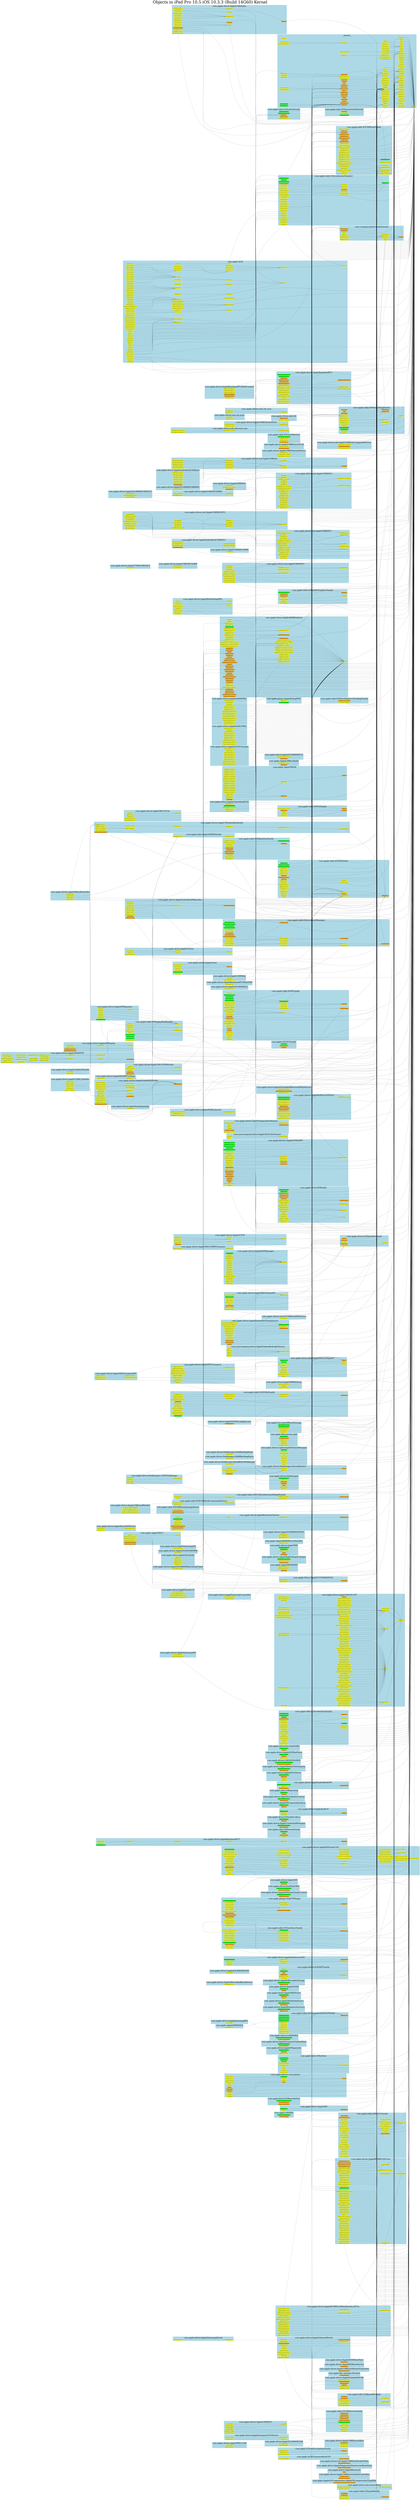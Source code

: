 digraph {fontsize=120;labelloc=t;label="Objects in iPad Pro 10.5 iOS 10.3.3 (Build 14G60) Kernel";
 rankdir=LR; pagedir=BL; clusterrank=local; subgraph cluster_0 {
  fontsize=60; label="com.apple.driver.AppleUSBAudio"; rankdir=LR;
  style=filled;
  color=lightblue;
  n_825;
  n_826;
  n_827;
  n_828;
  n_829;
  n_830;
  n_831;
  n_832;
  n_833;
  n_834;
  n_835;
  n_836;
  n_837;
  n_838;
  n_839;
  n_840;
  n_841;
  n_842;
  n_843;
  n_844;
  n_845;
 }
 subgraph cluster_1 {
  fontsize=60; label="com.apple.driver.AppleIDAMInterface"; rankdir=LR;
  style=filled;
  color=lightblue;
  n_1603;
 }
 subgraph cluster_2 {
  fontsize=60; label="com.apple.driver.AppleDPRepeater"; rankdir=LR;
  style=filled;
  color=lightblue;
  n_1514;
  n_1515;
  n_1516;
  n_1517;
  n_1518;
  n_1519;
  n_1520;
  n_1521;
 }
 subgraph cluster_3 {
  fontsize=60; label="com.apple.driver.AppleBasebandPCIMAVControl"; rankdir=LR;
  style=filled;
  color=lightblue;
  n_1467;
  n_1468;
  n_1469;
  n_1470;
  n_1471;
  n_1472;
 }
 subgraph cluster_4 {
  fontsize=60; label="com.apple.driver.AppleTemperatureSensor"; rankdir=LR;
  style=filled;
  color=lightblue;
  n_1310;
  n_1311;
  n_1312;
  n_1313;
  n_1314;
  n_1315;
  n_1316;
  n_1317;
 }
 subgraph cluster_5 {
  fontsize=60; label="com.apple.driver.AppleEmbeddedUSBXHCI"; rankdir=LR;
  style=filled;
  color=lightblue;
  n_1178;
  n_1179;
  n_1180;
  n_1181;
  n_1182;
  n_1183;
 }
 subgraph cluster_6 {
  fontsize=60; label="com.apple.driver.AppleOrion"; rankdir=LR;
  style=filled;
  color=lightblue;
  n_741;
  n_742;
  n_743;
  n_744;
  n_745;
  n_746;
  n_747;
 }
 subgraph cluster_7 {
  fontsize=60; label="com.apple.driver.AppleBSDKextStarter"; rankdir=LR;
  style=filled;
  color=lightblue;
  n_1191;
 }
 subgraph cluster_8 {
  fontsize=60; label="com.apple.EncryptedBlockStorage"; rankdir=LR;
  style=filled;
  color=lightblue;
  n_549;
  n_550;
  n_551;
  n_552;
  n_553;
 }
 subgraph cluster_9 {
  fontsize=60; label="com.apple.iokit.IOAcceleratorFamily"; rankdir=LR;
  style=filled;
  color=lightblue;
  n_1474;
  n_1475;
  n_1476;
  n_1477;
  n_1478;
  n_1479;
  n_1480;
  n_1481;
  n_1482;
  n_1483;
  n_1484;
  n_1485;
  n_1486;
  n_1487;
  n_1488;
  n_1489;
  n_1490;
  n_1491;
  n_1492;
  n_1493;
  n_1494;
  n_1495;
  n_1496;
 }
 subgraph cluster_10 {
  fontsize=60; label="com.apple.driver.AppleMobileDispH9G"; rankdir=LR;
  style=filled;
  color=lightblue;
  n_1456;
  n_1457;
  n_1458;
  n_1459;
  n_1460;
  n_1461;
  n_1462;
  n_1463;
  n_1464;
  n_1465;
  n_1466;
 }
 subgraph cluster_11 {
  fontsize=60; label="com.apple.driver.AppleS5L8960XDART"; rankdir=LR;
  style=filled;
  color=lightblue;
  n_313;
 }
 subgraph cluster_12 {
  fontsize=60; label="com.apple.driver.LightweightVolumeManager"; rankdir=LR;
  style=filled;
  color=lightblue;
  n_556;
  n_557;
  n_558;
  n_559;
  n_560;
  n_561;
  n_562;
  n_563;
  n_564;
 }
 subgraph cluster_13 {
  fontsize=60; label="com.apple.driver.ProvInfoIOKit"; rankdir=LR;
  style=filled;
  color=lightblue;
  n_270;
  n_271;
 }
 subgraph cluster_14 {
  fontsize=60; label="com.apple.driver.AppleSEPKeyStore"; rankdir=LR;
  style=filled;
  color=lightblue;
  n_987;
  n_988;
  n_989;
 }
 subgraph cluster_15 {
  fontsize=60; label="com.apple.driver.DiskImages.FileBackingStore"; rankdir=LR;
  style=filled;
  color=lightblue;
  n_993;
 }
 subgraph cluster_16 {
  fontsize=60; label="com.apple.driver.AppleS5L8960XNCO"; rankdir=LR;
  style=filled;
  color=lightblue;
  n_999;
  n_1000;
 }
 subgraph cluster_17 {
  fontsize=60; label="com.apple.driver.LSKDIOKitMSE"; rankdir=LR;
  style=filled;
  color=lightblue;
  n_737;
  n_738;
 }
 subgraph cluster_18 {
  fontsize=60; label="com.apple.driver.AppleT8011PMPFirmware"; rankdir=LR;
  style=filled;
  color=lightblue;
  n_1278;
  n_1279;
 }
 subgraph cluster_19 {
  fontsize=60; label="com.apple.driver.AppleUSBHostMergeProperties"; rankdir=LR;
  style=filled;
  color=lightblue;
  n_333;
 }
 subgraph cluster_20 {
  fontsize=60; label="com.apple.driver.AppleMobileFileIntegrity"; rankdir=LR;
  style=filled;
  color=lightblue;
  n_39;
  n_40;
 }
 subgraph cluster_21 {
  fontsize=60; label="com.apple.iokit.IOUSBMassStorageDriver"; rankdir=LR;
  style=filled;
  color=lightblue;
  n_878;
  n_879;
  n_880;
 }
 subgraph cluster_22 {
  fontsize=60; label="com.apple.file_systems.hfs.kext"; rankdir=LR;
  style=filled;
  color=lightblue;
  n_1448;
 }
 subgraph cluster_23 {
  fontsize=60; label="com.apple.iokit.IOStreamAudioFamily"; rankdir=LR;
  style=filled;
  color=lightblue;
  n_408;
  n_409;
  n_410;
 }
 subgraph cluster_24 {
  fontsize=60; label="com.apple.iokit.IOUSBHostFamily"; rankdir=LR;
  style=filled;
  color=lightblue;
  n_272;
  n_273;
  n_274;
  n_275;
  n_276;
  n_277;
  n_278;
  n_279;
  n_280;
  n_281;
  n_282;
  n_283;
  n_284;
  n_285;
  n_286;
  n_287;
  n_288;
  n_289;
  n_290;
  n_291;
  n_292;
  n_293;
  n_294;
  n_295;
  n_296;
  n_297;
  n_298;
  n_299;
  n_300;
  n_301;
  n_302;
  n_303;
  n_304;
 }
 subgraph cluster_25 {
  fontsize=60; label="com.apple.driver.RTBuddy"; rankdir=LR;
  style=filled;
  color=lightblue;
  n_906;
  n_907;
  n_908;
  n_909;
  n_910;
  n_911;
  n_912;
  n_913;
  n_914;
  n_915;
  n_916;
  n_917;
  n_918;
  n_919;
  n_920;
  n_921;
  n_922;
  n_923;
  n_924;
  n_925;
  n_926;
  n_927;
  n_928;
 }
 subgraph cluster_26 {
  fontsize=60; label="com.apple.iokit.IOHIDFamily"; rankdir=LR;
  style=filled;
  color=lightblue;
  n_41;
  n_42;
  n_43;
  n_44;
  n_45;
  n_46;
  n_47;
  n_48;
  n_49;
  n_50;
  n_51;
  n_52;
  n_53;
  n_54;
  n_55;
  n_56;
  n_57;
  n_58;
  n_59;
  n_60;
  n_61;
  n_62;
  n_63;
  n_64;
  n_65;
  n_66;
 }
 subgraph cluster_27 {
  fontsize=60; label="com.apple.driver.AppleD2400PMU"; rankdir=LR;
  style=filled;
  color=lightblue;
  n_855;
  n_856;
  n_857;
  n_858;
  n_859;
  n_860;
  n_861;
  n_862;
  n_863;
  n_864;
  n_865;
  n_866;
  n_867;
  n_868;
 }
 subgraph cluster_28 {
  fontsize=60; label="com.apple.AGX"; rankdir=LR;
  style=filled;
  color=lightblue;
  n_1050;
  n_1051;
  n_1052;
  n_1053;
  n_1054;
  n_1055;
  n_1056;
  n_1057;
  n_1058;
  n_1059;
  n_1060;
  n_1061;
  n_1062;
  n_1063;
  n_1064;
  n_1065;
  n_1066;
  n_1067;
  n_1068;
  n_1069;
  n_1070;
  n_1071;
  n_1072;
  n_1073;
  n_1074;
  n_1075;
  n_1076;
  n_1077;
  n_1078;
  n_1079;
  n_1080;
  n_1081;
  n_1082;
  n_1083;
  n_1084;
  n_1085;
  n_1086;
  n_1087;
  n_1088;
  n_1089;
  n_1090;
  n_1091;
  n_1092;
  n_1093;
  n_1094;
  n_1095;
  n_1096;
  n_1097;
  n_1098;
  n_1099;
  n_1100;
  n_1101;
  n_1102;
  n_1103;
  n_1104;
  n_1105;
  n_1106;
  n_1107;
  n_1108;
  n_1109;
  n_1110;
  n_1111;
  n_1112;
  n_1113;
  n_1114;
  n_1115;
  n_1116;
  n_1117;
  n_1118;
  n_1119;
  n_1120;
  n_1121;
  n_1122;
  n_1123;
  n_1124;
  n_1125;
  n_1126;
  n_1127;
  n_1128;
  n_1129;
  n_1130;
  n_1131;
  n_1132;
  n_1133;
  n_1134;
  n_1135;
  n_1136;
  n_1137;
  n_1138;
 }
 subgraph cluster_29 {
  fontsize=60; label="com.apple.AppleLMBacklight"; rankdir=LR;
  style=filled;
  color=lightblue;
  n_851;
  n_852;
 }
 subgraph cluster_30 {
  fontsize=60; label="com.company.driver.modulename"; rankdir=LR;
  style=filled;
  color=lightblue;
  n_82;
  n_83;
  n_84;
  n_85;
  n_86;
  n_87;
  n_88;
  n_89;
  n_90;
  n_91;
  n_92;
  n_93;
 }
 subgraph cluster_31 {
  fontsize=60; label="com.apple.driver.usb.cdc.ecm"; rankdir=LR;
  style=filled;
  color=lightblue;
  n_1211;
  n_1212;
  n_1213;
 }
 subgraph cluster_32 {
  fontsize=60; label="com.apple.filesystems.apfs"; rankdir=LR;
  style=filled;
  color=lightblue;
  n_1222;
  n_1223;
  n_1224;
  n_1225;
  n_1226;
  n_1227;
 }
 subgraph cluster_33 {
  fontsize=60; label="com.apple.ApplePMGR"; rankdir=LR;
  style=filled;
  color=lightblue;
  n_1192;
  n_1193;
  n_1194;
  n_1195;
  n_1196;
  n_1197;
  n_1198;
  n_1199;
  n_1200;
  n_1201;
  n_1202;
  n_1203;
  n_1204;
  n_1205;
  n_1206;
  n_1207;
  n_1208;
  n_1209;
  n_1210;
  n_1323;
  n_1324;
 }
 subgraph cluster_34 {
  fontsize=60; label="com.apple.driver.AppleBCMWLANCore"; rankdir=LR;
  style=filled;
  color=lightblue;
  n_1365;
  n_1366;
  n_1367;
  n_1368;
  n_1369;
  n_1370;
  n_1371;
  n_1372;
  n_1373;
  n_1374;
  n_1375;
  n_1376;
  n_1377;
  n_1378;
  n_1379;
  n_1380;
  n_1381;
  n_1382;
  n_1383;
  n_1384;
  n_1385;
  n_1386;
  n_1387;
  n_1388;
  n_1389;
  n_1390;
  n_1391;
  n_1392;
  n_1393;
  n_1394;
  n_1395;
  n_1396;
  n_1397;
  n_1398;
  n_1399;
  n_1400;
  n_1401;
  n_1402;
  n_1403;
  n_1404;
  n_1405;
  n_1406;
  n_1407;
  n_1408;
  n_1409;
  n_1410;
  n_1411;
  n_1412;
  n_1413;
  n_1414;
  n_1415;
  n_1416;
 }
 subgraph cluster_35 {
  fontsize=60; label="com.apple.iokit.IONetworkingFamily"; rankdir=LR;
  style=filled;
  color=lightblue;
  n_1;
  n_2;
  n_3;
  n_4;
  n_5;
  n_6;
  n_7;
  n_8;
  n_9;
  n_10;
  n_11;
  n_12;
  n_13;
  n_14;
  n_15;
  n_16;
  n_17;
  n_18;
  n_19;
 }
 subgraph cluster_36 {
  fontsize=60; label="com.apple.driver.AppleEmbeddedPCIE"; rankdir=LR;
  style=filled;
  color=lightblue;
  n_220;
  n_221;
  n_222;
  n_223;
  n_224;
 }
 subgraph cluster_37 {
  fontsize=60; label="com.apple.iokit.IOAudio2Family"; rankdir=LR;
  style=filled;
  color=lightblue;
  n_411;
  n_412;
  n_413;
  n_414;
  n_415;
 }
 subgraph cluster_38 {
  fontsize=60; label="com.apple.driver.AppleBiometricSensor"; rankdir=LR;
  style=filled;
  color=lightblue;
  n_259;
  n_260;
  n_261;
  n_262;
  n_263;
  n_264;
  n_265;
  n_266;
  n_267;
  n_268;
  n_269;
 }
 subgraph cluster_39 {
  fontsize=60; label="com.apple.driver.AppleT7000USBOHCI"; rankdir=LR;
  style=filled;
  color=lightblue;
  n_818;
 }
 subgraph cluster_40 {
  fontsize=60; label="com.apple.driver.AppleJPEGDriver"; rankdir=LR;
  style=filled;
  color=lightblue;
  n_329;
  n_330;
  n_331;
  n_332;
 }
 subgraph cluster_41 {
  fontsize=60; label="com.apple.driver.AppleEmbeddedGPS"; rankdir=LR;
  style=filled;
  color=lightblue;
  n_890;
  n_891;
  n_892;
  n_893;
 }
 subgraph cluster_42 {
  fontsize=60; label="com.apple.driver.usb.cdc"; rankdir=LR;
  style=filled;
  color=lightblue;
  n_627;
  n_628;
 }
 subgraph cluster_43 {
  fontsize=60; label="com.apple.iokit.IOReporting"; rankdir=LR;
  style=filled;
  color=lightblue;
  n_94;
  n_95;
 }
 subgraph cluster_44 {
  fontsize=60; label="com.apple.AppleS8000DWI"; rankdir=LR;
  style=filled;
  color=lightblue;
  n_756;
  n_757;
  n_758;
 }
 subgraph cluster_45 {
  fontsize=60; label="com.apple.driver.AppleS5L8960XUSBHSIC"; rankdir=LR;
  style=filled;
  color=lightblue;
  n_1442;
 }
 subgraph cluster_46 {
  fontsize=60; label="com.apple.driver.DiskImages"; rankdir=LR;
  style=filled;
  color=lightblue;
  n_314;
  n_315;
  n_316;
  n_317;
  n_318;
  n_319;
  n_320;
 }
 subgraph cluster_47 {
  fontsize=60; label="com.apple.iokit.IOSkywalkFamily"; rankdir=LR;
  style=filled;
  color=lightblue;
  n_350;
  n_351;
  n_352;
  n_353;
  n_354;
  n_355;
  n_356;
  n_357;
 }
 subgraph cluster_48 {
  fontsize=60; label="com.apple.driver.AppleSynopsysOTGDevice"; rankdir=LR;
  style=filled;
  color=lightblue;
  n_902;
  n_903;
  n_904;
  n_905;
 }
 subgraph cluster_49 {
  fontsize=60; label="com.apple.driver.AppleStockholmControl"; rankdir=LR;
  style=filled;
  color=lightblue;
  n_1187;
  n_1188;
 }
 subgraph cluster_50 {
  fontsize=60; label="com.apple.driver.AppleH9CameraInterface"; rankdir=LR;
  style=filled;
  color=lightblue;
  n_1308;
  n_1309;
 }
 subgraph cluster_51 {
  fontsize=60; label="com.apple.driver.AppleEmbeddedUSBHost"; rankdir=LR;
  style=filled;
  color=lightblue;
  n_808;
  n_809;
  n_810;
  n_811;
  n_812;
  n_813;
  n_814;
  n_815;
 }
 subgraph cluster_52 {
  fontsize=60; label="com.yourcompany.driver.AppleALSColorSensor"; rankdir=LR;
  style=filled;
  color=lightblue;
  n_975;
  n_976;
  n_977;
 }
 subgraph cluster_53 {
  fontsize=60; label="com.apple.driver.AppleMikeyBusAudio"; rankdir=LR;
  style=filled;
  color=lightblue;
  n_467;
  n_468;
  n_469;
  n_470;
 }
 subgraph cluster_54 {
  fontsize=60; label="com.apple.drivers.AppleS7002SPU"; rankdir=LR;
  style=filled;
  color=lightblue;
  n_929;
  n_930;
  n_931;
  n_932;
  n_933;
  n_934;
  n_935;
  n_936;
  n_937;
  n_938;
  n_939;
  n_940;
  n_941;
  n_942;
  n_943;
  n_944;
  n_945;
  n_946;
  n_947;
  n_948;
  n_949;
  n_950;
  n_951;
  n_952;
  n_953;
  n_954;
  n_955;
  n_956;
  n_957;
  n_958;
  n_959;
 }
 subgraph cluster_55 {
  fontsize=60; label="com.apple.iokit.IOAcceleratorFamily2"; rankdir=LR;
  style=filled;
  color=lightblue;
  n_1015;
  n_1016;
  n_1017;
  n_1018;
  n_1019;
  n_1020;
  n_1021;
  n_1022;
  n_1023;
  n_1024;
  n_1025;
  n_1026;
  n_1027;
  n_1028;
  n_1029;
  n_1030;
  n_1031;
  n_1032;
  n_1033;
  n_1034;
  n_1035;
  n_1036;
  n_1037;
  n_1038;
  n_1039;
  n_1040;
  n_1041;
  n_1042;
  n_1043;
  n_1044;
  n_1045;
  n_1046;
  n_1047;
  n_1048;
  n_1049;
 }
 subgraph cluster_56 {
  fontsize=60; label="com.apple.driver.AppleEmbeddedBluetoothMultitouch"; rankdir=LR;
  style=filled;
  color=lightblue;
  n_171;
  n_172;
  n_173;
 }
 subgraph cluster_57 {
  fontsize=60; label="com.apple.AppleARM64ErrorHandler"; rankdir=LR;
  style=filled;
  color=lightblue;
  n_894;
 }
 subgraph cluster_58 {
  fontsize=60; label="com.apple.driver.usb.IOUSBHostHIDDevice"; rankdir=LR;
  style=filled;
  color=lightblue;
  n_885;
 }
 subgraph cluster_59 {
  fontsize=60; label="com.apple.driver.AppleUSBHSIC"; rankdir=LR;
  style=filled;
  color=lightblue;
  n_1436;
  n_1437;
  n_1438;
 }
 subgraph cluster_60 {
  fontsize=60; label="com.apple.driver.DiskImages.RAMBackingStore"; rankdir=LR;
  style=filled;
  color=lightblue;
  n_328;
 }
 subgraph cluster_61 {
  fontsize=60; label="com.apple.driver.AppleAuthCP"; rankdir=LR;
  style=filled;
  color=lightblue;
  n_1285;
  n_1286;
  n_1287;
  n_1288;
 }
 subgraph cluster_62 {
  fontsize=60; label="com.apple.driver.usb.AppleUSBEHCI"; rankdir=LR;
  style=filled;
  color=lightblue;
  n_759;
  n_760;
  n_761;
  n_762;
  n_763;
  n_764;
  n_765;
  n_766;
  n_767;
  n_768;
  n_769;
  n_770;
  n_771;
  n_772;
  n_773;
  n_774;
  n_775;
  n_776;
  n_777;
  n_778;
  n_779;
 }
 subgraph cluster_63 {
  fontsize=60; label="com.apple.driver.AppleT8011PDMAudio"; rankdir=LR;
  style=filled;
  color=lightblue;
  n_960;
  n_961;
  n_962;
  n_963;
  n_964;
  n_965;
 }
 subgraph cluster_64 {
  fontsize=60; label="com.apple.driver.AppleUSBMike"; rankdir=LR;
  style=filled;
  color=lightblue;
  n_985;
  n_986;
 }
 subgraph cluster_65 {
  fontsize=60; label="com.apple.iokit.IOMikeyBusFamily"; rankdir=LR;
  style=filled;
  color=lightblue;
  n_395;
  n_396;
  n_397;
  n_398;
  n_399;
  n_400;
  n_401;
  n_402;
  n_403;
  n_404;
  n_405;
  n_406;
  n_407;
 }
 subgraph cluster_66 {
  fontsize=60; label="com.apple.iokit.IOMobileGraphicsFamily"; rankdir=LR;
  style=filled;
  color=lightblue;
  n_966;
  n_967;
  n_968;
  n_969;
  n_970;
  n_971;
  n_972;
  n_973;
  n_974;
 }
 subgraph cluster_67 {
  fontsize=60; label="com.apple.driver.AppleInterruptController"; rankdir=LR;
  style=filled;
  color=lightblue;
  n_1283;
  n_1284;
 }
 subgraph cluster_68 {
  fontsize=60; label="com.apple.driver.usb.AppleUSBXHCIPCI"; rankdir=LR;
  style=filled;
  color=lightblue;
  n_1159;
  n_1160;
  n_1161;
  n_1162;
  n_1163;
  n_1164;
  n_1165;
  n_1166;
  n_1167;
  n_1168;
  n_1169;
  n_1170;
  n_1171;
  n_1172;
  n_1173;
  n_1174;
  n_1175;
  n_1176;
  n_1177;
 }
 subgraph cluster_69 {
  fontsize=60; label="com.apple.driver.AppleEmbeddedTempSensor"; rankdir=LR;
  style=filled;
  color=lightblue;
  n_634;
  n_635;
  n_636;
  n_637;
  n_638;
  n_639;
  n_640;
  n_641;
  n_642;
  n_643;
  n_644;
  n_645;
  n_646;
  n_647;
  n_648;
  n_649;
 }
 subgraph cluster_70 {
  fontsize=60; label="com.apple.driver.AppleTCA7408GPIOIC"; rankdir=LR;
  style=filled;
  color=lightblue;
  n_1608;
  n_1609;
  n_1610;
 }
 subgraph cluster_71 {
  fontsize=60; label="com.apple.driver.IOAudioCodecs"; rankdir=LR;
  style=filled;
  color=lightblue;
  n_1355;
  n_1356;
 }
 subgraph cluster_72 {
  fontsize=60; label="com.apple.driver.AppleANXDPTX"; rankdir=LR;
  style=filled;
  color=lightblue;
  n_1228;
  n_1229;
  n_1230;
  n_1231;
  n_1232;
  n_1233;
  n_1234;
  n_1235;
  n_1236;
  n_1237;
  n_1238;
  n_1239;
  n_1240;
  n_1241;
  n_1242;
  n_1243;
  n_1244;
  n_1245;
  n_1246;
  n_1247;
  n_1248;
 }
 subgraph cluster_73 {
  fontsize=60; label="com.apple.driver.AppleEmbeddedMikeyBus"; rankdir=LR;
  style=filled;
  color=lightblue;
  n_455;
  n_456;
  n_457;
  n_458;
  n_459;
  n_460;
  n_461;
  n_462;
  n_463;
  n_464;
  n_465;
  n_466;
 }
 subgraph cluster_74 {
  fontsize=60; label="com.apple.driver.AppleSamsungPKE"; rankdir=LR;
  style=filled;
  color=lightblue;
  n_1282;
 }
 subgraph cluster_75 {
  fontsize=60; label="com.apple.driver.AppleARMPlatform"; rankdir=LR;
  style=filled;
  color=lightblue;
  n_96;
  n_97;
  n_98;
  n_99;
  n_100;
  n_101;
  n_102;
  n_103;
  n_104;
  n_105;
  n_106;
  n_107;
  n_108;
  n_109;
  n_110;
  n_111;
  n_112;
  n_113;
  n_114;
  n_115;
  n_116;
  n_117;
  n_118;
  n_119;
  n_120;
  n_121;
  n_122;
  n_123;
  n_124;
  n_125;
  n_126;
  n_127;
  n_128;
  n_129;
  n_130;
  n_131;
  n_132;
  n_133;
  n_134;
  n_135;
  n_136;
  n_137;
  n_138;
  n_139;
  n_140;
  n_141;
  n_142;
  n_143;
  n_144;
  n_145;
  n_146;
  n_147;
  n_148;
  n_149;
  n_150;
  n_151;
  n_152;
  n_153;
  n_154;
  n_155;
  n_156;
 }
 subgraph cluster_76 {
  fontsize=60; label="com.apple.driver.AppleHIDKeyboard"; rankdir=LR;
  style=filled;
  color=lightblue;
  n_1302;
  n_1303;
  n_1304;
  n_1305;
 }
 subgraph cluster_77 {
  fontsize=60; label="com.apple.driver.ApplePMP"; rankdir=LR;
  style=filled;
  color=lightblue;
  n_994;
  n_995;
  n_996;
  n_997;
  n_998;
 }
 subgraph cluster_78 {
  fontsize=60; label="com.apple.driver.AppleUSBEthernetHost"; rankdir=LR;
  style=filled;
  color=lightblue;
  n_1510;
  n_1511;
  n_1512;
 }
 subgraph cluster_79 {
  fontsize=60; label="com.apple.driver.AppleCredentialManager"; rankdir=LR;
  style=filled;
  color=lightblue;
  n_1276;
  n_1277;
 }
 subgraph cluster_80 {
  fontsize=60; label="com.apple.driver.AppleDPDisplay"; rankdir=LR;
  style=filled;
  color=lightblue;
  n_524;
  n_525;
  n_526;
  n_527;
  n_528;
  n_529;
 }
 subgraph cluster_81 {
  fontsize=60; label="com.apple.AGXFirmwareKextG5P"; rankdir=LR;
  style=filled;
  color=lightblue;
  n_1501;
  n_1502;
 }
 subgraph cluster_82 {
  fontsize=60; label="com.apple.driver.AppleA7IOP"; rankdir=LR;
  style=filled;
  color=lightblue;
  n_231;
  n_232;
  n_233;
  n_234;
  n_235;
  n_236;
  n_237;
  n_238;
  n_239;
 }
 subgraph cluster_83 {
  fontsize=60; label="com.apple.driver.AppleHighVoltageCharger"; rankdir=LR;
  style=filled;
  color=lightblue;
  n_748;
  n_749;
  n_750;
 }
 subgraph cluster_84 {
  fontsize=60; label="com.apple.iokit.IOStreamFamily"; rankdir=LR;
  style=filled;
  color=lightblue;
  n_1001;
  n_1002;
  n_1003;
  n_1004;
 }
 subgraph cluster_85 {
  fontsize=60; label="com.apple.iokit.IOAVFamily"; rankdir=LR;
  style=filled;
  color=lightblue;
  n_476;
  n_477;
  n_478;
  n_479;
  n_480;
  n_481;
  n_482;
  n_483;
  n_484;
  n_485;
  n_486;
  n_487;
  n_488;
  n_489;
  n_490;
  n_491;
  n_492;
  n_493;
  n_494;
  n_495;
  n_496;
  n_497;
  n_498;
  n_499;
  n_500;
  n_501;
  n_502;
  n_503;
  n_504;
  n_505;
  n_506;
  n_507;
  n_508;
  n_509;
  n_510;
 }
 subgraph cluster_86 {
  fontsize=60; label="com.apple.driver.AppleEmbeddedUSB"; rankdir=LR;
  style=filled;
  color=lightblue;
  n_531;
  n_532;
  n_533;
  n_534;
  n_535;
  n_536;
 }
 subgraph cluster_87 {
  fontsize=60; label="com.apple.driver.AppleS5L8940XI2C"; rankdir=LR;
  style=filled;
  color=lightblue;
  n_530;
 }
 subgraph cluster_88 {
  fontsize=60; label="com.apple.driver.AppleUSBXDCI"; rankdir=LR;
  style=filled;
  color=lightblue;
  n_895;
  n_896;
  n_897;
  n_898;
  n_899;
  n_900;
  n_901;
 }
 subgraph cluster_89 {
  fontsize=60; label="com.apple.driver.AppleUSBCardReader"; rankdir=LR;
  style=filled;
  color=lightblue;
  n_881;
  n_882;
  n_883;
  n_884;
 }
 subgraph cluster_90 {
  fontsize=60; label="com.apple.driver.AppleTriStar"; rankdir=LR;
  style=filled;
  color=lightblue;
  n_449;
  n_450;
  n_451;
  n_452;
  n_453;
  n_454;
 }
 subgraph cluster_91 {
  fontsize=60; label="com.yourcompany.driver.AppleEmbeddedLightSensor"; rankdir=LR;
  style=filled;
  color=lightblue;
  n_176;
  n_177;
  n_178;
  n_179;
  n_180;
  n_181;
 }
 subgraph cluster_92 {
  fontsize=60; label="com.apple.driver.AppleNANDConfigAccess"; rankdir=LR;
  style=filled;
  color=lightblue;
  n_1325;
 }
 subgraph cluster_93 {
  fontsize=60; label="com.apple.driver.usb.ethernet.asix"; rankdir=LR;
  style=filled;
  color=lightblue;
  n_1252;
  n_1253;
  n_1254;
  n_1255;
 }
 subgraph cluster_94 {
  fontsize=60; label="com.apple.driver.AppleBasebandN71"; rankdir=LR;
  style=filled;
  color=lightblue;
  n_1214;
  n_1215;
  n_1216;
  n_1217;
  n_1218;
  n_1219;
  n_1220;
  n_1221;
 }
 subgraph cluster_95 {
  fontsize=60; label="com.apple.driver.AppleM2ScalerCSC"; rankdir=LR;
  style=filled;
  color=lightblue;
  n_575;
  n_576;
  n_577;
  n_578;
  n_579;
  n_580;
  n_581;
  n_582;
  n_583;
  n_584;
  n_585;
  n_586;
  n_587;
  n_588;
  n_589;
  n_590;
  n_591;
  n_592;
  n_593;
  n_594;
  n_595;
  n_596;
  n_597;
  n_598;
  n_599;
  n_600;
  n_601;
  n_602;
  n_603;
  n_604;
  n_605;
  n_606;
  n_607;
  n_608;
  n_609;
  n_610;
  n_611;
  n_612;
  n_613;
  n_614;
  n_615;
  n_616;
  n_617;
  n_618;
  n_619;
  n_620;
 }
 subgraph cluster_96 {
  fontsize=60; label="com.apple.driver.AppleInputDeviceSupport"; rankdir=LR;
  style=filled;
  color=lightblue;
  n_67;
  n_68;
  n_69;
  n_70;
  n_71;
  n_72;
  n_73;
  n_74;
  n_75;
  n_76;
  n_77;
  n_78;
  n_79;
 }
 subgraph cluster_97 {
  fontsize=60; label="com.apple.driver.AppleMAX98723Amp"; rankdir=LR;
  style=filled;
  color=lightblue;
  n_853;
  n_854;
 }
 subgraph cluster_98 {
  fontsize=60; label="__kernel__"; rankdir=LR;
  style=filled;
  color=lightblue;
  n_1611;
  n_1612;
  n_1613;
  n_1614;
  n_1615;
  n_1616;
  n_1617;
  n_1618;
  n_1619;
  n_1620;
  n_1621;
  n_1622;
  n_1623;
  n_1624;
  n_1625;
  n_1626;
  n_1627;
  n_1628;
  n_1629;
  n_1630;
  n_1631;
  n_1632;
  n_1633;
  n_1634;
  n_1635;
  n_1636;
  n_1637;
  n_1638;
  n_1639;
  n_1640;
  n_1641;
  n_1642;
  n_1643;
  n_1644;
  n_1645;
  n_1646;
  n_1647;
  n_1648;
  n_1649;
  n_1650;
  n_1651;
  n_1652;
  n_1653;
  n_1654;
  n_1655;
  n_1656;
  n_1657;
  n_1658;
  n_1659;
  n_1660;
  n_1661;
  n_1662;
  n_1663;
  n_1664;
  n_1665;
  n_1666;
  n_1667;
  n_1668;
  n_1669;
  n_1670;
  n_1671;
  n_1672;
  n_1673;
  n_1674;
  n_1675;
  n_1676;
  n_1677;
  n_1678;
  n_1679;
  n_1680;
  n_1681;
  n_1682;
  n_1683;
  n_1684;
  n_1685;
  n_1686;
  n_1687;
  n_1688;
  n_1689;
  n_1690;
  n_1691;
  n_1692;
  n_1693;
  n_1694;
  n_1695;
  n_1696;
  n_1697;
  n_1698;
  n_1699;
  n_1700;
  n_1701;
  n_1702;
  n_1703;
  n_1704;
  n_1705;
  n_1706;
  n_1707;
  n_1708;
  n_1709;
  n_1710;
  n_1711;
  n_1712;
  n_1713;
  n_1714;
  n_1715;
  n_1716;
 }
 subgraph cluster_99 {
  fontsize=60; label="com.apple.driver.AppleAVE"; rankdir=LR;
  style=filled;
  color=lightblue;
  n_1280;
  n_1281;
 }
 subgraph cluster_100 {
  fontsize=60; label="com.apple.driver.AppleHIDTransportSPI"; rankdir=LR;
  style=filled;
  color=lightblue;
  n_194;
  n_195;
  n_196;
  n_197;
  n_198;
 }
 subgraph cluster_101 {
  fontsize=60; label="com.apple.driver.FairPlayIOKit"; rankdir=LR;
  style=filled;
  color=lightblue;
  n_735;
  n_736;
 }
 subgraph cluster_102 {
  fontsize=60; label="com.apple.AppleT8011"; rankdir=LR;
  style=filled;
  color=lightblue;
  n_1503;
  n_1504;
  n_1505;
  n_1506;
  n_1507;
  n_1508;
  n_1509;
 }
 subgraph cluster_103 {
  fontsize=60; label="com.apple.driver.AppleHDQGasGaugeControl"; rankdir=LR;
  style=filled;
  color=lightblue;
  n_1306;
  n_1307;
 }
 subgraph cluster_104 {
  fontsize=60; label="com.apple.driver.usb.AppleUSBXHCI"; rankdir=LR;
  style=filled;
  color=lightblue;
  n_1139;
  n_1140;
  n_1141;
  n_1142;
  n_1143;
  n_1144;
  n_1145;
  n_1146;
  n_1147;
  n_1148;
  n_1149;
  n_1150;
  n_1151;
  n_1152;
  n_1153;
  n_1154;
  n_1155;
  n_1156;
  n_1157;
  n_1158;
 }
 subgraph cluster_105 {
  fontsize=60; label="com.apple.driver.AppleDialogPMU"; rankdir=LR;
  style=filled;
  color=lightblue;
  n_650;
  n_651;
 }
 subgraph cluster_106 {
  fontsize=60; label="com.apple.plugin.IOgPTPPlugin"; rankdir=LR;
  style=filled;
  color=lightblue;
  n_713;
  n_714;
  n_715;
  n_716;
  n_717;
  n_718;
  n_719;
  n_720;
  n_721;
  n_722;
  n_723;
  n_724;
  n_725;
  n_726;
  n_727;
  n_728;
  n_729;
  n_730;
  n_731;
  n_732;
 }
 subgraph cluster_107 {
  fontsize=60; label="com.apple.driver.usb.AppleUSBHostPacketFilter"; rankdir=LR;
  style=filled;
  color=lightblue;
  n_305;
 }
 subgraph cluster_108 {
  fontsize=60; label="com.apple.driver.AppleT8011USB"; rankdir=LR;
  style=filled;
  color=lightblue;
  n_1499;
  n_1500;
 }
 subgraph cluster_109 {
  fontsize=60; label="com.apple.driver.AppleEmbeddedAudio"; rankdir=LR;
  style=filled;
  color=lightblue;
  n_418;
  n_419;
  n_420;
  n_421;
  n_422;
  n_423;
  n_424;
  n_425;
  n_426;
  n_427;
  n_428;
  n_429;
  n_430;
  n_431;
  n_432;
  n_433;
  n_434;
  n_435;
  n_436;
  n_437;
 }
 subgraph cluster_110 {
  fontsize=60; label="com.apple.driver.usb.AppleUSBOHCI"; rankdir=LR;
  style=filled;
  color=lightblue;
  n_780;
  n_781;
  n_782;
  n_783;
  n_784;
  n_785;
  n_786;
  n_787;
  n_788;
  n_789;
  n_790;
  n_791;
  n_792;
  n_793;
 }
 subgraph cluster_111 {
  fontsize=60; label="com.apple.iokit.IOSCSIArchitectureModelFamily"; rankdir=LR;
  style=filled;
  color=lightblue;
  n_869;
  n_870;
  n_871;
  n_872;
  n_873;
  n_874;
 }
 subgraph cluster_112 {
  fontsize=60; label="com.apple.iokit.IOSerialFamily"; rankdir=LR;
  style=filled;
  color=lightblue;
  n_345;
  n_346;
  n_347;
  n_348;
  n_349;
 }
 subgraph cluster_113 {
  fontsize=60; label="com.apple.driver.AppleDiagnosticDataAccessReadOnly"; rankdir=LR;
  style=filled;
  color=lightblue;
  n_1605;
 }
 subgraph cluster_114 {
  fontsize=60; label="com.apple.driver.AppleMultitouchSPI"; rankdir=LR;
  style=filled;
  color=lightblue;
  n_204;
  n_205;
  n_206;
  n_207;
  n_208;
  n_209;
  n_210;
  n_211;
  n_212;
 }
 subgraph cluster_115 {
  fontsize=60; label="com.apple.driver.AppleD2401PMU"; rankdir=LR;
  style=filled;
  color=lightblue;
  n_1005;
  n_1006;
  n_1007;
  n_1008;
  n_1009;
  n_1010;
  n_1011;
  n_1012;
  n_1013;
  n_1014;
 }
 subgraph cluster_116 {
  fontsize=60; label="com.apple.driver.IODARTFamily"; rankdir=LR;
  style=filled;
  color=lightblue;
  n_306;
  n_307;
  n_308;
  n_309;
  n_310;
  n_311;
  n_312;
 }
 subgraph cluster_117 {
  fontsize=60; label="com.apple.driver.AppleEffaceableStorage"; rankdir=LR;
  style=filled;
  color=lightblue;
  n_554;
  n_555;
 }
 subgraph cluster_118 {
  fontsize=60; label="com.apple.driver.AppleD5500"; rankdir=LR;
  style=filled;
  color=lightblue;
  n_739;
  n_740;
 }
 subgraph cluster_119 {
  fontsize=60; label="com.apple.driver.usb.AppleUSBHostCompositeDevice"; rankdir=LR;
  style=filled;
  color=lightblue;
  n_624;
  n_625;
  n_626;
 }
 subgraph cluster_120 {
  fontsize=60; label="com.apple.driver.AppleEffaceableBlockDevice"; rankdir=LR;
  style=filled;
  color=lightblue;
  n_1249;
 }
 subgraph cluster_121 {
  fontsize=60; label="com.apple.driver.AppleCS42L83Audio"; rankdir=LR;
  style=filled;
  color=lightblue;
  n_471;
  n_472;
 }
 subgraph cluster_122 {
  fontsize=60; label="com.apple.driver.AppleUSBDeviceNCM"; rankdir=LR;
  style=filled;
  color=lightblue;
  n_1446;
  n_1447;
 }
 subgraph cluster_123 {
  fontsize=60; label="com.apple.driver.AppleBluetooth"; rankdir=LR;
  style=filled;
  color=lightblue;
  n_1251;
 }
 subgraph cluster_124 {
  fontsize=60; label="com.apple.iokit.IOTimeSyncFamily"; rankdir=LR;
  style=filled;
  color=lightblue;
  n_20;
  n_21;
  n_22;
  n_23;
  n_24;
  n_25;
  n_26;
  n_27;
  n_28;
  n_29;
  n_30;
  n_31;
  n_32;
  n_33;
  n_34;
  n_35;
  n_36;
  n_37;
  n_38;
 }
 subgraph cluster_125 {
  fontsize=60; label="com.apple.driver.AppleSRSDriver"; rankdir=LR;
  style=filled;
  color=lightblue;
  n_1351;
  n_1352;
  n_1353;
 }
 subgraph cluster_126 {
  fontsize=60; label="com.apple.driver.AppleMultitouchDriver"; rankdir=LR;
  style=filled;
  color=lightblue;
  n_157;
  n_158;
  n_159;
  n_160;
  n_161;
  n_162;
  n_163;
  n_164;
  n_165;
  n_166;
  n_167;
  n_168;
  n_169;
  n_170;
 }
 subgraph cluster_127 {
  fontsize=60; label="com.apple.driver.AppleT8011PCIe"; rankdir=LR;
  style=filled;
  color=lightblue;
  n_1345;
  n_1346;
  n_1347;
  n_1348;
  n_1349;
  n_1350;
 }
 subgraph cluster_128 {
  fontsize=60; label="com.apple.driver.AppleS5L8960XGPIOIC"; rankdir=LR;
  style=filled;
  color=lightblue;
  n_1299;
  n_1300;
  n_1301;
 }
 subgraph cluster_129 {
  fontsize=60; label="com.apple.driver.AppleSamsungSerial"; rankdir=LR;
  style=filled;
  color=lightblue;
  n_1189;
  n_1190;
 }
 subgraph cluster_130 {
  fontsize=60; label="com.apple.driver.usb.cdc.ncm"; rankdir=LR;
  style=filled;
  color=lightblue;
  n_629;
  n_630;
 }
 subgraph cluster_131 {
  fontsize=60; label="com.apple.iokit.IODisplayPortFamily"; rankdir=LR;
  style=filled;
  color=lightblue;
  n_511;
  n_512;
  n_513;
  n_514;
  n_515;
  n_516;
  n_517;
  n_518;
  n_519;
  n_520;
  n_521;
  n_522;
  n_523;
 }
 subgraph cluster_132 {
  fontsize=60; label="com.apple.driver.AppleMobileApNonce"; rankdir=LR;
  style=filled;
  color=lightblue;
  n_983;
  n_984;
 }
 subgraph cluster_133 {
  fontsize=60; label="com.apple.driver.AppleSamsungI2S"; rankdir=LR;
  style=filled;
  color=lightblue;
  n_1449;
 }
 subgraph cluster_134 {
  fontsize=60; label="com.apple.driver.AppleUSBEthernetDevice"; rankdir=LR;
  style=filled;
  color=lightblue;
  n_631;
  n_632;
  n_633;
 }
 subgraph cluster_135 {
  fontsize=60; label="com.apple.driver.AppleBiometricServices"; rankdir=LR;
  style=filled;
  color=lightblue;
  n_1606;
  n_1607;
 }
 subgraph cluster_136 {
  fontsize=60; label="com.apple.iokit.IOCryptoAcceleratorFamily"; rankdir=LR;
  style=filled;
  color=lightblue;
  n_537;
  n_538;
  n_539;
  n_540;
  n_541;
  n_542;
  n_543;
  n_544;
  n_545;
  n_546;
  n_547;
  n_548;
 }
 subgraph cluster_137 {
  fontsize=60; label="com.apple.driver.AppleHIDTransport"; rankdir=LR;
  style=filled;
  color=lightblue;
  n_183;
  n_184;
  n_185;
  n_186;
  n_187;
  n_188;
  n_189;
  n_190;
  n_191;
  n_192;
  n_193;
 }
 subgraph cluster_138 {
  fontsize=60; label="com.apple.driver.AppleBCMWLANBusInterfacePCIe"; rankdir=LR;
  style=filled;
  color=lightblue;
  n_1417;
  n_1418;
  n_1419;
  n_1420;
  n_1421;
  n_1422;
  n_1423;
  n_1424;
  n_1425;
  n_1426;
  n_1427;
  n_1428;
  n_1429;
  n_1430;
  n_1431;
  n_1432;
  n_1433;
  n_1434;
  n_1435;
 }
 subgraph cluster_139 {
  fontsize=60; label="com.apple.driver.AppleSEPManager"; rankdir=LR;
  style=filled;
  color=lightblue;
  n_240;
  n_241;
  n_242;
  n_243;
  n_244;
  n_245;
  n_246;
  n_247;
  n_248;
  n_249;
  n_250;
  n_251;
  n_252;
  n_253;
  n_254;
  n_255;
  n_256;
  n_257;
  n_258;
 }
 subgraph cluster_140 {
  fontsize=60; label="com.apple.driver.usb.networking"; rankdir=LR;
  style=filled;
  color=lightblue;
  n_621;
  n_622;
  n_623;
 }
 subgraph cluster_141 {
  fontsize=60; label="com.apple.driver.AppleT8011SmartIO"; rankdir=LR;
  style=filled;
  color=lightblue;
  n_1289;
  n_1290;
  n_1291;
  n_1292;
  n_1293;
  n_1294;
  n_1295;
  n_1296;
  n_1297;
  n_1298;
 }
 subgraph cluster_142 {
  fontsize=60; label="com.apple.driver.LSKDIOKit"; rankdir=LR;
  style=filled;
  color=lightblue;
  n_733;
  n_734;
 }
 subgraph cluster_143 {
  fontsize=60; label="com.apple.driver.AppleM68Buttons"; rankdir=LR;
  style=filled;
  color=lightblue;
  n_1450;
  n_1451;
  n_1452;
 }
 subgraph cluster_144 {
  fontsize=60; label="com.apple.iokit.IO80211Family"; rankdir=LR;
  style=filled;
  color=lightblue;
  n_679;
  n_680;
  n_681;
  n_682;
  n_683;
  n_684;
  n_685;
  n_686;
  n_687;
  n_688;
  n_689;
  n_690;
  n_691;
  n_692;
  n_693;
  n_694;
  n_695;
  n_696;
  n_697;
  n_698;
  n_699;
  n_700;
  n_701;
  n_702;
  n_703;
  n_704;
  n_705;
  n_706;
  n_707;
  n_708;
  n_709;
  n_710;
  n_711;
  n_712;
 }
 subgraph cluster_145 {
  fontsize=60; label="com.apple.driver.AppleS5L8920XPWM"; rankdir=LR;
  style=filled;
  color=lightblue;
  n_182;
 }
 subgraph cluster_146 {
  fontsize=60; label="com.apple.driver.AppleFirmwareUpdateKext"; rankdir=LR;
  style=filled;
  color=lightblue;
  n_199;
  n_200;
 }
 subgraph cluster_147 {
  fontsize=60; label="com.apple.driver.AppleAE2Audio"; rankdir=LR;
  style=filled;
  color=lightblue;
  n_1318;
  n_1319;
  n_1320;
  n_1321;
  n_1322;
 }
 subgraph cluster_148 {
  fontsize=60; label="com.apple.iokit.IOUserEthernet"; rankdir=LR;
  style=filled;
  color=lightblue;
  n_819;
  n_820;
  n_821;
  n_822;
 }
 subgraph cluster_149 {
  fontsize=60; label="com.apple.iokit.AppleARMIISAudio"; rankdir=LR;
  style=filled;
  color=lightblue;
  n_416;
  n_417;
 }
 subgraph cluster_150 {
  fontsize=60; label="com.apple.driver.AppleBasebandPCIMAVPDP"; rankdir=LR;
  style=filled;
  color=lightblue;
  n_1604;
 }
 subgraph cluster_151 {
  fontsize=60; label="com.apple.driver.AppleS5L8960XWatchDogTimer"; rankdir=LR;
  style=filled;
  color=lightblue;
  n_1473;
 }
 subgraph cluster_152 {
  fontsize=60; label="com.apple.driver.ApplePinotLCD"; rankdir=LR;
  style=filled;
  color=lightblue;
  n_886;
  n_887;
  n_888;
  n_889;
 }
 subgraph cluster_153 {
  fontsize=60; label="com.apple.driver.AppleUSBDeviceMux"; rankdir=LR;
  style=filled;
  color=lightblue;
  n_1453;
  n_1454;
  n_1455;
 }
 subgraph cluster_154 {
  fontsize=60; label="com.apple.driver.AppleUSBDeviceAudioController"; rankdir=LR;
  style=filled;
  color=lightblue;
  n_823;
  n_824;
 }
 subgraph cluster_155 {
  fontsize=60; label="com.apple.iokit.IOSlowAdaptiveClockingFamily"; rankdir=LR;
  style=filled;
  color=lightblue;
  n_80;
  n_81;
 }
 subgraph cluster_156 {
  fontsize=60; label="com.apple.iokit.IOSCSIBlockCommandsDevice"; rankdir=LR;
  style=filled;
  color=lightblue;
  n_875;
  n_876;
  n_877;
 }
 subgraph cluster_157 {
  fontsize=60; label="com.apple.iokit.IOPCIFamily"; rankdir=LR;
  style=filled;
  color=lightblue;
  n_213;
  n_214;
  n_215;
  n_216;
  n_217;
  n_218;
  n_219;
 }
 subgraph cluster_158 {
  fontsize=60; label="com.apple.AppleFSCompression.AppleFSCompressionTypeZlib"; rankdir=LR;
  style=filled;
  color=lightblue;
  n_1364;
 }
 subgraph cluster_159 {
  fontsize=60; label="com.apple.driver.AppleD2355Charger"; rankdir=LR;
  style=filled;
  color=lightblue;
  n_652;
  n_653;
  n_654;
  n_655;
  n_656;
  n_657;
  n_658;
  n_659;
  n_660;
  n_661;
 }
 subgraph cluster_160 {
  fontsize=60; label="com.apple.driver.AppleOnboardSerial"; rankdir=LR;
  style=filled;
  color=lightblue;
  n_358;
  n_359;
  n_360;
  n_361;
  n_362;
  n_363;
  n_364;
  n_365;
  n_366;
  n_367;
  n_368;
  n_369;
  n_370;
 }
 subgraph cluster_161 {
  fontsize=60; label="com.apple.driver.AppleIPAppender"; rankdir=LR;
  style=filled;
  color=lightblue;
  n_201;
  n_202;
  n_203;
 }
 subgraph cluster_162 {
  fontsize=60; label="com.apple.driver.IOSlaveProcessor"; rankdir=LR;
  style=filled;
  color=lightblue;
  n_225;
  n_226;
  n_227;
  n_228;
  n_229;
  n_230;
 }
 subgraph cluster_163 {
  fontsize=60; label="com.apple.driver.AppleCSEmbeddedAudio"; rankdir=LR;
  style=filled;
  color=lightblue;
  n_438;
  n_439;
  n_440;
  n_441;
  n_442;
  n_443;
  n_444;
  n_445;
  n_446;
  n_447;
  n_448;
 }
 subgraph cluster_164 {
  fontsize=60; label="com.apple.driver.AppleSamsungSPI"; rankdir=LR;
  style=filled;
  color=lightblue;
  n_174;
  n_175;
 }
 subgraph cluster_165 {
  fontsize=60; label="com.apple.IOCECFamily"; rankdir=LR;
  style=filled;
  color=lightblue;
  n_473;
  n_474;
  n_475;
 }
 subgraph cluster_166 {
  fontsize=60; label="com.apple.iokit.IOAccessoryManager"; rankdir=LR;
  style=filled;
  color=lightblue;
  n_371;
  n_372;
  n_373;
  n_374;
  n_375;
  n_376;
  n_377;
  n_378;
  n_379;
  n_380;
  n_381;
  n_382;
  n_383;
  n_384;
  n_385;
  n_386;
  n_387;
  n_388;
  n_389;
  n_390;
  n_391;
  n_392;
  n_393;
  n_394;
 }
 subgraph cluster_167 {
  fontsize=60; label="com.apple.driver.DiskImages.UDIFDiskImage"; rankdir=LR;
  style=filled;
  color=lightblue;
  n_846;
  n_847;
  n_848;
  n_849;
  n_850;
 }
 subgraph cluster_168 {
  fontsize=60; label="com.apple.driver.AppleS5L8960XUSBEHCI"; rankdir=LR;
  style=filled;
  color=lightblue;
  n_1443;
  n_1444;
  n_1445;
 }
 subgraph cluster_169 {
  fontsize=60; label="com.apple.driver.AppleHawkingAudio"; rankdir=LR;
  style=filled;
  color=lightblue;
  n_1354;
 }
 subgraph cluster_170 {
  fontsize=60; label="com.apple.driver.usb.AppleUSBHub"; rankdir=LR;
  style=filled;
  color=lightblue;
  n_794;
  n_795;
  n_796;
  n_797;
  n_798;
  n_799;
  n_800;
  n_801;
  n_802;
  n_803;
  n_804;
  n_805;
  n_806;
  n_807;
 }
 subgraph cluster_171 {
  fontsize=60; label="com.apple.driver.AppleUSBXHCIARM"; rankdir=LR;
  style=filled;
  color=lightblue;
  n_1513;
 }
 subgraph cluster_172 {
  fontsize=60; label="com.apple.driver.AppleS5L8960XUSB"; rankdir=LR;
  style=filled;
  color=lightblue;
  n_1497;
  n_1498;
 }
 subgraph cluster_173 {
  fontsize=60; label="com.apple.driver.AppleCS46L10Audio"; rankdir=LR;
  style=filled;
  color=lightblue;
  n_1358;
  n_1359;
  n_1360;
  n_1361;
  n_1362;
  n_1363;
 }
 subgraph cluster_174 {
  fontsize=60; label="com.apple.iokit.IOSurface"; rankdir=LR;
  style=filled;
  color=lightblue;
  n_565;
  n_566;
  n_567;
  n_568;
  n_569;
  n_570;
  n_571;
  n_572;
  n_573;
  n_574;
 }
 subgraph cluster_175 {
  fontsize=60; label="com.apple.driver.corecapture"; rankdir=LR;
  style=filled;
  color=lightblue;
  n_662;
  n_663;
  n_664;
  n_665;
  n_666;
  n_667;
  n_668;
  n_669;
  n_670;
  n_671;
  n_672;
  n_673;
  n_674;
  n_675;
  n_676;
  n_677;
  n_678;
 }
 subgraph cluster_176 {
  fontsize=60; label="com.apple.driver.DiskImages.ReadWriteDiskImage"; rankdir=LR;
  style=filled;
  color=lightblue;
  n_1357;
 }
 subgraph cluster_177 {
  fontsize=60; label="com.apple.iokit.IONVMeFamily"; rankdir=LR;
  style=filled;
  color=lightblue;
  n_1326;
  n_1327;
  n_1328;
  n_1329;
  n_1330;
  n_1331;
  n_1332;
  n_1333;
  n_1334;
  n_1335;
  n_1336;
  n_1337;
  n_1338;
  n_1339;
  n_1340;
  n_1341;
  n_1342;
  n_1343;
  n_1344;
 }
 subgraph cluster_178 {
  fontsize=60; label="com.apple.driver.IOBorealisOwl"; rankdir=LR;
  style=filled;
  color=lightblue;
  n_990;
  n_991;
  n_992;
 }
 subgraph cluster_179 {
  fontsize=60; label="com.apple.driver.AppleSSE"; rankdir=LR;
  style=filled;
  color=lightblue;
  n_751;
  n_752;
  n_753;
 }
 subgraph cluster_180 {
  fontsize=60; label="com.apple.IOTextEncryptionFamily"; rankdir=LR;
  style=filled;
  color=lightblue;
  n_978;
  n_979;
  n_980;
  n_981;
  n_982;
 }
 subgraph cluster_181 {
  fontsize=60; label="com.apple.driver.AppleUSBOHCIARM"; rankdir=LR;
  style=filled;
  color=lightblue;
  n_816;
  n_817;
 }
 subgraph cluster_182 {
  fontsize=60; label="com.apple.driver.AppleT8010CLPC"; rankdir=LR;
  style=filled;
  color=lightblue;
  n_1522;
  n_1523;
  n_1524;
  n_1525;
  n_1526;
  n_1527;
  n_1528;
  n_1529;
  n_1530;
  n_1531;
  n_1532;
  n_1533;
  n_1534;
  n_1535;
  n_1536;
  n_1537;
  n_1538;
  n_1539;
  n_1540;
  n_1541;
  n_1542;
  n_1543;
  n_1544;
  n_1545;
  n_1546;
  n_1547;
  n_1548;
  n_1549;
  n_1550;
  n_1551;
  n_1552;
  n_1553;
  n_1554;
  n_1555;
  n_1556;
  n_1557;
  n_1558;
  n_1559;
  n_1560;
  n_1561;
  n_1562;
  n_1563;
  n_1564;
  n_1565;
  n_1566;
  n_1567;
  n_1568;
  n_1569;
  n_1570;
  n_1571;
  n_1572;
  n_1573;
  n_1574;
  n_1575;
  n_1576;
  n_1577;
  n_1578;
  n_1579;
  n_1580;
  n_1581;
  n_1582;
  n_1583;
  n_1584;
  n_1585;
  n_1586;
  n_1587;
  n_1588;
  n_1589;
  n_1590;
  n_1591;
  n_1592;
  n_1593;
  n_1594;
  n_1595;
  n_1596;
  n_1597;
  n_1598;
  n_1599;
  n_1600;
  n_1601;
  n_1602;
 }
 subgraph cluster_183 {
  fontsize=60; label="com.apple.driver.AppleMesaSEPDriver"; rankdir=LR;
  style=filled;
  color=lightblue;
  n_1184;
  n_1185;
  n_1186;
 }
 subgraph cluster_184 {
  fontsize=60; label="com.apple.AppleS8000AES"; rankdir=LR;
  style=filled;
  color=lightblue;
  n_1250;
 }
 subgraph cluster_185 {
  fontsize=60; label="com.apple.driver.AppleUSBEHCIARM"; rankdir=LR;
  style=filled;
  color=lightblue;
  n_1439;
  n_1440;
  n_1441;
 }
 subgraph cluster_186 {
  fontsize=60; label="com.apple.iokit.IOUSBDeviceFamily"; rankdir=LR;
  style=filled;
  color=lightblue;
  n_334;
  n_335;
  n_336;
  n_337;
  n_338;
  n_339;
  n_340;
  n_341;
  n_342;
  n_343;
  n_344;
 }
 subgraph cluster_187 {
  fontsize=60; label="com.apple.driver.AppleBasebandPCI"; rankdir=LR;
  style=filled;
  color=lightblue;
  n_1256;
  n_1257;
  n_1258;
  n_1259;
  n_1260;
  n_1261;
  n_1262;
  n_1263;
  n_1264;
  n_1265;
  n_1266;
  n_1267;
  n_1268;
  n_1269;
  n_1270;
  n_1271;
  n_1272;
  n_1273;
  n_1274;
  n_1275;
 }
 subgraph cluster_188 {
  fontsize=60; label="com.apple.ASIOKit"; rankdir=LR;
  style=filled;
  color=lightblue;
  n_754;
  n_755;
 }
 subgraph cluster_189 {
  fontsize=60; label="com.apple.driver.DiskImages.KernelBacked"; rankdir=LR;
  style=filled;
  color=lightblue;
  n_321;
  n_322;
  n_323;
  n_324;
  n_325;
  n_326;
  n_327;
 }
 n_1 [fontsize=20; label="IOEthernetController"; style=filled;color=yellow;shape="box"];
 n_1 -> n_9;
 n_2 [fontsize=20; label="IOEthernetInterface"; style=filled;color=yellow;shape="box"];
 n_2 -> n_11;
 n_3 [fontsize=20; label="IOKDP"; style=filled;color=orange;shape="box"];
 n_3 -> n_1632;
 n_4 [fontsize=20; label="IOKernelDebugger"; style=filled;color=orange;shape="box"];
 n_4 -> n_1632;
 n_5 [fontsize=20; label="IOMbufMemoryCursor"; style=filled;color=yellow;shape="box"];
 n_5 -> n_1667;
 n_6 [fontsize=20; label="IOMbufNaturalMemoryCursor"; style=filled;color=yellow;shape="box"];
 n_6 -> n_5;
 n_7 [fontsize=20; label="IOMbufBigMemoryCursor"; style=filled;color=yellow;shape="box"];
 n_7 -> n_5;
 n_8 [fontsize=20; label="IOMbufLittleMemoryCursor"; style=filled;color=yellow;shape="box"];
 n_8 -> n_5;
 n_9 [fontsize=20; label="IONetworkController"; style=filled;color=orange;shape="box"];
 n_9 -> n_1632;
 n_10 [fontsize=20; label="IONetworkData"; style=filled;color=yellow;shape="box"];
 n_10 -> n_1612;
 n_11 [fontsize=20; label="IONetworkInterface"; style=filled;color=orange;shape="box"];
 n_11 -> n_1632;
 n_12 [fontsize=20; label="IONetworkMedium"; style=filled;color=yellow;shape="box"];
 n_12 -> n_1612;
 n_13 [fontsize=20; label="IONetworkStack"; style=filled;color=orange;shape="box"];
 n_13 -> n_1632;
 n_14 [fontsize=20; label="IONetworkStackUserClient"; style=filled;color=green;shape="box"];
 n_14 -> n_1693;
 n_15 [fontsize=20; label="IONetworkUserClient"; style=filled;color=green;shape="box"];
 n_15 -> n_1693;
 n_16 [fontsize=20; label="IOOutputQueue"; style=filled;color=yellow;shape="box"];
 n_16 -> n_1612;
 n_17 [fontsize=20; label="IOBasicOutputQueue"; style=filled;color=yellow;shape="box"];
 n_17 -> n_16;
 n_18 [fontsize=20; label="IOGatedOutputQueue"; style=filled;color=yellow;shape="box"];
 n_18 -> n_17;
 n_19 [fontsize=20; label="IOPacketQueue"; style=filled;color=yellow;shape="box"];
 n_19 -> n_1612;
 n_20 [fontsize=20; label="IOTimeSyncFilteredService"; style=filled;color=yellow;shape="box"];
 n_20 -> n_34;
 n_21 [fontsize=20; label="IOTimeSyncSnapshotService"; style=filled;color=yellow;shape="box"];
 n_21 -> n_20;
 n_22 [fontsize=20; label="IOTimeSyncTimeLineFilter"; style=filled;color=yellow;shape="box"];
 n_22 -> n_1612;
 n_23 [fontsize=20; label="IOTimeSyncTimeLineFilterIIR"; style=filled;color=yellow;shape="box"];
 n_23 -> n_22;
 n_24 [fontsize=20; label="IOTimeSyncTimeLineFilter128"; style=filled;color=yellow;shape="box"];
 n_24 -> n_1612;
 n_25 [fontsize=20; label="IOTimeSyncTimeLineFilterIIR128"; style=filled;color=yellow;shape="box"];
 n_25 -> n_24;
 n_26 [fontsize=20; label="IOTimeSyncClockManager"; style=filled;color=orange;shape="box"];
 n_26 -> n_1632;
 n_27 [fontsize=20; label="IOTimeSyncClockMapping"; style=filled;color=yellow;shape="box"];
 n_27 -> n_1612;
 n_28 [fontsize=20; label="IOTimeSyncMachAbsoluteNanoseconds"; style=filled;color=yellow;shape="box"];
 n_28 -> n_34;
 n_29 [fontsize=20; label="IOTimeSyncUserClient"; style=filled;color=green;shape="box"];
 n_29 -> n_1693;
 n_30 [fontsize=20; label="IOTimeSyncIntervalFilter"; style=filled;color=yellow;shape="box"];
 n_30 -> n_1612;
 n_31 [fontsize=20; label="IOTimeSyncIntervalFilterIIR"; style=filled;color=yellow;shape="box"];
 n_31 -> n_30;
 n_32 [fontsize=20; label="IOTimeSyncIntervalFilter128"; style=filled;color=yellow;shape="box"];
 n_32 -> n_1612;
 n_33 [fontsize=20; label="IOTimeSyncIntervalFilterIIR128"; style=filled;color=yellow;shape="box"];
 n_33 -> n_32;
 n_34 [fontsize=20; label="IOTimeSyncService"; style=filled;color=orange;shape="box"];
 n_34 -> n_1632;
 n_35 [fontsize=20; label="IOTimeSyncNotifier"; style=filled;color=yellow;shape="box"];
 n_35 -> n_1612;
 n_36 [fontsize=20; label="IOTimeSyncClockManagerUserClient"; style=filled;color=green;shape="box"];
 n_36 -> n_1693;
 n_37 [fontsize=20; label="IOTimeSyncUserFilteredService"; style=filled;color=yellow;shape="box"];
 n_37 -> n_20;
 n_38 [fontsize=20; label="IOTimeSyncUserFilteredServiceUserClient"; style=filled;color=yellow;shape="box"];
 n_38 -> n_29;
 n_39 [fontsize=20; label="AppleMobileFileIntegrityUserClient"; style=filled;color=green;shape="box"];
 n_39 -> n_1693;
 n_40 [fontsize=20; label="AppleMobileFileIntegrity"; style=filled;color=orange;shape="box"];
 n_40 -> n_1632;
 n_41 [fontsize=20; label="IOHIDLibUserClient"; style=filled;color=green;shape="box"];
 n_41 -> n_1693;
 n_42 [fontsize=20; label="IOHIDAsyncReportQueue"; style=filled;color=yellow;shape="box"];
 n_42 -> n_1655;
 n_43 [fontsize=20; label="IOHIDDevice"; style=filled;color=orange;shape="box"];
 n_43 -> n_1632;
 n_44 [fontsize=20; label="IOHIDEventQueue"; style=filled;color=yellow;shape="box"];
 n_44 -> n_1697;
 n_45 [fontsize=20; label="IOHIDEventOverrideDriver"; style=filled;color=yellow;shape="box"];
 n_45 -> n_53;
 n_46 [fontsize=20; label="IOHIDElement"; style=filled;color=yellow;shape="box"];
 n_46 -> n_1615;
 n_47 [fontsize=20; label="IOHIDElementPrivate"; style=filled;color=yellow;shape="box"];
 n_47 -> n_46;
 n_48 [fontsize=20; label="IOHIDInterface"; style=filled;color=orange;shape="box"];
 n_48 -> n_1632;
 n_49 [fontsize=20; label="IOHIDEventService"; style=filled;color=orange;shape="box"];
 n_49 -> n_1632;
 n_50 [fontsize=20; label="IOHIDClientData"; style=filled;color=yellow;shape="box"];
 n_50 -> n_1612;
 n_51 [fontsize=20; label="EventElementCollection"; style=filled;color=yellow;shape="box"];
 n_51 -> n_1612;
 n_52 [fontsize=20; label="DigitizerTransducer"; style=filled;color=yellow;shape="box"];
 n_52 -> n_51;
 n_53 [fontsize=20; label="IOHIDEventDriver"; style=filled;color=yellow;shape="box"];
 n_53 -> n_49;
 n_54 [fontsize=20; label="IOHIDEventRepairDriver"; style=filled;color=yellow;shape="box"];
 n_54 -> n_53;
 n_55 [fontsize=20; label="IOHIDEvent"; style=filled;color=yellow;shape="box"];
 n_55 -> n_1612;
 n_56 [fontsize=20; label="IOHIDEventServiceQueue"; style=filled;color=yellow;shape="box"];
 n_56 -> n_1697;
 n_57 [fontsize=20; label="IOHIDProviderPropertyMerger"; style=filled;color=orange;shape="box"];
 n_57 -> n_1632;
 n_58 [fontsize=20; label="AppleEmbeddedHIDEventService"; style=filled;color=yellow;shape="box"];
 n_58 -> n_49;
 n_59 [fontsize=20; label="IOHIDEventServiceUserClient"; style=filled;color=green;shape="box"];
 n_59 -> n_1693;
 n_60 [fontsize=20; label="IOHIDResource"; style=filled;color=orange;shape="box"];
 n_60 -> n_1632;
 n_61 [fontsize=20; label="IOHIDEventSource"; style=filled;color=yellow;shape="box"];
 n_61 -> n_1655;
 n_62 [fontsize=20; label="IOHIDUserDevice"; style=filled;color=yellow;shape="box"];
 n_62 -> n_43;
 n_63 [fontsize=20; label="IOHIDResourceDeviceUserClient"; style=filled;color=green;shape="box"];
 n_63 -> n_1693;
 n_64 [fontsize=20; label="IOHIDResourceQueue"; style=filled;color=yellow;shape="box"];
 n_64 -> n_1697;
 n_65 [fontsize=20; label="AppleEmbeddedKeyboard"; style=filled;color=yellow;shape="box"];
 n_65 -> n_53;
 n_66 [fontsize=20; label="IOHIDEventSystemQueue"; style=filled;color=yellow;shape="box"];
 n_66 -> n_1697;
 n_67 [fontsize=20; label="AIDService"; style=filled;color=orange;shape="box"];
 n_67 -> n_1632;
 n_68 [fontsize=20; label="AIDLoggerUserClient"; style=filled;color=green;shape="box"];
 n_68 -> n_1693;
 n_69 [fontsize=20; label="AppleHIDTransportIODataQueue"; style=filled;color=yellow;shape="box"];
 n_69 -> n_1697;
 n_70 [fontsize=20; label="AIDUserClient"; style=filled;color=green;shape="box"];
 n_70 -> n_1693;
 n_71 [fontsize=20; label="AIDInterface"; style=filled;color=yellow;shape="box"];
 n_71 -> n_67;
 n_72 [fontsize=20; label="AIDQueueEventSourceWorkItem"; style=filled;color=yellow;shape="box"];
 n_72 -> n_1612;
 n_73 [fontsize=20; label="AIDReporters"; style=filled;color=yellow;shape="box"];
 n_73 -> n_1612;
 n_74 [fontsize=20; label="AIDLogger"; style=filled;color=yellow;shape="box"];
 n_74 -> n_1612;
 n_75 [fontsize=20; label="AIDUserClientLogger"; style=filled;color=yellow;shape="box"];
 n_75 -> n_74;
 n_76 [fontsize=20; label="AIDSerialLogger"; style=filled;color=yellow;shape="box"];
 n_76 -> n_74;
 n_77 [fontsize=20; label="AIDReporter"; style=filled;color=yellow;shape="box"];
 n_77 -> n_1612;
 n_78 [fontsize=20; label="AIDReporterSimple"; style=filled;color=yellow;shape="box"];
 n_78 -> n_77;
 n_79 [fontsize=20; label="AIDQueueEventSource"; style=filled;color=yellow;shape="box"];
 n_79 -> n_1655;
 n_80 [fontsize=20; label="IOSlowAdaptiveClockingDomain"; style=filled;color=yellow;shape="box"];
 n_80 -> n_1612;
 n_81 [fontsize=20; label="IOSlowAdaptiveClockingManager"; style=filled;color=orange;shape="box"];
 n_81 -> n_1632;
 n_82 [fontsize=20; label="IOApplePartitionScheme"; style=filled;color=yellow;shape="box"];
 n_82 -> n_92;
 n_83 [fontsize=20; label="IOBlockStorageDevice"; style=filled;color=orange;shape="box"];
 n_83 -> n_1632;
 n_84 [fontsize=20; label="IOBlockStorageDriver"; style=filled;color=yellow;shape="box"];
 n_84 -> n_93;
 n_85 [fontsize=20; label="IODeblocker"; style=filled;color=yellow;shape="box"];
 n_85 -> n_1671;
 n_86 [fontsize=20; label="IOBreaker"; style=filled;color=yellow;shape="box"];
 n_86 -> n_1676;
 n_87 [fontsize=20; label="IOFDiskPartitionScheme"; style=filled;color=yellow;shape="box"];
 n_87 -> n_92;
 n_88 [fontsize=20; label="IOFilterScheme"; style=filled;color=yellow;shape="box"];
 n_88 -> n_93;
 n_89 [fontsize=20; label="IOGUIDPartitionScheme"; style=filled;color=yellow;shape="box"];
 n_89 -> n_92;
 n_90 [fontsize=20; label="IOMedia"; style=filled;color=yellow;shape="box"];
 n_90 -> n_93;
 n_91 [fontsize=20; label="IOMediaBSDClient"; style=filled;color=orange;shape="box"];
 n_91 -> n_1632;
 n_92 [fontsize=20; label="IOPartitionScheme"; style=filled;color=yellow;shape="box"];
 n_92 -> n_93;
 n_93 [fontsize=20; label="IOStorage"; style=filled;color=orange;shape="box"];
 n_93 -> n_1632;
 n_94 [fontsize=20; label="IOReportHub"; style=filled;color=orange;shape="box"];
 n_94 -> n_1632;
 n_95 [fontsize=20; label="IOReportUserClient"; style=filled;color=green;shape="box"];
 n_95 -> n_1693;
 n_96 [fontsize=20; label="AppleARMCFIFlashController"; style=filled;color=yellow;shape="box"];
 n_96 -> n_112;
 n_97 [fontsize=20; label="AppleARMCHRPNVRAM"; style=filled;color=yellow;shape="box"];
 n_97 -> n_1708;
 n_98 [fontsize=20; label="AppleARMCPU"; style=filled;color=yellow;shape="box"];
 n_98 -> n_1682;
 n_99 [fontsize=20; label="AppleARMFunction"; style=filled;color=yellow;shape="box"];
 n_99 -> n_1612;
 n_100 [fontsize=20; label="AppleARMFunctionAssertReset"; style=filled;color=yellow;shape="box"];
 n_100 -> n_99;
 n_101 [fontsize=20; label="AppleARMFunctionPerfAdvise"; style=filled;color=yellow;shape="box"];
 n_101 -> n_99;
 n_102 [fontsize=20; label="AppleARMFunctionEventTimestamp"; style=filled;color=yellow;shape="box"];
 n_102 -> n_99;
 n_103 [fontsize=20; label="AppleARMIICController"; style=filled;color=orange;shape="box"];
 n_103 -> n_1632;
 n_104 [fontsize=20; label="AppleARMIICDevice"; style=filled;color=orange;shape="box"];
 n_104 -> n_1632;
 n_105 [fontsize=20; label="AppleARMIICUserClient"; style=filled;color=green;shape="box"];
 n_105 -> n_1693;
 n_106 [fontsize=20; label="AppleARMIISController"; style=filled;color=orange;shape="box"];
 n_106 -> n_1632;
 n_107 [fontsize=20; label="AppleARMIISDevice"; style=filled;color=orange;shape="box"];
 n_107 -> n_1632;
 n_108 [fontsize=20; label="AppleARMIISCommand"; style=filled;color=yellow;shape="box"];
 n_108 -> n_1664;
 n_109 [fontsize=20; label="AppleARMIO"; style=filled;color=orange;shape="box"];
 n_109 -> n_1632;
 n_110 [fontsize=20; label="AppleARMIODevice"; style=filled;color=orange;shape="box"];
 n_110 -> n_1632;
 n_111 [fontsize=20; label="AppleARMNMI"; style=filled;color=orange;shape="box"];
 n_111 -> n_1632;
 n_112 [fontsize=20; label="AppleARMNORFlashController"; style=filled;color=orange;shape="box"];
 n_112 -> n_1632;
 n_113 [fontsize=20; label="AppleARMNORFlashDevice"; style=filled;color=orange;shape="box"];
 n_113 -> n_1632;
 n_114 [fontsize=20; label="AppleARMPE"; style=filled;color=yellow;shape="box"];
 n_114 -> n_1678;
 n_115 [fontsize=20; label="AppleARMPerformanceController"; style=filled;color=orange;shape="box"];
 n_115 -> n_1632;
 n_116 [fontsize=20; label="AppleARMPerformanceControllerFunctionClockGate"; style=filled;color=yellow;shape="box"];
 n_116 -> n_99;
 n_117 [fontsize=20; label="AppleARMPerformanceControllerFunctionPowerGate"; style=filled;color=yellow;shape="box"];
 n_117 -> n_99;
 n_118 [fontsize=20; label="AppleARMPerformanceControllerFunctionCPUIdle"; style=filled;color=yellow;shape="box"];
 n_118 -> n_99;
 n_119 [fontsize=20; label="AppleARMPerformanceControllerFunctionCLPCEnabled"; style=filled;color=yellow;shape="box"];
 n_119 -> n_99;
 n_120 [fontsize=20; label="AppleARMPerformanceControllerFunctionAssertReset"; style=filled;color=yellow;shape="box"];
 n_120 -> n_100;
 n_121 [fontsize=20; label="AppleARMPerformanceControllerFunctionPerfAdvise"; style=filled;color=yellow;shape="box"];
 n_121 -> n_101;
 n_122 [fontsize=20; label="AppleARMPerformanceControllerCLPCNub"; style=filled;color=orange;shape="box"];
 n_122 -> n_1632;
 n_123 [fontsize=20; label="AppleARMRTC"; style=filled;color=orange;shape="box"];
 n_123 -> n_1632;
 n_124 [fontsize=20; label="AppleARMSoftIICController"; style=filled;color=yellow;shape="box"];
 n_124 -> n_103;
 n_125 [fontsize=20; label="AppleARMSPIController"; style=filled;color=orange;shape="box"];
 n_125 -> n_1632;
 n_126 [fontsize=20; label="AppleARMSPIDevice"; style=filled;color=orange;shape="box"];
 n_126 -> n_1632;
 n_127 [fontsize=20; label="AppleARMSPICommand"; style=filled;color=yellow;shape="box"];
 n_127 -> n_1658;
 n_128 [fontsize=20; label="AppleARMSPIFlashController"; style=filled;color=yellow;shape="box"];
 n_128 -> n_112;
 n_129 [fontsize=20; label="AppleARMMIPIDSIController"; style=filled;color=orange;shape="box"];
 n_129 -> n_1632;
 n_130 [fontsize=20; label="AppleARMMIPIDSIDevice"; style=filled;color=orange;shape="box"];
 n_130 -> n_1632;
 n_131 [fontsize=20; label="AppleARMWatchDogTimer"; style=filled;color=yellow;shape="box"];
 n_131 -> n_1705;
 n_132 [fontsize=20; label="AppleARMPWM"; style=filled;color=orange;shape="box"];
 n_132 -> n_1632;
 n_133 [fontsize=20; label="AppleARMPWMDevice"; style=filled;color=orange;shape="box"];
 n_133 -> n_1632;
 n_134 [fontsize=20; label="AppleARMPWMInOutPulseController"; style=filled;color=orange;shape="box"];
 n_134 -> n_1632;
 n_135 [fontsize=20; label="AppleARMPWMCaptureTimestampFunction"; style=filled;color=yellow;shape="box"];
 n_135 -> n_102;
 n_136 [fontsize=20; label="AppleARMI2CEEPROM"; style=filled;color=yellow;shape="box"];
 n_136 -> n_112;
 n_137 [fontsize=20; label="AppleARMPWMBacklight"; style=filled;color=orange;shape="box"];
 n_137 -> n_1632;
 n_138 [fontsize=20; label="AppleARMLightEmUp"; style=filled;color=orange;shape="box"];
 n_138 -> n_1632;
 n_139 [fontsize=20; label="AppleARMFunctionUSBDataMonitor"; style=filled;color=yellow;shape="box"];
 n_139 -> n_99;
 n_140 [fontsize=20; label="AppleARMBacklight"; style=filled;color=orange;shape="box"];
 n_140 -> n_1632;
 n_141 [fontsize=20; label="AppleARMSlowAdaptiveClockingManager"; style=filled;color=yellow;shape="box"];
 n_141 -> n_81;
 n_142 [fontsize=20; label="AppleARMFunctionSlowAdaptiveClocking"; style=filled;color=yellow;shape="box"];
 n_142 -> n_99;
 n_143 [fontsize=20; label="AppleARMFunctionSlowAdaptiveClockingAggressor"; style=filled;color=yellow;shape="box"];
 n_143 -> n_99;
 n_144 [fontsize=20; label="AppleARMFunctionIISRoute"; style=filled;color=yellow;shape="box"];
 n_144 -> n_99;
 n_145 [fontsize=20; label="AppleARMFunctionIISActive"; style=filled;color=yellow;shape="box"];
 n_145 -> n_99;
 n_146 [fontsize=20; label="AppleARMIISSwitch"; style=filled;color=orange;shape="box"];
 n_146 -> n_1632;
 n_147 [fontsize=20; label="AppleARMPMUCharger"; style=filled;color=yellow;shape="box"];
 n_147 -> n_152;
 n_148 [fontsize=20; label="AppleARMFunctionCharger"; style=filled;color=yellow;shape="box"];
 n_148 -> n_99;
 n_149 [fontsize=20; label="AppleARMFunctionChargerMux"; style=filled;color=yellow;shape="box"];
 n_149 -> n_148;
 n_150 [fontsize=20; label="AppleARMNORPanicLog"; style=filled;color=orange;shape="box"];
 n_150 -> n_1632;
 n_151 [fontsize=20; label="AppleARMTraceController"; style=filled;color=orange;shape="box"];
 n_151 -> n_1632;
 n_152 [fontsize=20; label="AppleARMPMUPowerSource"; style=filled;color=yellow;shape="box"];
 n_152 -> n_1650;
 n_153 [fontsize=20; label="AppleARMPassthroughPowerSource"; style=filled;color=yellow;shape="box"];
 n_153 -> n_152;
 n_154 [fontsize=20; label="AppleARMCPUPerformanceServiceNub"; style=filled;color=orange;shape="box"];
 n_154 -> n_1632;
 n_155 [fontsize=20; label="AppleARMCPUPerformanceArbiter"; style=filled;color=orange;shape="box"];
 n_155 -> n_1632;
 n_156 [fontsize=20; label="AppleARMNORPanicLogDevice"; style=filled;color=yellow;shape="box"];
 n_156 -> n_83;
 n_157 [fontsize=20; label="AppleMultitouchDevice"; style=filled;color=orange;shape="box"];
 n_157 -> n_1632;
 n_158 [fontsize=20; label="AppleMultitouchTimestampSyncUC"; style=filled;color=green;shape="box"];
 n_158 -> n_1693;
 n_159 [fontsize=20; label="AppleMultitouchTimestampSync"; style=filled;color=orange;shape="box"];
 n_159 -> n_1632;
 n_160 [fontsize=20; label="AppleMultitouchDeviceUserClient"; style=filled;color=green;shape="box"];
 n_160 -> n_1693;
 n_161 [fontsize=20; label="AppleMultitouchHIDEventDriver"; style=filled;color=yellow;shape="box"];
 n_161 -> n_53;
 n_162 [fontsize=20; label="AppleMultitouchEventDriverWrapper"; style=filled;color=yellow;shape="box"];
 n_162 -> n_1612;
 n_163 [fontsize=20; label="AppleMultitouchEventDriverV2Wrapper"; style=filled;color=yellow;shape="box"];
 n_163 -> n_162;
 n_164 [fontsize=20; label="AppleMultitouchEventServiceWrapper"; style=filled;color=yellow;shape="box"];
 n_164 -> n_162;
 n_165 [fontsize=20; label="AppleMultitouchHIDEventService"; style=filled;color=yellow;shape="box"];
 n_165 -> n_49;
 n_166 [fontsize=20; label="AppleMultitouchHIDService"; style=filled;color=orange;shape="box"];
 n_166 -> n_1632;
 n_167 [fontsize=20; label="AppleMultitouchHIDEventDriverV2"; style=filled;color=yellow;shape="box"];
 n_167 -> n_53;
 n_168 [fontsize=20; label="HIDAlwaysNotifyingIODataQueue"; style=filled;color=yellow;shape="box"];
 n_168 -> n_1697;
 n_169 [fontsize=20; label="HIDMTQueueEventSource"; style=filled;color=yellow;shape="box"];
 n_169 -> n_1655;
 n_170 [fontsize=20; label="HIDMTQueueEventSourceWorkItem"; style=filled;color=yellow;shape="box"];
 n_170 -> n_1612;
 n_171 [fontsize=20; label="AppleEmbeddedBluetoothForce"; style=filled;color=yellow;shape="box"];
 n_171 -> n_49;
 n_172 [fontsize=20; label="AppleEmbeddedBluetoothMultitouchPrototype"; style=filled;color=orange;shape="box"];
 n_172 -> n_1632;
 n_173 [fontsize=20; label="AppleEmbeddedBluetoothMultitouch"; style=filled;color=yellow;shape="box"];
 n_173 -> n_53;
 n_174 [fontsize=20; label="AppleSamsungSPIController"; style=filled;color=yellow;shape="box"];
 n_174 -> n_125;
 n_175 [fontsize=20; label="AppleSamsungSPIControllerStats"; style=filled;color=yellow;shape="box"];
 n_175 -> n_1612;
 n_176 [fontsize=20; label="AppleEmbeddedI2CLightSensor"; style=filled;color=yellow;shape="box"];
 n_176 -> n_58;
 n_177 [fontsize=20; label="AppleTSL2561"; style=filled;color=yellow;shape="box"];
 n_177 -> n_176;
 n_178 [fontsize=20; label="AppleTSL2581"; style=filled;color=yellow;shape="box"];
 n_178 -> n_176;
 n_179 [fontsize=20; label="AppleCT821"; style=filled;color=yellow;shape="box"];
 n_179 -> n_176;
 n_180 [fontsize=20; label="AppleISL29023"; style=filled;color=yellow;shape="box"];
 n_180 -> n_176;
 n_181 [fontsize=20; label="AppleCT819"; style=filled;color=yellow;shape="box"];
 n_181 -> n_176;
 n_182 [fontsize=20; label="AppleS5L8920XPWM"; style=filled;color=yellow;shape="box"];
 n_182 -> n_132;
 n_183 [fontsize=20; label="AppleHIDTransportDevice"; style=filled;color=yellow;shape="box"];
 n_183 -> n_67;
 n_184 [fontsize=20; label="AHTImage4Decoder"; style=filled;color=yellow;shape="box"];
 n_184 -> n_1612;
 n_185 [fontsize=20; label="AppleHIDTransportBootloader"; style=filled;color=yellow;shape="box"];
 n_185 -> n_67;
 n_186 [fontsize=20; label="AppleHIDTransportInterface"; style=filled;color=yellow;shape="box"];
 n_186 -> n_71;
 n_187 [fontsize=20; label="AppleHIDTransportDeviceUserClient"; style=filled;color=yellow;shape="box"];
 n_187 -> n_70;
 n_188 [fontsize=20; label="AppleHIDTransportHIDDevice"; style=filled;color=yellow;shape="box"];
 n_188 -> n_43;
 n_189 [fontsize=20; label="AppleHIDTransportBootloaderUserClient"; style=filled;color=yellow;shape="box"];
 n_189 -> n_70;
 n_190 [fontsize=20; label="AppleHIDTransportInterfaceUserClient"; style=filled;color=yellow;shape="box"];
 n_190 -> n_70;
 n_191 [fontsize=20; label="AppleHIDTransportProtocol"; style=filled;color=yellow;shape="box"];
 n_191 -> n_67;
 n_192 [fontsize=20; label="AppleHIDTransportManagement"; style=filled;color=yellow;shape="box"];
 n_192 -> n_186;
 n_193 [fontsize=20; label="AHTFunction"; style=filled;color=yellow;shape="box"];
 n_193 -> n_1612;
 n_194 [fontsize=20; label="AppleHIDTransportBootloaderHBPP"; style=filled;color=yellow;shape="box"];
 n_194 -> n_185;
 n_195 [fontsize=20; label="AppleHIDTransportBootloaderK1"; style=filled;color=yellow;shape="box"];
 n_195 -> n_194;
 n_196 [fontsize=20; label="AppleHIDTransportDeviceK1"; style=filled;color=yellow;shape="box"];
 n_196 -> n_197;
 n_197 [fontsize=20; label="AppleHIDTransportDeviceSPI"; style=filled;color=yellow;shape="box"];
 n_197 -> n_183;
 n_198 [fontsize=20; label="AppleHIDTransportProtocolZ2"; style=filled;color=yellow;shape="box"];
 n_198 -> n_191;
 n_199 [fontsize=20; label="AppleFirmwareUpdateUserClient"; style=filled;color=green;shape="box"];
 n_199 -> n_1693;
 n_200 [fontsize=20; label="AppleFirmwareUpdateKext"; style=filled;color=orange;shape="box"];
 n_200 -> n_1632;
 n_201 [fontsize=20; label="AppleIPDormancyHandler"; style=filled;color=yellow;shape="box"];
 n_201 -> n_1612;
 n_202 [fontsize=20; label="AppleIPAppenderUserClient"; style=filled;color=green;shape="box"];
 n_202 -> n_1693;
 n_203 [fontsize=20; label="AppleIPAppender"; style=filled;color=orange;shape="box"];
 n_203 -> n_1632;
 n_204 [fontsize=20; label="AppleMultitouchSPI"; style=filled;color=orange;shape="box"];
 n_204 -> n_1632;
 n_205 [fontsize=20; label="AppleMultitouchSPIUserClient"; style=filled;color=green;shape="box"];
 n_205 -> n_1693;
 n_206 [fontsize=20; label="MTIODataQueue"; style=filled;color=yellow;shape="box"];
 n_206 -> n_1697;
 n_207 [fontsize=20; label="MTSPIBootloader"; style=filled;color=yellow;shape="box"];
 n_207 -> n_1612;
 n_208 [fontsize=20; label="MTSPIBootloader_TwoStage"; style=filled;color=yellow;shape="box"];
 n_208 -> n_207;
 n_209 [fontsize=20; label="AppleMultitouchZ2SPI"; style=filled;color=yellow;shape="box"];
 n_209 -> n_204;
 n_210 [fontsize=20; label="MTSPIBootloader_Z2"; style=filled;color=yellow;shape="box"];
 n_210 -> n_207;
 n_211 [fontsize=20; label="AppleMultitouchN1SPI"; style=filled;color=yellow;shape="box"];
 n_211 -> n_209;
 n_212 [fontsize=20; label="MTSPIBootloader_N1"; style=filled;color=yellow;shape="box"];
 n_212 -> n_210;
 n_213 [fontsize=20; label="IOPCIBridge"; style=filled;color=orange;shape="box"];
 n_213 -> n_1632;
 n_214 [fontsize=20; label="IOPCI2PCIBridge"; style=filled;color=yellow;shape="box"];
 n_214 -> n_213;
 n_215 [fontsize=20; label="IOPCIEventSource"; style=filled;color=yellow;shape="box"];
 n_215 -> n_1655;
 n_216 [fontsize=20; label="IOPCIDevice"; style=filled;color=orange;shape="box"];
 n_216 -> n_1632;
 n_217 [fontsize=20; label="IOAGPDevice"; style=filled;color=yellow;shape="box"];
 n_217 -> n_216;
 n_218 [fontsize=20; label="IOPCIConfigurator"; style=filled;color=orange;shape="box"];
 n_218 -> n_1632;
 n_219 [fontsize=20; label="IOPCIMessagedInterruptController"; style=filled;color=yellow;shape="box"];
 n_219 -> n_1686;
 n_220 [fontsize=20; label="ApplePCIEMSIController"; style=filled;color=yellow;shape="box"];
 n_220 -> n_219;
 n_221 [fontsize=20; label="AppleEmbeddedPCIEUserClient"; style=filled;color=green;shape="box"];
 n_221 -> n_1693;
 n_222 [fontsize=20; label="AppleEmbeddedPCIE"; style=filled;color=yellow;shape="box"];
 n_222 -> n_213;
 n_223 [fontsize=20; label="AppleEmbeddedPCIEPort"; style=filled;color=yellow;shape="box"];
 n_223 -> n_1686;
 n_224 [fontsize=20; label="AppleEmbeddedPCIEPortControlFunction"; style=filled;color=yellow;shape="box"];
 n_224 -> n_99;
 n_225 [fontsize=20; label="IOSlaveProcessor"; style=filled;color=orange;shape="box"];
 n_225 -> n_1632;
 n_226 [fontsize=20; label="IOSlaveEndpoint"; style=filled;color=yellow;shape="box"];
 n_226 -> n_1655;
 n_227 [fontsize=20; label="IOSlaveMemory"; style=filled;color=yellow;shape="box"];
 n_227 -> n_1612;
 n_228 [fontsize=20; label="IOSlaveFirmware"; style=filled;color=orange;shape="box"];
 n_228 -> n_1632;
 n_229 [fontsize=20; label="IOSlaveCPU"; style=filled;color=orange;shape="box"];
 n_229 -> n_1632;
 n_230 [fontsize=20; label="IOSlaveMemoryBuffer"; style=filled;color=yellow;shape="box"];
 n_230 -> n_227;
 n_231 [fontsize=20; label="AppleA7IOP"; style=filled;color=yellow;shape="box"];
 n_231 -> n_229;
 n_232 [fontsize=20; label="AppleA7IOPV1"; style=filled;color=yellow;shape="box"];
 n_232 -> n_231;
 n_233 [fontsize=20; label="AppleA7IOPV2"; style=filled;color=yellow;shape="box"];
 n_233 -> n_231;
 n_234 [fontsize=20; label="AppleA7IOPV2GFX"; style=filled;color=yellow;shape="box"];
 n_234 -> n_233;
 n_235 [fontsize=20; label="AppleA7IOPV2Marconi"; style=filled;color=yellow;shape="box"];
 n_235 -> n_233;
 n_236 [fontsize=20; label="AppleA7IOPV2PMP"; style=filled;color=yellow;shape="box"];
 n_236 -> n_233;
 n_237 [fontsize=20; label="AppleA7IOPV4"; style=filled;color=yellow;shape="box"];
 n_237 -> n_231;
 n_238 [fontsize=20; label="AppleA7IOPNub"; style=filled;color=orange;shape="box"];
 n_238 -> n_1632;
 n_239 [fontsize=20; label="AppleA7IOPV4GFX"; style=filled;color=yellow;shape="box"];
 n_239 -> n_237;
 n_240 [fontsize=20; label="AppleSEPXART"; style=filled;color=yellow;shape="box"];
 n_240 -> n_244;
 n_241 [fontsize=20; label="AppleSEPTesting"; style=filled;color=yellow;shape="box"];
 n_241 -> n_244;
 n_242 [fontsize=20; label="AppleSEPDebug"; style=filled;color=yellow;shape="box"];
 n_242 -> n_244;
 n_243 [fontsize=20; label="AppleSEPManager"; style=filled;color=yellow;shape="box"];
 n_243 -> n_225;
 n_244 [fontsize=20; label="AppleSEPEndpoint"; style=filled;color=yellow;shape="box"];
 n_244 -> n_226;
 n_245 [fontsize=20; label="AppleSEPFirmware"; style=filled;color=yellow;shape="box"];
 n_245 -> n_228;
 n_246 [fontsize=20; label="AppleSEPUserClient"; style=filled;color=green;shape="box"];
 n_246 -> n_1693;
 n_247 [fontsize=20; label="AppleSEPPairing"; style=filled;color=yellow;shape="box"];
 n_247 -> n_244;
 n_248 [fontsize=20; label="AppleSEPLogger"; style=filled;color=yellow;shape="box"];
 n_248 -> n_244;
 n_249 [fontsize=20; label="AppleSEPControl"; style=filled;color=yellow;shape="box"];
 n_249 -> n_244;
 n_250 [fontsize=20; label="AppleSEPBooter"; style=filled;color=yellow;shape="box"];
 n_250 -> n_244;
 n_251 [fontsize=20; label="AppleSEPCommand"; style=filled;color=yellow;shape="box"];
 n_251 -> n_1658;
 n_252 [fontsize=20; label="AppleSEPCommandPool"; style=filled;color=yellow;shape="box"];
 n_252 -> n_1659;
 n_253 [fontsize=20; label="AppleSEPARTRequests"; style=filled;color=yellow;shape="box"];
 n_253 -> n_244;
 n_254 [fontsize=20; label="AppleSEPARTStorage"; style=filled;color=yellow;shape="box"];
 n_254 -> n_244;
 n_255 [fontsize=20; label="AppleSEPTracer"; style=filled;color=yellow;shape="box"];
 n_255 -> n_244;
 n_256 [fontsize=20; label="AppleSEPSharedMemoryBuffer"; style=filled;color=yellow;shape="box"];
 n_256 -> n_230;
 n_257 [fontsize=20; label="AppleSEPPanicBuffer"; style=filled;color=yellow;shape="box"];
 n_257 -> n_230;
 n_258 [fontsize=20; label="AppleSEPCoreBuffer"; style=filled;color=yellow;shape="box"];
 n_258 -> n_230;
 n_259 [fontsize=20; label="AppleSPIBiometricSensor"; style=filled;color=yellow;shape="box"];
 n_259 -> n_268;
 n_260 [fontsize=20; label="AppleMesaShim"; style=filled;color=yellow;shape="box"];
 n_260 -> n_58;
 n_261 [fontsize=20; label="AppleMesa"; style=filled;color=yellow;shape="box"];
 n_261 -> n_259;
 n_262 [fontsize=20; label="AppleMesaCommand"; style=filled;color=yellow;shape="box"];
 n_262 -> n_1658;
 n_263 [fontsize=20; label="AppleMesaUserClientBase"; style=filled;color=green;shape="box"];
 n_263 -> n_1693;
 n_264 [fontsize=20; label="AppleMesaARMFunction"; style=filled;color=yellow;shape="box"];
 n_264 -> n_99;
 n_265 [fontsize=20; label="AppleBiometricSensorEventSource"; style=filled;color=yellow;shape="box"];
 n_265 -> n_1655;
 n_266 [fontsize=20; label="AppleBiometricSensorEmulatorBaseClass"; style=filled;color=orange;shape="box"];
 n_266 -> n_1632;
 n_267 [fontsize=20; label="AppleSandDollar"; style=filled;color=yellow;shape="box"];
 n_267 -> n_261;
 n_268 [fontsize=20; label="AppleBiometricSensor"; style=filled;color=orange;shape="box"];
 n_268 -> n_1632;
 n_269 [fontsize=20; label="AppleBiometricSensorInterface"; style=filled;color=orange;shape="box"];
 n_269 -> n_1632;
 n_270 [fontsize=20; label="ProvInfoIOKit"; style=filled;color=orange;shape="box"];
 n_270 -> n_1632;
 n_271 [fontsize=20; label="ProvInfoIOKitUserClient"; style=filled;color=green;shape="box"];
 n_271 -> n_1693;
 n_272 [fontsize=20; label="AppleUSBHostLegacyClient"; style=filled;color=orange;shape="box"];
 n_272 -> n_1632;
 n_273 [fontsize=20; label="AppleUSBHostResources"; style=filled;color=orange;shape="box"];
 n_273 -> n_1632;
 n_274 [fontsize=20; label="AppleUSBHostResourcesClient"; style=filled;color=orange;shape="box"];
 n_274 -> n_1632;
 n_275 [fontsize=20; label="AppleUSBHostController"; style=filled;color=orange;shape="box"];
 n_275 -> n_1632;
 n_276 [fontsize=20; label="IOUSBPortInterruptEventSource"; style=filled;color=yellow;shape="box"];
 n_276 -> n_1656;
 n_277 [fontsize=20; label="AppleUSBHostPort"; style=filled;color=orange;shape="box"];
 n_277 -> n_1632;
 n_278 [fontsize=20; label="IOUSBHostInterface"; style=filled;color=orange;shape="box"];
 n_278 -> n_1632;
 n_279 [fontsize=20; label="IOUSBHostDevice"; style=filled;color=orange;shape="box"];
 n_279 -> n_1632;
 n_280 [fontsize=20; label="IOUSBHostIOSource"; style=filled;color=yellow;shape="box"];
 n_280 -> n_1612;
 n_281 [fontsize=20; label="IOUSBHostPipe"; style=filled;color=yellow;shape="box"];
 n_281 -> n_280;
 n_282 [fontsize=20; label="IOUSBHostStream"; style=filled;color=yellow;shape="box"];
 n_282 -> n_280;
 n_283 [fontsize=20; label="AppleUSBHostDMACommand"; style=filled;color=yellow;shape="box"];
 n_283 -> n_1664;
 n_284 [fontsize=20; label="AppleUSBHostDARTDMACommand"; style=filled;color=yellow;shape="box"];
 n_284 -> n_283;
 n_285 [fontsize=20; label="AppleUSBHostControllerListElement"; style=filled;color=yellow;shape="box"];
 n_285 -> n_1612;
 n_286 [fontsize=20; label="AppleUSBHostControllerIsochListElement"; style=filled;color=yellow;shape="box"];
 n_286 -> n_285;
 n_287 [fontsize=20; label="AppleUSBHostControllerIsochEndpoint"; style=filled;color=yellow;shape="box"];
 n_287 -> n_1612;
 n_288 [fontsize=20; label="AppleUSBHostRequestPool"; style=filled;color=yellow;shape="box"];
 n_288 -> n_1659;
 n_289 [fontsize=20; label="AppleUSBHostIORequestPool"; style=filled;color=yellow;shape="box"];
 n_289 -> n_288;
 n_290 [fontsize=20; label="AppleUSBHostRequest"; style=filled;color=yellow;shape="box"];
 n_290 -> n_1658;
 n_291 [fontsize=20; label="AppleUSBIORequest"; style=filled;color=yellow;shape="box"];
 n_291 -> n_290;
 n_292 [fontsize=20; label="AppleUSBHostDeviceIdler"; style=filled;color=yellow;shape="box"];
 n_292 -> n_1612;
 n_293 [fontsize=20; label="AppleUSBHostDescriptor"; style=filled;color=yellow;shape="box"];
 n_293 -> n_1612;
 n_294 [fontsize=20; label="AppleUSBHostDescriptorCache"; style=filled;color=yellow;shape="box"];
 n_294 -> n_1612;
 n_295 [fontsize=20; label="AppleUSBHostBusCurrentPool"; style=filled;color=yellow;shape="box"];
 n_295 -> n_1612;
 n_296 [fontsize=20; label="AppleUSBHostBusCurrentAllocator"; style=filled;color=yellow;shape="box"];
 n_296 -> n_1612;
 n_297 [fontsize=20; label="AppleUSBHostBusCurrentClient"; style=filled;color=yellow;shape="box"];
 n_297 -> n_1612;
 n_298 [fontsize=20; label="AppleUSBHostRequestCompleter"; style=filled;color=yellow;shape="box"];
 n_298 -> n_1655;
 n_299 [fontsize=20; label="AppleUSBHostSynchronousRequestCompleter"; style=filled;color=yellow;shape="box"];
 n_299 -> n_298;
 n_300 [fontsize=20; label="AppleUSBHostUserClient"; style=filled;color=green;shape="box"];
 n_300 -> n_1693;
 n_301 [fontsize=20; label="IOUSBHostInterfaceIterator"; style=filled;color=yellow;shape="box"];
 n_301 -> n_1619;
 n_302 [fontsize=20; label="AppleUSBHostDeviceUserClient"; style=filled;color=yellow;shape="box"];
 n_302 -> n_300;
 n_303 [fontsize=20; label="AppleUSBHostInterfaceUserClient"; style=filled;color=yellow;shape="box"];
 n_303 -> n_300;
 n_304 [fontsize=20; label="IOUSBLowLatencyCommand"; style=filled;color=yellow;shape="box"];
 n_304 -> n_1658;
 n_305 [fontsize=20; label="AppleUSBHostPacketFilterService"; style=filled;color=orange;shape="box"];
 n_305 -> n_1632;
 n_306 [fontsize=20; label="IODART"; style=filled;color=orange;shape="box"];
 n_306 -> n_1632;
 n_307 [fontsize=20; label="IODARTMapperNub"; style=filled;color=orange;shape="box"];
 n_307 -> n_1632;
 n_308 [fontsize=20; label="IODARTMapper"; style=filled;color=yellow;shape="box"];
 n_308 -> n_1666;
 n_309 [fontsize=20; label="IODARTVMSpace"; style=filled;color=yellow;shape="box"];
 n_309 -> n_1612;
 n_310 [fontsize=20; label="IODARTVMAllocatorGeneric"; style=filled;color=yellow;shape="box"];
 n_310 -> n_312;
 n_311 [fontsize=20; label="IODARTMapperClient"; style=filled;color=green;shape="box"];
 n_311 -> n_1693;
 n_312 [fontsize=20; label="IODARTVMAllocator"; style=filled;color=yellow;shape="box"];
 n_312 -> n_1612;
 n_313 [fontsize=20; label="AppleS5L8960XDART"; style=filled;color=yellow;shape="box"];
 n_313 -> n_306;
 n_314 [fontsize=20; label="IOHDIXCommandQueue"; style=filled;color=yellow;shape="box"];
 n_314 -> n_1612;
 n_315 [fontsize=20; label="IOHDIXCommand"; style=filled;color=yellow;shape="box"];
 n_315 -> n_1612;
 n_316 [fontsize=20; label="IOHDIXController"; style=filled;color=orange;shape="box"];
 n_316 -> n_1632;
 n_317 [fontsize=20; label="IOHDIXControllerUserClient"; style=filled;color=green;shape="box"];
 n_317 -> n_1693;
 n_318 [fontsize=20; label="IOHDIXHDDrive"; style=filled;color=orange;shape="box"];
 n_318 -> n_1632;
 n_319 [fontsize=20; label="IOHDIXHDDriveNub"; style=filled;color=yellow;shape="box"];
 n_319 -> n_83;
 n_320 [fontsize=20; label="KDIURL"; style=filled;color=orange;shape="box"];
 n_320 -> n_1632;
 n_321 [fontsize=20; label="IODiskImageBlockStorageDeviceInKernel"; style=filled;color=yellow;shape="box"];
 n_321 -> n_319;
 n_322 [fontsize=20; label="IOHDIXHDDriveInKernel"; style=filled;color=yellow;shape="box"];
 n_322 -> n_318;
 n_323 [fontsize=20; label="KDIObject"; style=filled;color=orange;shape="box"];
 n_323 -> n_1632;
 n_324 [fontsize=20; label="KDIBackingStore"; style=filled;color=yellow;shape="box"];
 n_324 -> n_323;
 n_325 [fontsize=20; label="KDIEncoding"; style=filled;color=yellow;shape="box"];
 n_325 -> n_324;
 n_326 [fontsize=20; label="KDIDiskImageNub"; style=filled;color=orange;shape="box"];
 n_326 -> n_1632;
 n_327 [fontsize=20; label="KDIDiskImage"; style=filled;color=yellow;shape="box"];
 n_327 -> n_323;
 n_328 [fontsize=20; label="KDIRAMBackingStore"; style=filled;color=yellow;shape="box"];
 n_328 -> n_324;
 n_329 [fontsize=20; label="AppleJPEGHal"; style=filled;color=yellow;shape="box"];
 n_329 -> n_1612;
 n_330 [fontsize=20; label="AppleJPEGDriver"; style=filled;color=orange;shape="box"];
 n_330 -> n_1632;
 n_331 [fontsize=20; label="AppleJPEGDriverUserClient"; style=filled;color=green;shape="box"];
 n_331 -> n_1693;
 n_332 [fontsize=20; label="AppleAJPEGHal"; style=filled;color=yellow;shape="box"];
 n_332 -> n_1612;
 n_333 [fontsize=20; label="AppleUSBHostMergeProperties"; style=filled;color=orange;shape="box"];
 n_333 -> n_1632;
 n_334 [fontsize=20; label="IOUSBDeviceInterface"; style=filled;color=orange;shape="box"];
 n_334 -> n_1632;
 n_335 [fontsize=20; label="IOUSBDevicePipe"; style=filled;color=yellow;shape="box"];
 n_335 -> n_1612;
 n_336 [fontsize=20; label="IOUSBDeviceFamilyLog"; style=filled;color=orange;shape="box"];
 n_336 -> n_1632;
 n_337 [fontsize=20; label="IOUSBDeviceControlRequest"; style=filled;color=yellow;shape="box"];
 n_337 -> n_1612;
 n_338 [fontsize=20; label="IOUSBDeviceInterfaceUserClient"; style=filled;color=green;shape="box"];
 n_338 -> n_1693;
 n_339 [fontsize=20; label="IOUSBDeviceController"; style=filled;color=orange;shape="box"];
 n_339 -> n_1632;
 n_340 [fontsize=20; label="USBStringIndex"; style=filled;color=yellow;shape="box"];
 n_340 -> n_1612;
 n_341 [fontsize=20; label="USBInterfaceAssociation"; style=filled;color=yellow;shape="box"];
 n_341 -> n_1612;
 n_342 [fontsize=20; label="USBConfiguration"; style=filled;color=yellow;shape="box"];
 n_342 -> n_1612;
 n_343 [fontsize=20; label="IOUSBDeviceConfigurator"; style=filled;color=orange;shape="box"];
 n_343 -> n_1632;
 n_344 [fontsize=20; label="IOUSBDeviceInterfaceReserved"; style=filled;color=orange;shape="box"];
 n_344 -> n_1632;
 n_345 [fontsize=20; label="IOSerialBSDClient"; style=filled;color=orange;shape="box"];
 n_345 -> n_1632;
 n_346 [fontsize=20; label="IOSerialDriverSync"; style=filled;color=orange;shape="box"];
 n_346 -> n_1632;
 n_347 [fontsize=20; label="IOSerialStreamSync"; style=filled;color=orange;shape="box"];
 n_347 -> n_1632;
 n_348 [fontsize=20; label="IORS232SerialStreamSync"; style=filled;color=yellow;shape="box"];
 n_348 -> n_347;
 n_349 [fontsize=20; label="IOModemSerialStreamSync"; style=filled;color=yellow;shape="box"];
 n_349 -> n_347;
 n_350 [fontsize=20; label="IOSkywalkPacketMemoryDescriptor"; style=filled;color=yellow;shape="box"];
 n_350 -> n_1676;
 n_351 [fontsize=20; label="IOSkywalkPacketBuffer"; style=filled;color=yellow;shape="box"];
 n_351 -> n_1658;
 n_352 [fontsize=20; label="IOSkywalkPacketBufferPool"; style=filled;color=yellow;shape="box"];
 n_352 -> n_1612;
 n_353 [fontsize=20; label="IOSkywalkNexusPacketBufferPool"; style=filled;color=yellow;shape="box"];
 n_353 -> n_352;
 n_354 [fontsize=20; label="IOSkywalkNexus"; style=filled;color=orange;shape="box"];
 n_354 -> n_1632;
 n_355 [fontsize=20; label="IOSkywalkPacketQueue"; style=filled;color=yellow;shape="box"];
 n_355 -> n_1655;
 n_356 [fontsize=20; label="IOSkywalkGeneralPacketQueue"; style=filled;color=yellow;shape="box"];
 n_356 -> n_355;
 n_357 [fontsize=20; label="IOSkywalkInterface"; style=filled;color=orange;shape="box"];
 n_357 -> n_1632;
 n_358 [fontsize=20; label="AppleOnboardSerialBusInterface"; style=filled;color=orange;shape="box"];
 n_358 -> n_1632;
 n_359 [fontsize=20; label="AppleARMIOSerial"; style=filled;color=yellow;shape="box"];
 n_359 -> n_358;
 n_360 [fontsize=20; label="AppleOnboardSerialBSDClient"; style=filled;color=orange;shape="box"];
 n_360 -> n_1632;
 n_361 [fontsize=20; label="AppleOnboardSerialSync"; style=filled;color=yellow;shape="box"];
 n_361 -> n_348;
 n_362 [fontsize=20; label="AppleSimpleUARTSync"; style=filled;color=yellow;shape="box"];
 n_362 -> n_361;
 n_363 [fontsize=20; label="AppleSimpleUARTCommand"; style=filled;color=yellow;shape="box"];
 n_363 -> n_1664;
 n_364 [fontsize=20; label="IOConditionGate"; style=filled;color=yellow;shape="box"];
 n_364 -> n_1655;
 n_365 [fontsize=20; label="OSLiveNumber"; style=filled;color=yellow;shape="box"];
 n_365 -> n_1621;
 n_366 [fontsize=20; label="AppleOnboardSerialPool"; style=filled;color=yellow;shape="box"];
 n_366 -> n_1659;
 n_367 [fontsize=20; label="AppleOnboardSerialSkywalkInterface"; style=filled;color=yellow;shape="box"];
 n_367 -> n_357;
 n_368 [fontsize=20; label="IOSimpleMbufMemoryDescriptor"; style=filled;color=yellow;shape="box"];
 n_368 -> n_1671;
 n_369 [fontsize=20; label="_HACK_RingBuffer"; style=filled;color=yellow;shape="box"];
 n_369 -> n_1612;
 n_370 [fontsize=20; label="AppleOnboardSerialDebugDevice"; style=filled;color=yellow;shape="box"];
 n_370 -> n_1612;
 n_371 [fontsize=20; label="IOAccessoryIDBusPD"; style=filled;color=orange;shape="box"];
 n_371 -> n_1632;
 n_372 [fontsize=20; label="IOAccessoryManager"; style=filled;color=orange;shape="box"];
 n_372 -> n_1632;
 n_373 [fontsize=20; label="IOAccessoryPortSerial"; style=filled;color=yellow;shape="box"];
 n_373 -> n_374;
 n_374 [fontsize=20; label="IOAccessoryPort"; style=filled;color=yellow;shape="box"];
 n_374 -> n_386;
 n_375 [fontsize=20; label="IOAccessoryPortDataQueue"; style=filled;color=yellow;shape="box"];
 n_375 -> n_1697;
 n_376 [fontsize=20; label="IOAccessoryIDBusHIDDevice"; style=filled;color=yellow;shape="box"];
 n_376 -> n_43;
 n_377 [fontsize=20; label="IOAccessoryIDBusBulkData"; style=filled;color=orange;shape="box"];
 n_377 -> n_1632;
 n_378 [fontsize=20; label="IOAccessoryPortUserClient"; style=filled;color=green;shape="box"];
 n_378 -> n_1693;
 n_379 [fontsize=20; label="IOAccessoryManagerUserClient"; style=filled;color=green;shape="box"];
 n_379 -> n_1693;
 n_380 [fontsize=20; label="IOAccessoryPortUSB"; style=filled;color=yellow;shape="box"];
 n_380 -> n_374;
 n_381 [fontsize=20; label="IOAccessoryDock30PinBuiltIn"; style=filled;color=yellow;shape="box"];
 n_381 -> n_389;
 n_382 [fontsize=20; label="IOAccessoryPortSerialSync"; style=filled;color=yellow;shape="box"];
 n_382 -> n_373;
 n_383 [fontsize=20; label="IOAccessoryEAInterface"; style=filled;color=orange;shape="box"];
 n_383 -> n_1632;
 n_384 [fontsize=20; label="IOAccessoryIDBusBulkDataEndpoint"; style=filled;color=orange;shape="box"];
 n_384 -> n_1632;
 n_385 [fontsize=20; label="IOAccessoryManagerAID"; style=filled;color=yellow;shape="box"];
 n_385 -> n_372;
 n_386 [fontsize=20; label="IOAccessoryTransport"; style=filled;color=orange;shape="box"];
 n_386 -> n_1632;
 n_387 [fontsize=20; label="IOAccessoryIDBusTransport"; style=filled;color=yellow;shape="box"];
 n_387 -> n_386;
 n_388 [fontsize=20; label="IOAccessoryIDBusUserClient"; style=filled;color=green;shape="box"];
 n_388 -> n_1693;
 n_389 [fontsize=20; label="IOAccessoryDock30Pin"; style=filled;color=yellow;shape="box"];
 n_389 -> n_372;
 n_390 [fontsize=20; label="IOAccessoryEAInterfaceUserClient"; style=filled;color=green;shape="box"];
 n_390 -> n_1693;
 n_391 [fontsize=20; label="IOAccessoryManagerOrion"; style=filled;color=yellow;shape="box"];
 n_391 -> n_385;
 n_392 [fontsize=20; label="IOAccessoryDock9Pin"; style=filled;color=yellow;shape="box"];
 n_392 -> n_385;
 n_393 [fontsize=20; label="IOAccessoryPortIDBus"; style=filled;color=yellow;shape="box"];
 n_393 -> n_374;
 n_394 [fontsize=20; label="IOAccessoryIDBusEA"; style=filled;color=yellow;shape="box"];
 n_394 -> n_383;
 n_395 [fontsize=20; label="IOMikeyBusController"; style=filled;color=orange;shape="box"];
 n_395 -> n_1632;
 n_396 [fontsize=20; label="IOMikeyBusTrafficChannel"; style=filled;color=yellow;shape="box"];
 n_396 -> n_1612;
 n_397 [fontsize=20; label="IOMikeyBusHIDDevice"; style=filled;color=yellow;shape="box"];
 n_397 -> n_43;
 n_398 [fontsize=20; label="IOMikeyBusDevice"; style=filled;color=orange;shape="box"];
 n_398 -> n_1632;
 n_399 [fontsize=20; label="IOMikeyBusFunctionGroup"; style=filled;color=orange;shape="box"];
 n_399 -> n_1632;
 n_400 [fontsize=20; label="IOMikeyBusPort"; style=filled;color=orange;shape="box"];
 n_400 -> n_1632;
 n_401 [fontsize=20; label="IOMikeyBusDockPort"; style=filled;color=yellow;shape="box"];
 n_401 -> n_400;
 n_402 [fontsize=20; label="IOMikeyBusBulkPipe"; style=filled;color=yellow;shape="box"];
 n_402 -> n_1655;
 n_403 [fontsize=20; label="IOMikeyBusAudioDevice"; style=filled;color=orange;shape="box"];
 n_403 -> n_1632;
 n_404 [fontsize=20; label="IOMikeyBusDeviceUserClient"; style=filled;color=yellow;shape="box"];
 n_404 -> n_406;
 n_405 [fontsize=20; label="IOMikeyBusFunctionGroupUserClient"; style=filled;color=yellow;shape="box"];
 n_405 -> n_406;
 n_406 [fontsize=20; label="IOMikeyBusBulkPipeUserClient"; style=filled;color=green;shape="box"];
 n_406 -> n_1693;
 n_407 [fontsize=20; label="IOMikeyBusEAInterface"; style=filled;color=yellow;shape="box"];
 n_407 -> n_383;
 n_408 [fontsize=20; label="IOStreamAudio"; style=filled;color=orange;shape="box"];
 n_408 -> n_1632;
 n_409 [fontsize=20; label="IOStreamAudioBuffer"; style=filled;color=yellow;shape="box"];
 n_409 -> n_1612;
 n_410 [fontsize=20; label="IOStreamAudioUserClient"; style=filled;color=green;shape="box"];
 n_410 -> n_1693;
 n_411 [fontsize=20; label="IOAudio2Device"; style=filled;color=orange;shape="box"];
 n_411 -> n_1632;
 n_412 [fontsize=20; label="IOAudio2DeviceUserClient"; style=filled;color=green;shape="box"];
 n_412 -> n_1693;
 n_413 [fontsize=20; label="IOAudio2Transformer"; style=filled;color=orange;shape="box"];
 n_413 -> n_1632;
 n_414 [fontsize=20; label="IOAudio2TransformerStream"; style=filled;color=yellow;shape="box"];
 n_414 -> n_408;
 n_415 [fontsize=20; label="IOAudio2TransformerUserClient"; style=filled;color=green;shape="box"];
 n_415 -> n_1693;
 n_416 [fontsize=20; label="AppleARMIISAudioDevice"; style=filled;color=yellow;shape="box"];
 n_416 -> n_417;
 n_417 [fontsize=20; label="AppleARMDMAAudioDevice"; style=filled;color=yellow;shape="box"];
 n_417 -> n_411;
 n_418 [fontsize=20; label="AppleEmbeddedAudioExternalAmp"; style=filled;color=orange;shape="box"];
 n_418 -> n_1632;
 n_419 [fontsize=20; label="AppleEmbeddedAudio"; style=filled;color=orange;shape="box"];
 n_419 -> n_1632;
 n_420 [fontsize=20; label="AppleI2CAudio"; style=filled;color=yellow;shape="box"];
 n_420 -> n_419;
 n_421 [fontsize=20; label="AppleI2CPagedAudio"; style=filled;color=yellow;shape="box"];
 n_421 -> n_420;
 n_422 [fontsize=20; label="ApplePCA9539ADevice"; style=filled;color=yellow;shape="box"];
 n_422 -> n_432;
 n_423 [fontsize=20; label="AppleCSI2CAudio"; style=filled;color=yellow;shape="box"];
 n_423 -> n_420;
 n_424 [fontsize=20; label="AppleCSI2CMultipleAudio"; style=filled;color=yellow;shape="box"];
 n_424 -> n_419;
 n_425 [fontsize=20; label="AppleCSSPIAudio"; style=filled;color=yellow;shape="box"];
 n_425 -> n_419;
 n_426 [fontsize=20; label="AppleCSSPIv2Audio"; style=filled;color=yellow;shape="box"];
 n_426 -> n_425;
 n_427 [fontsize=20; label="AppleEmbeddedAudioDevice"; style=filled;color=yellow;shape="box"];
 n_427 -> n_416;
 n_428 [fontsize=20; label="AppleSecondaryAudio"; style=filled;color=yellow;shape="box"];
 n_428 -> n_416;
 n_429 [fontsize=20; label="AppleSecondaryAudioFunction"; style=filled;color=yellow;shape="box"];
 n_429 -> n_99;
 n_430 [fontsize=20; label="AppleEmbeddedAudioGroup"; style=filled;color=yellow;shape="box"];
 n_430 -> n_1613;
 n_431 [fontsize=20; label="AppleActuatorSecondaryAudio"; style=filled;color=yellow;shape="box"];
 n_431 -> n_428;
 n_432 [fontsize=20; label="AppleGPIOExpander"; style=filled;color=orange;shape="box"];
 n_432 -> n_1632;
 n_433 [fontsize=20; label="AppleGPIOExpanderFunction"; style=filled;color=yellow;shape="box"];
 n_433 -> n_99;
 n_434 [fontsize=20; label="AppleWMShadowI2CAudio"; style=filled;color=yellow;shape="box"];
 n_434 -> n_419;
 n_435 [fontsize=20; label="AppleWMShadow9I2CAudio"; style=filled;color=yellow;shape="box"];
 n_435 -> n_434;
 n_436 [fontsize=20; label="AppleWMShadow16I2CAudio"; style=filled;color=yellow;shape="box"];
 n_436 -> n_434;
 n_437 [fontsize=20; label="AppleMAXI2CAudio"; style=filled;color=yellow;shape="box"];
 n_437 -> n_420;
 n_438 [fontsize=20; label="AppleEmbeddedAudioButtons"; style=filled;color=yellow;shape="box"];
 n_438 -> n_49;
 n_439 [fontsize=20; label="AppleEmbeddedButtonController"; style=filled;color=yellow;shape="box"];
 n_439 -> n_438;
 n_440 [fontsize=20; label="AppleMikeyReceiver"; style=filled;color=yellow;shape="box"];
 n_440 -> n_439;
 n_441 [fontsize=20; label="AppleCSCodecMikey"; style=filled;color=yellow;shape="box"];
 n_441 -> n_440;
 n_442 [fontsize=20; label="AppleCSDS911CodecMikey"; style=filled;color=yellow;shape="box"];
 n_442 -> n_441;
 n_443 [fontsize=20; label="AppleCSHTDCodecMikey"; style=filled;color=yellow;shape="box"];
 n_443 -> n_442;
 n_444 [fontsize=20; label="AppleEmbeddedAudioHeadsetSwitch"; style=filled;color=orange;shape="box"];
 n_444 -> n_1632;
 n_445 [fontsize=20; label="AppleCSCodecMikeyBus"; style=filled;color=yellow;shape="box"];
 n_445 -> n_395;
 n_446 [fontsize=20; label="AppleCSCodecMikeyBusV11"; style=filled;color=yellow;shape="box"];
 n_446 -> n_445;
 n_447 [fontsize=20; label="AppleCSCodecLineOutMikeyBus"; style=filled;color=yellow;shape="box"];
 n_447 -> n_445;
 n_448 [fontsize=20; label="AppleCSCodecMikeyBusAudio"; style=filled;color=yellow;shape="box"];
 n_448 -> n_416;
 n_449 [fontsize=20; label="AppleTriStarDock"; style=filled;color=yellow;shape="box"];
 n_449 -> n_392;
 n_450 [fontsize=20; label="AppleTriStarIC"; style=filled;color=yellow;shape="box"];
 n_450 -> n_387;
 n_451 [fontsize=20; label="AppleTriStarBuiltIn"; style=filled;color=yellow;shape="box"];
 n_451 -> n_449;
 n_452 [fontsize=20; label="AppleTriStarUSBDataMonitor"; style=filled;color=yellow;shape="box"];
 n_452 -> n_139;
 n_453 [fontsize=20; label="AppleCBTL1610"; style=filled;color=yellow;shape="box"];
 n_453 -> n_454;
 n_454 [fontsize=20; label="AppleTHS7383"; style=filled;color=yellow;shape="box"];
 n_454 -> n_450;
 n_455 [fontsize=20; label="AppleCS46L21Dock30Pin"; style=filled;color=yellow;shape="box"];
 n_455 -> n_389;
 n_456 [fontsize=20; label="AppleCS46L21IDBD"; style=filled;color=yellow;shape="box"];
 n_456 -> n_457;
 n_457 [fontsize=20; label="AppleCS46L21Interface"; style=filled;color=yellow;shape="box"];
 n_457 -> n_460;
 n_458 [fontsize=20; label="AppleCS46L21Device"; style=filled;color=yellow;shape="box"];
 n_458 -> n_457;
 n_459 [fontsize=20; label="AppleCS46L21AccessoryPort"; style=filled;color=yellow;shape="box"];
 n_459 -> n_373;
 n_460 [fontsize=20; label="AppleCSMikeyBusI2CInterface"; style=filled;color=orange;shape="box"];
 n_460 -> n_1632;
 n_461 [fontsize=20; label="AppleCSI2CController"; style=filled;color=yellow;shape="box"];
 n_461 -> n_103;
 n_462 [fontsize=20; label="AppleCSI2CDevice"; style=filled;color=orange;shape="box"];
 n_462 -> n_1632;
 n_463 [fontsize=20; label="AppleCS46L21Audio"; style=filled;color=yellow;shape="box"];
 n_463 -> n_403;
 n_464 [fontsize=20; label="AppleCS46L21AudioJack"; style=filled;color=orange;shape="box"];
 n_464 -> n_1632;
 n_465 [fontsize=20; label="AppleCS46L21Dock9Pin"; style=filled;color=yellow;shape="box"];
 n_465 -> n_449;
 n_466 [fontsize=20; label="AppleCS46L21IDPT"; style=filled;color=yellow;shape="box"];
 n_466 -> n_457;
 n_467 [fontsize=20; label="AppleCS46L0xDevice"; style=filled;color=yellow;shape="box"];
 n_467 -> n_460;
 n_468 [fontsize=20; label="AppleCS46L0xAudio"; style=filled;color=yellow;shape="box"];
 n_468 -> n_403;
 n_469 [fontsize=20; label="AppleCS46L0xButtons"; style=filled;color=yellow;shape="box"];
 n_469 -> n_49;
 n_470 [fontsize=20; label="AppleMikeyBusCSMikey"; style=filled;color=yellow;shape="box"];
 n_470 -> n_443;
 n_471 [fontsize=20; label="AppleCS42L83Audio"; style=filled;color=yellow;shape="box"];
 n_471 -> n_421;
 n_472 [fontsize=20; label="AppleCS42L83Mikey"; style=filled;color=yellow;shape="box"];
 n_472 -> n_443;
 n_473 [fontsize=20; label="IOCECUserClient"; style=filled;color=green;shape="box"];
 n_473 -> n_1693;
 n_474 [fontsize=20; label="IOCECMergeProperties"; style=filled;color=orange;shape="box"];
 n_474 -> n_1632;
 n_475 [fontsize=20; label="IOCECService"; style=filled;color=orange;shape="box"];
 n_475 -> n_1632;
 n_476 [fontsize=20; label="IOAVDisplayMemoryUserClient"; style=filled;color=green;shape="box"];
 n_476 -> n_1693;
 n_477 [fontsize=20; label="IOAVAudioLinkDelegate"; style=filled;color=orange;shape="box"];
 n_477 -> n_1632;
 n_478 [fontsize=20; label="IOAVIISAudioDMAEventSource"; style=filled;color=yellow;shape="box"];
 n_478 -> n_1655;
 n_479 [fontsize=20; label="IOAVControllerAddDeviceCompletion"; style=filled;color=yellow;shape="box"];
 n_479 -> n_1612;
 n_480 [fontsize=20; label="IOAVController"; style=filled;color=orange;shape="box"];
 n_480 -> n_1632;
 n_481 [fontsize=20; label="IOAVAudioInterface"; style=filled;color=yellow;shape="box"];
 n_481 -> n_483;
 n_482 [fontsize=20; label="IOAVVideoInterface"; style=filled;color=yellow;shape="box"];
 n_482 -> n_483;
 n_483 [fontsize=20; label="IOAVInterface"; style=filled;color=orange;shape="box"];
 n_483 -> n_1632;
 n_484 [fontsize=20; label="IOAVElement"; style=filled;color=yellow;shape="box"];
 n_484 -> n_1612;
 n_485 [fontsize=20; label="IOAVAudioElement"; style=filled;color=yellow;shape="box"];
 n_485 -> n_484;
 n_486 [fontsize=20; label="IOAVAudioDriver"; style=filled;color=yellow;shape="box"];
 n_486 -> n_411;
 n_487 [fontsize=20; label="IOAVCECControlInterface"; style=filled;color=yellow;shape="box"];
 n_487 -> n_488;
 n_488 [fontsize=20; label="IOAVControlInterface"; style=filled;color=yellow;shape="box"];
 n_488 -> n_483;
 n_489 [fontsize=20; label="IOAVDMACommand"; style=filled;color=yellow;shape="box"];
 n_489 -> n_1664;
 n_490 [fontsize=20; label="AppleARMIISAudioLinkDelegate"; style=filled;color=yellow;shape="box"];
 n_490 -> n_509;
 n_491 [fontsize=20; label="IOAVVideoColorElement"; style=filled;color=yellow;shape="box"];
 n_491 -> n_484;
 n_492 [fontsize=20; label="IOAVVideoTimingElement"; style=filled;color=yellow;shape="box"];
 n_492 -> n_484;
 n_493 [fontsize=20; label="IOAVDisplayMemory"; style=filled;color=orange;shape="box"];
 n_493 -> n_1632;
 n_494 [fontsize=20; label="IOAVCECService"; style=filled;color=yellow;shape="box"];
 n_494 -> n_475;
 n_495 [fontsize=20; label="IOAVDevice"; style=filled;color=orange;shape="box"];
 n_495 -> n_1632;
 n_496 [fontsize=20; label="IOAVDeviceUserClient"; style=filled;color=green;shape="box"];
 n_496 -> n_1693;
 n_497 [fontsize=20; label="IOAVAUPPacket"; style=filled;color=yellow;shape="box"];
 n_497 -> n_1612;
 n_498 [fontsize=20; label="IOAVElementArray"; style=filled;color=yellow;shape="box"];
 n_498 -> n_1613;
 n_499 [fontsize=20; label="IOAVService"; style=filled;color=orange;shape="box"];
 n_499 -> n_1632;
 n_500 [fontsize=20; label="IOAVCommandGate"; style=filled;color=yellow;shape="box"];
 n_500 -> n_1657;
 n_501 [fontsize=20; label="IOAVAsyncEventSource"; style=filled;color=yellow;shape="box"];
 n_501 -> n_1662;
 n_502 [fontsize=20; label="IOAVInterfaceUserClient"; style=filled;color=green;shape="box"];
 n_502 -> n_1693;
 n_503 [fontsize=20; label="IOAVServiceUserClient"; style=filled;color=green;shape="box"];
 n_503 -> n_1693;
 n_504 [fontsize=20; label="IOAVVideoInterfaceUserClient"; style=filled;color=yellow;shape="box"];
 n_504 -> n_502;
 n_505 [fontsize=20; label="IOAVAudioInterfaceUserClient"; style=filled;color=yellow;shape="box"];
 n_505 -> n_502;
 n_506 [fontsize=20; label="IOAVControllerUserClient"; style=filled;color=green;shape="box"];
 n_506 -> n_1693;
 n_507 [fontsize=20; label="IOAVAudioChannelLayoutElement"; style=filled;color=yellow;shape="box"];
 n_507 -> n_484;
 n_508 [fontsize=20; label="IOAVEventLog"; style=filled;color=yellow;shape="box"];
 n_508 -> n_1612;
 n_509 [fontsize=20; label="IOAVIISAudioLinkDelegate"; style=filled;color=yellow;shape="box"];
 n_509 -> n_477;
 n_510 [fontsize=20; label="IOAVRegisterSet"; style=filled;color=yellow;shape="box"];
 n_510 -> n_1612;
 n_511 [fontsize=20; label="IODPController"; style=filled;color=yellow;shape="box"];
 n_511 -> n_480;
 n_512 [fontsize=20; label="IODPDevice"; style=filled;color=yellow;shape="box"];
 n_512 -> n_495;
 n_513 [fontsize=20; label="IODPDeviceUserClient"; style=filled;color=green;shape="box"];
 n_513 -> n_1693;
 n_514 [fontsize=20; label="IODPService"; style=filled;color=yellow;shape="box"];
 n_514 -> n_499;
 n_515 [fontsize=20; label="IODP13Service"; style=filled;color=yellow;shape="box"];
 n_515 -> n_514;
 n_516 [fontsize=20; label="IODPServiceUserClient"; style=filled;color=green;shape="box"];
 n_516 -> n_1693;
 n_517 [fontsize=20; label="IODPSACAggressorTable"; style=filled;color=yellow;shape="box"];
 n_517 -> n_1612;
 n_518 [fontsize=20; label="IODPControllerUserClient"; style=filled;color=green;shape="box"];
 n_518 -> n_1693;
 n_519 [fontsize=20; label="IODPEmbeddedDevice"; style=filled;color=yellow;shape="box"];
 n_519 -> n_512;
 n_520 [fontsize=20; label="IODPVirtualDevice"; style=filled;color=yellow;shape="box"];
 n_520 -> n_512;
 n_521 [fontsize=20; label="IODPAgileLinkRateTable"; style=filled;color=yellow;shape="box"];
 n_521 -> n_517;
 n_522 [fontsize=20; label="IODPLinkRateRangeTable"; style=filled;color=yellow;shape="box"];
 n_522 -> n_1612;
 n_523 [fontsize=20; label="IODPEventLog"; style=filled;color=yellow;shape="box"];
 n_523 -> n_508;
 n_524 [fontsize=20; label="AppleDPDisplay"; style=filled;color=yellow;shape="box"];
 n_524 -> n_514;
 n_525 [fontsize=20; label="AppleDPDisplayPowerController"; style=filled;color=orange;shape="box"];
 n_525 -> n_1632;
 n_526 [fontsize=20; label="AppleParadeDP825"; style=filled;color=yellow;shape="box"];
 n_526 -> n_527;
 n_527 [fontsize=20; label="AppleAgileDPDisplay"; style=filled;color=yellow;shape="box"];
 n_527 -> n_524;
 n_528 [fontsize=20; label="AppleAgileDPDisplaySACController"; style=filled;color=orange;shape="box"];
 n_528 -> n_1632;
 n_529 [fontsize=20; label="AppleDPDisplayComponent"; style=filled;color=yellow;shape="box"];
 n_529 -> n_493;
 n_530 [fontsize=20; label="AppleS5L8940XI2CController"; style=filled;color=yellow;shape="box"];
 n_530 -> n_103;
 n_531 [fontsize=20; label="AppleUSBPhy"; style=filled;color=orange;shape="box"];
 n_531 -> n_1632;
 n_532 [fontsize=20; label="AppleUSBPhyServiceClient"; style=filled;color=yellow;shape="box"];
 n_532 -> n_1612;
 n_533 [fontsize=20; label="AppleEmbeddedUSBNub"; style=filled;color=orange;shape="box"];
 n_533 -> n_1632;
 n_534 [fontsize=20; label="IOUSBArbitratorCommandGate"; style=filled;color=yellow;shape="box"];
 n_534 -> n_1657;
 n_535 [fontsize=20; label="AppleEmbeddedUSBArbitrator"; style=filled;color=orange;shape="box"];
 n_535 -> n_1632;
 n_536 [fontsize=20; label="AppleUSBCableChangeEventSource"; style=filled;color=yellow;shape="box"];
 n_536 -> n_1656;
 n_537 [fontsize=20; label="IOAESAccelerator"; style=filled;color=yellow;shape="box"];
 n_537 -> n_540;
 n_538 [fontsize=20; label="IOAESAcceleratorCommand"; style=filled;color=yellow;shape="box"];
 n_538 -> n_1658;
 n_539 [fontsize=20; label="IOAESAcceleratorUserClient"; style=filled;color=green;shape="box"];
 n_539 -> n_1693;
 n_540 [fontsize=20; label="IOCryptoAccelerator"; style=filled;color=orange;shape="box"];
 n_540 -> n_1632;
 n_541 [fontsize=20; label="IOSHA1Accelerator"; style=filled;color=yellow;shape="box"];
 n_541 -> n_540;
 n_542 [fontsize=20; label="IOSHA1AcceleratorCommand"; style=filled;color=yellow;shape="box"];
 n_542 -> n_1658;
 n_543 [fontsize=20; label="IOSHA1AcceleratorUserClient"; style=filled;color=green;shape="box"];
 n_543 -> n_1693;
 n_544 [fontsize=20; label="IOPRNGAccelerator"; style=filled;color=yellow;shape="box"];
 n_544 -> n_540;
 n_545 [fontsize=20; label="IOPRNGAcceleratorUserClient"; style=filled;color=green;shape="box"];
 n_545 -> n_1693;
 n_546 [fontsize=20; label="IOPKEAccelerator"; style=filled;color=yellow;shape="box"];
 n_546 -> n_540;
 n_547 [fontsize=20; label="IOPKEAcceleratorCommand"; style=filled;color=yellow;shape="box"];
 n_547 -> n_1658;
 n_548 [fontsize=20; label="IOPKEAcceleratorUserClient"; style=filled;color=green;shape="box"];
 n_548 -> n_1693;
 n_549 [fontsize=20; label="EncryptedMediaFilter"; style=filled;color=yellow;shape="box"];
 n_549 -> n_88;
 n_550 [fontsize=20; label="EncryptedMediaFilterUserClient"; style=filled;color=green;shape="box"];
 n_550 -> n_1693;
 n_551 [fontsize=20; label="EncryptingBlockStorageDevice"; style=filled;color=yellow;shape="box"];
 n_551 -> n_83;
 n_552 [fontsize=20; label="EffacingMediaFilter"; style=filled;color=yellow;shape="box"];
 n_552 -> n_88;
 n_553 [fontsize=20; label="EffacingMediaFilterUserClient"; style=filled;color=green;shape="box"];
 n_553 -> n_1693;
 n_554 [fontsize=20; label="AppleEffaceableStorage"; style=filled;color=orange;shape="box"];
 n_554 -> n_1632;
 n_555 [fontsize=20; label="AppleEffaceableStorageUserClient"; style=filled;color=green;shape="box"];
 n_555 -> n_1693;
 n_556 [fontsize=20; label="LwVMTranscryption"; style=filled;color=yellow;shape="box"];
 n_556 -> n_1612;
 n_557 [fontsize=20; label="LwVMMedia"; style=filled;color=yellow;shape="box"];
 n_557 -> n_90;
 n_558 [fontsize=20; label="LwVMUserClient"; style=filled;color=green;shape="box"];
 n_558 -> n_1693;
 n_559 [fontsize=20; label="LwVMMediaBSDClient"; style=filled;color=yellow;shape="box"];
 n_559 -> n_91;
 n_560 [fontsize=20; label="LightweightVolumeManager"; style=filled;color=yellow;shape="box"];
 n_560 -> n_88;
 n_561 [fontsize=20; label="LwVMPartialIO"; style=filled;color=yellow;shape="box"];
 n_561 -> n_1612;
 n_562 [fontsize=20; label="LwVMPartialIOPool"; style=filled;color=yellow;shape="box"];
 n_562 -> n_1612;
 n_563 [fontsize=20; label="LwVMPartition"; style=filled;color=yellow;shape="box"];
 n_563 -> n_1612;
 n_564 [fontsize=20; label="lwvmDictionary"; style=filled;color=yellow;shape="box"];
 n_564 -> n_1612;
 n_565 [fontsize=20; label="IOSurface"; style=filled;color=yellow;shape="box"];
 n_565 -> n_1612;
 n_566 [fontsize=20; label="IOFence"; style=filled;color=yellow;shape="box"];
 n_566 -> n_1612;
 n_567 [fontsize=20; label="IOSurfaceClient"; style=filled;color=yellow;shape="box"];
 n_567 -> n_1612;
 n_568 [fontsize=20; label="IOSurfaceDeviceCache"; style=filled;color=yellow;shape="box"];
 n_568 -> n_1612;
 n_569 [fontsize=20; label="IOSurfaceDeviceMemoryRegion"; style=filled;color=yellow;shape="box"];
 n_569 -> n_570;
 n_570 [fontsize=20; label="IOSurfaceMemoryRegion"; style=filled;color=yellow;shape="box"];
 n_570 -> n_1612;
 n_571 [fontsize=20; label="IOSurfaceRoot"; style=filled;color=orange;shape="box"];
 n_571 -> n_1632;
 n_572 [fontsize=20; label="IOSurfaceRootUserClient"; style=filled;color=green;shape="box"];
 n_572 -> n_1693;
 n_573 [fontsize=20; label="IOSurfaceSystemMemoryRegion"; style=filled;color=yellow;shape="box"];
 n_573 -> n_570;
 n_574 [fontsize=20; label="IOSurfaceSendRight"; style=filled;color=green;shape="box"];
 n_574 -> n_1693;
 n_575 [fontsize=20; label="IosaColorManager"; style=filled;color=yellow;shape="box"];
 n_575 -> n_1612;
 n_576 [fontsize=20; label="IosaColorManagerMSR4"; style=filled;color=yellow;shape="box"];
 n_576 -> n_575;
 n_577 [fontsize=20; label="AppleM2ScalerCSCHalMSR2"; style=filled;color=yellow;shape="box"];
 n_577 -> n_590;
 n_578 [fontsize=20; label="IOSurfaceAcceleratorClient"; style=filled;color=green;shape="box"];
 n_578 -> n_1693;
 n_579 [fontsize=20; label="IosaInternalPipeMSR7"; style=filled;color=yellow;shape="box"];
 n_579 -> n_596;
 n_580 [fontsize=20; label="AppleM2ScalerCSCHalMSR7"; style=filled;color=yellow;shape="box"];
 n_580 -> n_592;
 n_581 [fontsize=20; label="IosaTiledCompressedMem"; style=filled;color=yellow;shape="box"];
 n_581 -> n_1612;
 n_582 [fontsize=20; label="M2ScalerSrcDestCfgControlMSR6"; style=filled;color=yellow;shape="box"];
 n_582 -> n_611;
 n_583 [fontsize=20; label="AppleRegStmAPIODMA"; style=filled;color=yellow;shape="box"];
 n_583 -> n_1612;
 n_584 [fontsize=20; label="AppleM2ScalerCSCHalSamsung"; style=filled;color=yellow;shape="box"];
 n_584 -> n_586;
 n_585 [fontsize=20; label="DitherControlMSR7"; style=filled;color=yellow;shape="box"];
 n_585 -> n_595;
 n_586 [fontsize=20; label="AppleM2ScalerCSCHal"; style=filled;color=yellow;shape="box"];
 n_586 -> n_1612;
 n_587 [fontsize=20; label="M2ScalerCSCColorConversionControlMSR7"; style=filled;color=yellow;shape="box"];
 n_587 -> n_603;
 n_588 [fontsize=20; label="AppleM2ScalerCSCDriver"; style=filled;color=orange;shape="box"];
 n_588 -> n_1632;
 n_589 [fontsize=20; label="M2ScalerScalingControl"; style=filled;color=yellow;shape="box"];
 n_589 -> n_1612;
 n_590 [fontsize=20; label="AppleM2ScalerCSCHalMSR"; style=filled;color=yellow;shape="box"];
 n_590 -> n_586;
 n_591 [fontsize=20; label="AppleM2ScalerCSCHalMSR4"; style=filled;color=yellow;shape="box"];
 n_591 -> n_590;
 n_592 [fontsize=20; label="AppleM2ScalerCSCHalMSR6"; style=filled;color=yellow;shape="box"];
 n_592 -> n_591;
 n_593 [fontsize=20; label="DitherControl"; style=filled;color=yellow;shape="box"];
 n_593 -> n_1612;
 n_594 [fontsize=20; label="M2ScalerScalingControlSamsung"; style=filled;color=yellow;shape="box"];
 n_594 -> n_589;
 n_595 [fontsize=20; label="DitherControlMSR"; style=filled;color=yellow;shape="box"];
 n_595 -> n_593;
 n_596 [fontsize=20; label="IosaInternalPipe"; style=filled;color=yellow;shape="box"];
 n_596 -> n_1612;
 n_597 [fontsize=20; label="M2ScalerCSCColorConversionControlMSR4"; style=filled;color=yellow;shape="box"];
 n_597 -> n_607;
 n_598 [fontsize=20; label="M2ScalerScalingControlMSR7"; style=filled;color=yellow;shape="box"];
 n_598 -> n_601;
 n_599 [fontsize=20; label="M2ScalerScalingControlMSR"; style=filled;color=yellow;shape="box"];
 n_599 -> n_589;
 n_600 [fontsize=20; label="M2ScalerScalingControlMSR4"; style=filled;color=yellow;shape="box"];
 n_600 -> n_599;
 n_601 [fontsize=20; label="M2ScalerScalingControlMSR6"; style=filled;color=yellow;shape="box"];
 n_601 -> n_600;
 n_602 [fontsize=20; label="M2ScalerCSCColorConversionControl"; style=filled;color=yellow;shape="box"];
 n_602 -> n_1612;
 n_603 [fontsize=20; label="M2ScalerCSCColorConversionControlMSR6"; style=filled;color=yellow;shape="box"];
 n_603 -> n_597;
 n_604 [fontsize=20; label="IosaTiledCompressedMemMSR7"; style=filled;color=yellow;shape="box"];
 n_604 -> n_581;
 n_605 [fontsize=20; label="DitherControlSamsung"; style=filled;color=yellow;shape="box"];
 n_605 -> n_593;
 n_606 [fontsize=20; label="M2ScalerCSCColorConversionControlSamsung"; style=filled;color=yellow;shape="box"];
 n_606 -> n_602;
 n_607 [fontsize=20; label="M2ScalerCSCColorConversionControlMSR"; style=filled;color=yellow;shape="box"];
 n_607 -> n_602;
 n_608 [fontsize=20; label="IosaColorManagerMSR5"; style=filled;color=yellow;shape="box"];
 n_608 -> n_576;
 n_609 [fontsize=20; label="M2ScalerSrcDestCfgControl"; style=filled;color=yellow;shape="box"];
 n_609 -> n_1612;
 n_610 [fontsize=20; label="M2ScalerSrcDestCfgControlSamsung"; style=filled;color=yellow;shape="box"];
 n_610 -> n_609;
 n_611 [fontsize=20; label="M2ScalerSrcDestCfgControlMSR5"; style=filled;color=yellow;shape="box"];
 n_611 -> n_615;
 n_612 [fontsize=20; label="Request"; style=filled;color=yellow;shape="box"];
 n_612 -> n_1612;
 n_613 [fontsize=20; label="IosaColorManagerMSR7"; style=filled;color=yellow;shape="box"];
 n_613 -> n_576;
 n_614 [fontsize=20; label="M2ScalerSrcDestCfgControlMSR"; style=filled;color=yellow;shape="box"];
 n_614 -> n_609;
 n_615 [fontsize=20; label="M2ScalerSrcDestCfgControlMSR4"; style=filled;color=yellow;shape="box"];
 n_615 -> n_614;
 n_616 [fontsize=20; label="IOAsynchronousScheduler"; style=filled;color=yellow;shape="box"];
 n_616 -> n_1612;
 n_617 [fontsize=20; label="M2ScalerScalingControlMSR2"; style=filled;color=yellow;shape="box"];
 n_617 -> n_599;
 n_618 [fontsize=20; label="M2ScalerSrcDestCfgControlMSR2"; style=filled;color=yellow;shape="box"];
 n_618 -> n_614;
 n_619 [fontsize=20; label="M2ScalerDMACommand"; style=filled;color=yellow;shape="box"];
 n_619 -> n_1664;
 n_620 [fontsize=20; label="M2ScalerSrcDestCfgControlMSR7"; style=filled;color=yellow;shape="box"];
 n_620 -> n_582;
 n_621 [fontsize=20; label="AppleUSBNetworkingCommandPool"; style=filled;color=yellow;shape="box"];
 n_621 -> n_1659;
 n_622 [fontsize=20; label="AppleUSBNetworkingHostCommandPool"; style=filled;color=yellow;shape="box"];
 n_622 -> n_621;
 n_623 [fontsize=20; label="AppleUSBNetworkingCommand"; style=filled;color=yellow;shape="box"];
 n_623 -> n_1658;
 n_624 [fontsize=20; label="AppleUSBHostCompositeDevice"; style=filled;color=orange;shape="box"];
 n_624 -> n_1632;
 n_625 [fontsize=20; label="IOSortableConfigurationDescriptor"; style=filled;color=yellow;shape="box"];
 n_625 -> n_1612;
 n_626 [fontsize=20; label="IOConfigurationDescriptorOrderedSet"; style=filled;color=yellow;shape="box"];
 n_626 -> n_1622;
 n_627 [fontsize=20; label="AppleUSBCDCCompositeDevice"; style=filled;color=yellow;shape="box"];
 n_627 -> n_624;
 n_628 [fontsize=20; label="AppleUSBCDCControl"; style=filled;color=orange;shape="box"];
 n_628 -> n_1632;
 n_629 [fontsize=20; label="AppleUSBNCMData"; style=filled;color=yellow;shape="box"];
 n_629 -> n_1;
 n_630 [fontsize=20; label="AppleUSBNCMControl"; style=filled;color=yellow;shape="box"];
 n_630 -> n_628;
 n_631 [fontsize=20; label="AppleUSBEthernetDeviceCommandPool"; style=filled;color=yellow;shape="box"];
 n_631 -> n_1659;
 n_632 [fontsize=20; label="AppleUSBEthernetDeviceCommand"; style=filled;color=yellow;shape="box"];
 n_632 -> n_1658;
 n_633 [fontsize=20; label="AppleUSBEthernetDevice"; style=filled;color=yellow;shape="box"];
 n_633 -> n_1;
 n_634 [fontsize=20; label="AppleT700XTempSensorUserClient"; style=filled;color=yellow;shape="box"];
 n_634 -> n_638;
 n_635 [fontsize=20; label="AppleT700XTempSensor"; style=filled;color=yellow;shape="box"];
 n_635 -> n_642;
 n_636 [fontsize=20; label="AppleT700XTempSensorDisableSensorFunction"; style=filled;color=yellow;shape="box"];
 n_636 -> n_99;
 n_637 [fontsize=20; label="AppleVTempDispatcher"; style=filled;color=orange;shape="box"];
 n_637 -> n_1632;
 n_638 [fontsize=20; label="AppleTempSensorUserClient"; style=filled;color=green;shape="box"];
 n_638 -> n_1693;
 n_639 [fontsize=20; label="AppleARMPMUSensor"; style=filled;color=yellow;shape="box"];
 n_639 -> n_58;
 n_640 [fontsize=20; label="AppleARMPMUTempSensor"; style=filled;color=yellow;shape="box"];
 n_640 -> n_639;
 n_641 [fontsize=20; label="AppleARMPMUPowerSensor"; style=filled;color=yellow;shape="box"];
 n_641 -> n_639;
 n_642 [fontsize=20; label="ApplePMGRTempSensor"; style=filled;color=orange;shape="box"];
 n_642 -> n_1632;
 n_643 [fontsize=20; label="AppleMobsiTmpSADC"; style=filled;color=yellow;shape="box"];
 n_643 -> n_58;
 n_644 [fontsize=20; label="AppleDieTempController"; style=filled;color=orange;shape="box"];
 n_644 -> n_1632;
 n_645 [fontsize=20; label="AppleSetDroopUtilizationControlEffortFunction"; style=filled;color=yellow;shape="box"];
 n_645 -> n_99;
 n_646 [fontsize=20; label="AppleSocHot"; style=filled;color=orange;shape="box"];
 n_646 -> n_1632;
 n_647 [fontsize=20; label="AppleSCCTempSensor"; style=filled;color=yellow;shape="box"];
 n_647 -> n_58;
 n_648 [fontsize=20; label="AMCTempSensor"; style=filled;color=yellow;shape="box"];
 n_648 -> n_58;
 n_649 [fontsize=20; label="ApplePMGRTempUserClient"; style=filled;color=yellow;shape="box"];
 n_649 -> n_638;
 n_650 [fontsize=20; label="AppleDialogPMU"; style=filled;color=yellow;shape="box"];
 n_650 -> n_1686;
 n_651 [fontsize=20; label="AppleDialogPMUUserClient"; style=filled;color=green;shape="box"];
 n_651 -> n_1693;
 n_652 [fontsize=20; label="AppleD2355Charger"; style=filled;color=yellow;shape="box"];
 n_652 -> n_650;
 n_653 [fontsize=20; label="AppleD2355PMUADCFunction"; style=filled;color=yellow;shape="box"];
 n_653 -> n_99;
 n_654 [fontsize=20; label="AppleD2355PMUSensorFunction"; style=filled;color=yellow;shape="box"];
 n_654 -> n_99;
 n_655 [fontsize=20; label="AppleD2355PMULDOFunction"; style=filled;color=yellow;shape="box"];
 n_655 -> n_99;
 n_656 [fontsize=20; label="AppleD2355PMUSTATFunction"; style=filled;color=yellow;shape="box"];
 n_656 -> n_99;
 n_657 [fontsize=20; label="AppleD2355PMUGPIOFunction"; style=filled;color=yellow;shape="box"];
 n_657 -> n_99;
 n_658 [fontsize=20; label="AppleD2355PMUGPIOConfigFunction"; style=filled;color=yellow;shape="box"];
 n_658 -> n_99;
 n_659 [fontsize=20; label="AppleD2355PMURegisterAccessFunction"; style=filled;color=yellow;shape="box"];
 n_659 -> n_99;
 n_660 [fontsize=20; label="AppleD2355PMURamAccessFunction"; style=filled;color=yellow;shape="box"];
 n_660 -> n_99;
 n_661 [fontsize=20; label="AppleD2355PMUPowerSource"; style=filled;color=yellow;shape="box"];
 n_661 -> n_148;
 n_662 [fontsize=20; label="CCPipe"; style=filled;color=orange;shape="box"];
 n_662 -> n_1632;
 n_663 [fontsize=20; label="CCCapture"; style=filled;color=orange;shape="box"];
 n_663 -> n_1632;
 n_664 [fontsize=20; label="CCPipeUserClient"; style=filled;color=green;shape="box"];
 n_664 -> n_1693;
 n_665 [fontsize=20; label="CCIOReporterHub"; style=filled;color=orange;shape="box"];
 n_665 -> n_1632;
 n_666 [fontsize=20; label="CCStream"; style=filled;color=orange;shape="box"];
 n_666 -> n_1632;
 n_667 [fontsize=20; label="CCDataSession"; style=filled;color=yellow;shape="box"];
 n_667 -> n_1612;
 n_668 [fontsize=20; label="CCDataPipeBlob"; style=filled;color=yellow;shape="box"];
 n_668 -> n_1612;
 n_669 [fontsize=20; label="CCDataPipe"; style=filled;color=yellow;shape="box"];
 n_669 -> n_662;
 n_670 [fontsize=20; label="CCIOReporterDataStream"; style=filled;color=yellow;shape="box"];
 n_670 -> n_673;
 n_671 [fontsize=20; label="CCDataPipeUserClient"; style=filled;color=yellow;shape="box"];
 n_671 -> n_664;
 n_672 [fontsize=20; label="CCFaultReport"; style=filled;color=yellow;shape="box"];
 n_672 -> n_1658;
 n_673 [fontsize=20; label="CCDataStream"; style=filled;color=yellow;shape="box"];
 n_673 -> n_666;
 n_674 [fontsize=20; label="CCFaultReporter"; style=filled;color=orange;shape="box"];
 n_674 -> n_1632;
 n_675 [fontsize=20; label="CCIOReporterLogStream"; style=filled;color=yellow;shape="box"];
 n_675 -> n_678;
 n_676 [fontsize=20; label="CCLogPipe"; style=filled;color=yellow;shape="box"];
 n_676 -> n_662;
 n_677 [fontsize=20; label="CCLogPipeUserClient"; style=filled;color=yellow;shape="box"];
 n_677 -> n_664;
 n_678 [fontsize=20; label="CCLogStream"; style=filled;color=yellow;shape="box"];
 n_678 -> n_666;
 n_679 [fontsize=20; label="IO80211ActionFrameDescriptor"; style=filled;color=yellow;shape="box"];
 n_679 -> n_689;
 n_680 [fontsize=20; label="IO80211AWDLMulticastPeer"; style=filled;color=yellow;shape="box"];
 n_680 -> n_686;
 n_681 [fontsize=20; label="IO80211AWDLPeer"; style=filled;color=yellow;shape="box"];
 n_681 -> n_686;
 n_682 [fontsize=20; label="IO80211AWDLPeerManager"; style=filled;color=yellow;shape="box"];
 n_682 -> n_688;
 n_683 [fontsize=20; label="IO80211CommandQueue"; style=filled;color=yellow;shape="box"];
 n_683 -> n_1612;
 n_684 [fontsize=20; label="IO80211DriverCommandDescriptor"; style=filled;color=yellow;shape="box"];
 n_684 -> n_689;
 n_685 [fontsize=20; label="IO80211PacketDescriptor"; style=filled;color=yellow;shape="box"];
 n_685 -> n_689;
 n_686 [fontsize=20; label="IO80211Peer"; style=filled;color=yellow;shape="box"];
 n_686 -> n_689;
 n_687 [fontsize=20; label="IO80211PeerExtendedStats"; style=filled;color=yellow;shape="box"];
 n_687 -> n_1612;
 n_688 [fontsize=20; label="IO80211PeerManager"; style=filled;color=yellow;shape="box"];
 n_688 -> n_689;
 n_689 [fontsize=20; label="IO80211QueueDescriptor"; style=filled;color=yellow;shape="box"];
 n_689 -> n_1612;
 n_690 [fontsize=20; label="IO80211ServiceRequestDescriptor"; style=filled;color=yellow;shape="box"];
 n_690 -> n_689;
 n_691 [fontsize=20; label="Stopwatch"; style=filled;color=yellow;shape="box"];
 n_691 -> n_1612;
 n_692 [fontsize=20; label="IO80211Controller"; style=filled;color=yellow;shape="box"];
 n_692 -> n_1;
 n_693 [fontsize=20; label="IO80211Interface"; style=filled;color=yellow;shape="box"];
 n_693 -> n_2;
 n_694 [fontsize=20; label="IO80211NetBootNub"; style=filled;color=orange;shape="box"];
 n_694 -> n_1632;
 n_695 [fontsize=20; label="IO80211P2PInterface"; style=filled;color=yellow;shape="box"];
 n_695 -> n_700;
 n_696 [fontsize=20; label="IO80211WorkLoop"; style=filled;color=yellow;shape="box"];
 n_696 -> n_1654;
 n_697 [fontsize=20; label="IO80211ScanManager"; style=filled;color=yellow;shape="box"];
 n_697 -> n_1612;
 n_698 [fontsize=20; label="IO80211FlowQueue"; style=filled;color=yellow;shape="box"];
 n_698 -> n_1612;
 n_699 [fontsize=20; label="IO80211FlowQueueLegacy"; style=filled;color=yellow;shape="box"];
 n_699 -> n_698;
 n_700 [fontsize=20; label="IO80211VirtualInterface"; style=filled;color=orange;shape="box"];
 n_700 -> n_1632;
 n_701 [fontsize=20; label="IOCharacterDevice"; style=filled;color=yellow;shape="box"];
 n_701 -> n_1612;
 n_702 [fontsize=20; label="LogManager"; style=filled;color=yellow;shape="box"];
 n_702 -> n_1612;
 n_703 [fontsize=20; label="LogManagerDevice"; style=filled;color=yellow;shape="box"];
 n_703 -> n_702;
 n_704 [fontsize=20; label="IO80211RangingManager"; style=filled;color=yellow;shape="box"];
 n_704 -> n_1612;
 n_705 [fontsize=20; label="IO80211AssociationJoinSnapshot"; style=filled;color=yellow;shape="box"];
 n_705 -> n_1612;
 n_706 [fontsize=20; label="IO80211FlowQueueDatabase"; style=filled;color=yellow;shape="box"];
 n_706 -> n_1612;
 n_707 [fontsize=20; label="RSNSupplicant"; style=filled;color=yellow;shape="box"];
 n_707 -> n_1612;
 n_708 [fontsize=20; label="IO80211VirtualInterfaceNamer"; style=filled;color=orange;shape="box"];
 n_708 -> n_1632;
 n_709 [fontsize=20; label="IO80211QueueCall"; style=filled;color=yellow;shape="box"];
 n_709 -> n_1612;
 n_710 [fontsize=20; label="IO80211InterfaceMonitor"; style=filled;color=yellow;shape="box"];
 n_710 -> n_1612;
 n_711 [fontsize=20; label="IO80211PeerMonitor"; style=filled;color=yellow;shape="box"];
 n_711 -> n_1612;
 n_712 [fontsize=20; label="IO80211ControllerMonitor"; style=filled;color=yellow;shape="box"];
 n_712 -> n_1612;
 n_713 [fontsize=20; label="IOTimeSyncPort"; style=filled;color=orange;shape="box"];
 n_713 -> n_1632;
 n_714 [fontsize=20; label="IOTimeSyncUDPv4PtPPort"; style=filled;color=yellow;shape="box"];
 n_714 -> n_721;
 n_715 [fontsize=20; label="IOTimeSyncPortManager"; style=filled;color=orange;shape="box"];
 n_715 -> n_1632;
 n_716 [fontsize=20; label="IOTimeSyncEthernetControllerAdapter"; style=filled;color=orange;shape="box"];
 n_716 -> n_1632;
 n_717 [fontsize=20; label="IOTimeSyncUDPv4EtEPort"; style=filled;color=yellow;shape="box"];
 n_717 -> n_723;
 n_718 [fontsize=20; label="IOTimeSyncMachNanoPort"; style=filled;color=yellow;shape="box"];
 n_718 -> n_713;
 n_719 [fontsize=20; label="IOTimeSyncgPTPManagerUserClient"; style=filled;color=green;shape="box"];
 n_719 -> n_1693;
 n_720 [fontsize=20; label="IOTimeSyncEthernetPort"; style=filled;color=yellow;shape="box"];
 n_720 -> n_721;
 n_721 [fontsize=20; label="IOTimeSyncFDPtPPort"; style=filled;color=yellow;shape="box"];
 n_721 -> n_713;
 n_722 [fontsize=20; label="IOTimeSyncDomain"; style=filled;color=yellow;shape="box"];
 n_722 -> n_34;
 n_723 [fontsize=20; label="IOTimeSyncFDEtEPort"; style=filled;color=yellow;shape="box"];
 n_723 -> n_713;
 n_724 [fontsize=20; label="IOTimeSyncUDPv6PtPPort"; style=filled;color=yellow;shape="box"];
 n_724 -> n_721;
 n_725 [fontsize=20; label="IOTimeSyncgPTPManager"; style=filled;color=orange;shape="box"];
 n_725 -> n_1632;
 n_726 [fontsize=20; label="IOTimeSyncDomainUserClient"; style=filled;color=yellow;shape="box"];
 n_726 -> n_29;
 n_727 [fontsize=20; label="IOTimeSyncUDPv6EtEPort"; style=filled;color=yellow;shape="box"];
 n_727 -> n_723;
 n_728 [fontsize=20; label="IOTimeSyncEthernetNICClock"; style=filled;color=yellow;shape="box"];
 n_728 -> n_21;
 n_729 [fontsize=20; label="IOTimeSyncEthernetLegacyInterfaceAdapter"; style=filled;color=yellow;shape="box"];
 n_729 -> n_730;
 n_730 [fontsize=20; label="IOTimeSyncEthernetInterfaceAdapter"; style=filled;color=orange;shape="box"];
 n_730 -> n_1632;
 n_731 [fontsize=20; label="IOTSAEIStateNotifier"; style=filled;color=yellow;shape="box"];
 n_731 -> n_1612;
 n_732 [fontsize=20; label="IOTSAEITimeSyncHandler"; style=filled;color=yellow;shape="box"];
 n_732 -> n_1612;
 n_733 [fontsize=20; label="com_apple_driver_KeyDeliveryIOKit"; style=filled;color=orange;shape="box"];
 n_733 -> n_1632;
 n_734 [fontsize=20; label="com_apple_driver_KeyDeliveryIOKitUserClient"; style=filled;color=green;shape="box"];
 n_734 -> n_1693;
 n_735 [fontsize=20; label="com_apple_driver_FairPlayIOKit"; style=filled;color=orange;shape="box"];
 n_735 -> n_1632;
 n_736 [fontsize=20; label="com_apple_driver_FairPlayIOKitUserClient"; style=filled;color=green;shape="box"];
 n_736 -> n_1693;
 n_737 [fontsize=20; label="com_apple_driver_KeyDeliveryIOKitMSE"; style=filled;color=orange;shape="box"];
 n_737 -> n_1632;
 n_738 [fontsize=20; label="com_apple_driver_KeyDeliveryIOKitUserClientMSE"; style=filled;color=green;shape="box"];
 n_738 -> n_1693;
 n_739 [fontsize=20; label="AppleD5500"; style=filled;color=orange;shape="box"];
 n_739 -> n_1632;
 n_740 [fontsize=20; label="AppleD5500UserClient"; style=filled;color=green;shape="box"];
 n_740 -> n_1693;
 n_741 [fontsize=20; label="AppleOrionMCU"; style=filled;color=yellow;shape="box"];
 n_741 -> n_743;
 n_742 [fontsize=20; label="AppleOrionIDBus"; style=filled;color=yellow;shape="box"];
 n_742 -> n_387;
 n_743 [fontsize=20; label="AppleOrionIC"; style=filled;color=orange;shape="box"];
 n_743 -> n_1632;
 n_744 [fontsize=20; label="AppleOrionMCUUserClient"; style=filled;color=green;shape="box"];
 n_744 -> n_1693;
 n_745 [fontsize=20; label="AppleOrionManager"; style=filled;color=yellow;shape="box"];
 n_745 -> n_391;
 n_746 [fontsize=20; label="AppleOrionChargerFunction"; style=filled;color=yellow;shape="box"];
 n_746 -> n_149;
 n_747 [fontsize=20; label="AppleOrionBellatrix"; style=filled;color=yellow;shape="box"];
 n_747 -> n_743;
 n_748 [fontsize=20; label="AppleHighVoltageChargerUserClient"; style=filled;color=green;shape="box"];
 n_748 -> n_1693;
 n_749 [fontsize=20; label="AppleHighVoltageCharger"; style=filled;color=orange;shape="box"];
 n_749 -> n_1632;
 n_750 [fontsize=20; label="AppleHighVoltageChargingEnable"; style=filled;color=yellow;shape="box"];
 n_750 -> n_99;
 n_751 [fontsize=20; label="AppleSSEUserClient"; style=filled;color=green;shape="box"];
 n_751 -> n_1693;
 n_752 [fontsize=20; label="AppleSSEInterface"; style=filled;color=orange;shape="box"];
 n_752 -> n_1632;
 n_753 [fontsize=20; label="AppleSSE"; style=filled;color=yellow;shape="box"];
 n_753 -> n_752;
 n_754 [fontsize=20; label="com_apple_driver_ASIOKitUserClient"; style=filled;color=green;shape="box"];
 n_754 -> n_1693;
 n_755 [fontsize=20; label="com_apple_driver_ASIOKit"; style=filled;color=orange;shape="box"];
 n_755 -> n_1632;
 n_756 [fontsize=20; label="AppleS8000DWI"; style=filled;color=orange;shape="box"];
 n_756 -> n_1632;
 n_757 [fontsize=20; label="AppleS8000DWIVoltageFunction"; style=filled;color=yellow;shape="box"];
 n_757 -> n_99;
 n_758 [fontsize=20; label="AppleS8000DWIBacklightFunction"; style=filled;color=yellow;shape="box"];
 n_758 -> n_99;
 n_759 [fontsize=20; label="AppleUSBEHCISplitIsochronousRequestPool"; style=filled;color=yellow;shape="box"];
 n_759 -> n_764;
 n_760 [fontsize=20; label="AppleUSBEHCISplitIsochronousRequest"; style=filled;color=yellow;shape="box"];
 n_760 -> n_765;
 n_761 [fontsize=20; label="AppleUSBEHCIQueueHeadPool"; style=filled;color=yellow;shape="box"];
 n_761 -> n_1612;
 n_762 [fontsize=20; label="AppleUSBEHCIQueueHead"; style=filled;color=yellow;shape="box"];
 n_762 -> n_285;
 n_763 [fontsize=20; label="AppleUSBEHCIIsochronousEndpoint"; style=filled;color=yellow;shape="box"];
 n_763 -> n_287;
 n_764 [fontsize=20; label="AppleUSBEHCIIsochronousRequestPool"; style=filled;color=yellow;shape="box"];
 n_764 -> n_288;
 n_765 [fontsize=20; label="AppleUSBEHCIIsochronousRequest"; style=filled;color=yellow;shape="box"];
 n_765 -> n_290;
 n_766 [fontsize=20; label="AppleUSBEHCIsiTDPool"; style=filled;color=yellow;shape="box"];
 n_766 -> n_1612;
 n_767 [fontsize=20; label="AppleUSBEHCIsiTD"; style=filled;color=yellow;shape="box"];
 n_767 -> n_286;
 n_768 [fontsize=20; label="AppleUSBEHCIPipe"; style=filled;color=yellow;shape="box"];
 n_768 -> n_281;
 n_769 [fontsize=20; label="AppleUSBEHCIqTDPool"; style=filled;color=yellow;shape="box"];
 n_769 -> n_1612;
 n_770 [fontsize=20; label="AppleUSBEHCI"; style=filled;color=yellow;shape="box"];
 n_770 -> n_275;
 n_771 [fontsize=20; label="AppleUSBEHCIDMACommand"; style=filled;color=yellow;shape="box"];
 n_771 -> n_283;
 n_772 [fontsize=20; label="AppleUSBEHCIHubInfo"; style=filled;color=yellow;shape="box"];
 n_772 -> n_1612;
 n_773 [fontsize=20; label="AppleUSBEHCITTInfo"; style=filled;color=yellow;shape="box"];
 n_773 -> n_1612;
 n_774 [fontsize=20; label="AppleUSBEHCISplitPeriodicEndpoint"; style=filled;color=yellow;shape="box"];
 n_774 -> n_1612;
 n_775 [fontsize=20; label="AppleUSBEHCIiTDPool"; style=filled;color=yellow;shape="box"];
 n_775 -> n_1612;
 n_776 [fontsize=20; label="AppleUSBEHCIiTD"; style=filled;color=yellow;shape="box"];
 n_776 -> n_286;
 n_777 [fontsize=20; label="AppleUSBEHCIPort"; style=filled;color=yellow;shape="box"];
 n_777 -> n_277;
 n_778 [fontsize=20; label="AppleUSBEHCIRequestPool"; style=filled;color=yellow;shape="box"];
 n_778 -> n_288;
 n_779 [fontsize=20; label="AppleUSBEHCIRequest"; style=filled;color=yellow;shape="box"];
 n_779 -> n_290;
 n_780 [fontsize=20; label="AppleUSBOHCIEndpointDescriptor"; style=filled;color=yellow;shape="box"];
 n_780 -> n_285;
 n_781 [fontsize=20; label="AppleUSBOHCIRequestPool"; style=filled;color=yellow;shape="box"];
 n_781 -> n_288;
 n_782 [fontsize=20; label="AppleUSBOHCIRequest"; style=filled;color=yellow;shape="box"];
 n_782 -> n_290;
 n_783 [fontsize=20; label="AppleUSBOHCIGeneralRequest"; style=filled;color=yellow;shape="box"];
 n_783 -> n_782;
 n_784 [fontsize=20; label="AppleUSBOHCIControlRequestPool"; style=filled;color=yellow;shape="box"];
 n_784 -> n_781;
 n_785 [fontsize=20; label="AppleUSBOHCIControlRequest"; style=filled;color=yellow;shape="box"];
 n_785 -> n_783;
 n_786 [fontsize=20; label="AppleUSBOHCI"; style=filled;color=yellow;shape="box"];
 n_786 -> n_275;
 n_787 [fontsize=20; label="AppleUSBOHCIIsochronousRequestPool"; style=filled;color=yellow;shape="box"];
 n_787 -> n_781;
 n_788 [fontsize=20; label="AppleUSBOHCIIsochronousRequest"; style=filled;color=yellow;shape="box"];
 n_788 -> n_782;
 n_789 [fontsize=20; label="AppleUSBOHCIedMemoryBlock"; style=filled;color=yellow;shape="box"];
 n_789 -> n_1612;
 n_790 [fontsize=20; label="AppleUSBOHCIgtdMemoryBlock"; style=filled;color=yellow;shape="box"];
 n_790 -> n_1612;
 n_791 [fontsize=20; label="AppleUSBOHCIitdMemoryBlock"; style=filled;color=yellow;shape="box"];
 n_791 -> n_1612;
 n_792 [fontsize=20; label="AppleUSBOHCIPort"; style=filled;color=yellow;shape="box"];
 n_792 -> n_277;
 n_793 [fontsize=20; label="AppleUSBOHCIPipe"; style=filled;color=yellow;shape="box"];
 n_793 -> n_281;
 n_794 [fontsize=20; label="AppleUSB20HubPort"; style=filled;color=yellow;shape="box"];
 n_794 -> n_805;
 n_795 [fontsize=20; label="AppleUSB20InternalSMSCHub"; style=filled;color=yellow;shape="box"];
 n_795 -> n_801;
 n_796 [fontsize=20; label="AppleUSB20Hub"; style=filled;color=yellow;shape="box"];
 n_796 -> n_797;
 n_797 [fontsize=20; label="AppleUSBHub"; style=filled;color=orange;shape="box"];
 n_797 -> n_1632;
 n_798 [fontsize=20; label="AppleUSB20InternalIntelHubPort"; style=filled;color=yellow;shape="box"];
 n_798 -> n_794;
 n_799 [fontsize=20; label="AppleUSB20HubExpressCardPort"; style=filled;color=yellow;shape="box"];
 n_799 -> n_794;
 n_800 [fontsize=20; label="AppleUSB30GLHub"; style=filled;color=yellow;shape="box"];
 n_800 -> n_806;
 n_801 [fontsize=20; label="AppleUSB20InternalHub"; style=filled;color=yellow;shape="box"];
 n_801 -> n_796;
 n_802 [fontsize=20; label="AppleUSB30HubPort"; style=filled;color=yellow;shape="box"];
 n_802 -> n_805;
 n_803 [fontsize=20; label="AppleUSB20InternalIntelHub"; style=filled;color=yellow;shape="box"];
 n_803 -> n_801;
 n_804 [fontsize=20; label="AppleUSB20InternalIntelHubClient"; style=filled;color=yellow;shape="box"];
 n_804 -> n_1612;
 n_805 [fontsize=20; label="AppleUSBHubPort"; style=filled;color=yellow;shape="box"];
 n_805 -> n_277;
 n_806 [fontsize=20; label="AppleUSB30Hub"; style=filled;color=yellow;shape="box"];
 n_806 -> n_797;
 n_807 [fontsize=20; label="AppleUSB20KeyboardHub"; style=filled;color=yellow;shape="box"];
 n_807 -> n_796;
 n_808 [fontsize=20; label="AppleUSB20AccessoryHub"; style=filled;color=yellow;shape="box"];
 n_808 -> n_796;
 n_809 [fontsize=20; label="AppleUSB20AccessoryHubPort"; style=filled;color=yellow;shape="box"];
 n_809 -> n_794;
 n_810 [fontsize=20; label="AppleUSB30CameraKitHub"; style=filled;color=yellow;shape="box"];
 n_810 -> n_800;
 n_811 [fontsize=20; label="AppleUSB30AccessoryHub"; style=filled;color=yellow;shape="box"];
 n_811 -> n_806;
 n_812 [fontsize=20; label="AppleUSB30AccessoryHubPort"; style=filled;color=yellow;shape="box"];
 n_812 -> n_802;
 n_813 [fontsize=20; label="AppleEmbeddedUSBDevice"; style=filled;color=yellow;shape="box"];
 n_813 -> n_279;
 n_814 [fontsize=20; label="AppleEmbeddedUSBiPod"; style=filled;color=orange;shape="box"];
 n_814 -> n_1632;
 n_815 [fontsize=20; label="AppleUSB20CameraKitHub"; style=filled;color=yellow;shape="box"];
 n_815 -> n_796;
 n_816 [fontsize=20; label="AppleUSBOHCIARM"; style=filled;color=yellow;shape="box"];
 n_816 -> n_786;
 n_817 [fontsize=20; label="AppleUSBOHCIRemovablePort"; style=filled;color=yellow;shape="box"];
 n_817 -> n_792;
 n_818 [fontsize=20; label="AppleT7000USBOHCI"; style=filled;color=yellow;shape="box"];
 n_818 -> n_816;
 n_819 [fontsize=20; label="IOUserEthernetResourceUserClient"; style=filled;color=green;shape="box"];
 n_819 -> n_1693;
 n_820 [fontsize=20; label="IOUserEthernetResource"; style=filled;color=orange;shape="box"];
 n_820 -> n_1632;
 n_821 [fontsize=20; label="IOUserEthernetController"; style=filled;color=yellow;shape="box"];
 n_821 -> n_1;
 n_822 [fontsize=20; label="IOUserEthernetInterface"; style=filled;color=yellow;shape="box"];
 n_822 -> n_2;
 n_823 [fontsize=20; label="AppleUSBDeviceAudioNub"; style=filled;color=orange;shape="box"];
 n_823 -> n_1632;
 n_824 [fontsize=20; label="AppleUSBDeviceAudioController"; style=filled;color=orange;shape="box"];
 n_824 -> n_1632;
 n_825 [fontsize=20; label="AppleUSBDeviceAudioDevice"; style=filled;color=yellow;shape="box"];
 n_825 -> n_826;
 n_826 [fontsize=20; label="AppleUSBAudioDevice"; style=filled;color=yellow;shape="box"];
 n_826 -> n_843;
 n_827 [fontsize=20; label="AppleUSBAudioIsocPipe"; style=filled;color=yellow;shape="box"];
 n_827 -> n_1612;
 n_828 [fontsize=20; label="AppleUSBAudioEngine"; style=filled;color=yellow;shape="box"];
 n_828 -> n_831;
 n_829 [fontsize=20; label="AppleUSBAudioIsocFrameList"; style=filled;color=yellow;shape="box"];
 n_829 -> n_1612;
 n_830 [fontsize=20; label="AppleUSBAudioControlInterface"; style=filled;color=yellow;shape="box"];
 n_830 -> n_1612;
 n_831 [fontsize=20; label="Audio2Engine"; style=filled;color=yellow;shape="box"];
 n_831 -> n_411;
 n_832 [fontsize=20; label="AppleUSBAudioDictionary"; style=filled;color=yellow;shape="box"];
 n_832 -> n_1618;
 n_833 [fontsize=20; label="AUAConfigurationDictionary"; style=filled;color=yellow;shape="box"];
 n_833 -> n_832;
 n_834 [fontsize=20; label="AUAControlDictionary"; style=filled;color=yellow;shape="box"];
 n_834 -> n_832;
 n_835 [fontsize=20; label="AUAStreamDictionary"; style=filled;color=yellow;shape="box"];
 n_835 -> n_832;
 n_836 [fontsize=20; label="AUAEndpointDictionary"; style=filled;color=yellow;shape="box"];
 n_836 -> n_832;
 n_837 [fontsize=20; label="AUAUnitDictionary"; style=filled;color=yellow;shape="box"];
 n_837 -> n_832;
 n_838 [fontsize=20; label="Audio2Stream"; style=filled;color=orange;shape="box"];
 n_838 -> n_1632;
 n_839 [fontsize=20; label="Audio2Control"; style=filled;color=yellow;shape="box"];
 n_839 -> n_1612;
 n_840 [fontsize=20; label="Audio2SelectorControl"; style=filled;color=yellow;shape="box"];
 n_840 -> n_839;
 n_841 [fontsize=20; label="Audio2ToggleControl"; style=filled;color=yellow;shape="box"];
 n_841 -> n_839;
 n_842 [fontsize=20; label="Audio2LevelControl"; style=filled;color=yellow;shape="box"];
 n_842 -> n_839;
 n_843 [fontsize=20; label="Audio2Device"; style=filled;color=orange;shape="box"];
 n_843 -> n_1632;
 n_844 [fontsize=20; label="AppleUSBAudioStream"; style=filled;color=yellow;shape="box"];
 n_844 -> n_838;
 n_845 [fontsize=20; label="AppleUSBAudioStreamNode"; style=filled;color=orange;shape="box"];
 n_845 -> n_1632;
 n_846 [fontsize=20; label="KDIUDIFDiskImage"; style=filled;color=yellow;shape="box"];
 n_846 -> n_327;
 n_847 [fontsize=20; label="KDIUDIFCacheObject"; style=filled;color=yellow;shape="box"];
 n_847 -> n_1612;
 n_848 [fontsize=20; label="KDIUDIFCacheBuffer"; style=filled;color=yellow;shape="box"];
 n_848 -> n_1612;
 n_849 [fontsize=20; label="KDIUDIFEncoding"; style=filled;color=yellow;shape="box"];
 n_849 -> n_850;
 n_850 [fontsize=20; label="KDISecondaryEncoding"; style=filled;color=yellow;shape="box"];
 n_850 -> n_325;
 n_851 [fontsize=20; label="AppleLMBacklight"; style=filled;color=orange;shape="box"];
 n_851 -> n_1632;
 n_852 [fontsize=20; label="AppleLMBacklightFunctionEnable"; style=filled;color=yellow;shape="box"];
 n_852 -> n_99;
 n_853 [fontsize=20; label="AppleMAX98723Amp"; style=filled;color=yellow;shape="box"];
 n_853 -> n_854;
 n_854 [fontsize=20; label="AppleMAXMultiAmp"; style=filled;color=yellow;shape="box"];
 n_854 -> n_419;
 n_855 [fontsize=20; label="AppleD2400PMU"; style=filled;color=yellow;shape="box"];
 n_855 -> n_650;
 n_856 [fontsize=20; label="AppleD2400PMUADCFunction"; style=filled;color=yellow;shape="box"];
 n_856 -> n_99;
 n_857 [fontsize=20; label="AppleD2400PMUSensorFunction"; style=filled;color=yellow;shape="box"];
 n_857 -> n_99;
 n_858 [fontsize=20; label="AppleD2400PMULDOFunction"; style=filled;color=yellow;shape="box"];
 n_858 -> n_99;
 n_859 [fontsize=20; label="AppleD2400PMUSTATFunction"; style=filled;color=yellow;shape="box"];
 n_859 -> n_99;
 n_860 [fontsize=20; label="AppleD2400PMUGPIOFunction"; style=filled;color=yellow;shape="box"];
 n_860 -> n_99;
 n_861 [fontsize=20; label="AppleD2400PMUBacklightEnableFunction"; style=filled;color=yellow;shape="box"];
 n_861 -> n_99;
 n_862 [fontsize=20; label="AppleD2400PMUBacklightUpdateFunction"; style=filled;color=yellow;shape="box"];
 n_862 -> n_99;
 n_863 [fontsize=20; label="AppleD2400PMUBacklightRampFunction"; style=filled;color=yellow;shape="box"];
 n_863 -> n_99;
 n_864 [fontsize=20; label="AppleD2400PMUGPIOConfigFunction"; style=filled;color=yellow;shape="box"];
 n_864 -> n_99;
 n_865 [fontsize=20; label="AppleD2400PMURegisterAccessFunction"; style=filled;color=yellow;shape="box"];
 n_865 -> n_99;
 n_866 [fontsize=20; label="AppleD2400PMURamAccessFunction"; style=filled;color=yellow;shape="box"];
 n_866 -> n_99;
 n_867 [fontsize=20; label="AppleD2400PMUPowerSource"; style=filled;color=yellow;shape="box"];
 n_867 -> n_148;
 n_868 [fontsize=20; label="AppleD2400PMURTC"; style=filled;color=yellow;shape="box"];
 n_868 -> n_123;
 n_869 [fontsize=20; label="IOSCSILogicalUnitNub"; style=filled;color=yellow;shape="box"];
 n_869 -> n_870;
 n_870 [fontsize=20; label="IOSCSIPeripheralDeviceNub"; style=filled;color=yellow;shape="box"];
 n_870 -> n_872;
 n_871 [fontsize=20; label="IOSCSIPrimaryCommandsDevice"; style=filled;color=yellow;shape="box"];
 n_871 -> n_874;
 n_872 [fontsize=20; label="IOSCSIProtocolServices"; style=filled;color=yellow;shape="box"];
 n_872 -> n_874;
 n_873 [fontsize=20; label="SCSITask"; style=filled;color=yellow;shape="box"];
 n_873 -> n_1658;
 n_874 [fontsize=20; label="IOSCSIProtocolInterface"; style=filled;color=orange;shape="box"];
 n_874 -> n_1632;
 n_875 [fontsize=20; label="IOBlockStorageServices"; style=filled;color=yellow;shape="box"];
 n_875 -> n_83;
 n_876 [fontsize=20; label="IOSCSIBlockCommandsDevice"; style=filled;color=yellow;shape="box"];
 n_876 -> n_871;
 n_877 [fontsize=20; label="IOSCSIPeripheralDeviceType00"; style=filled;color=yellow;shape="box"];
 n_877 -> n_876;
 n_878 [fontsize=20; label="IOUSBMassStorageDriverNub"; style=filled;color=orange;shape="box"];
 n_878 -> n_1632;
 n_879 [fontsize=20; label="IOUSBMassStorageInterfaceNub"; style=filled;color=orange;shape="box"];
 n_879 -> n_1632;
 n_880 [fontsize=20; label="IOUSBMassStorageDriver"; style=filled;color=yellow;shape="box"];
 n_880 -> n_872;
 n_881 [fontsize=20; label="com_apple_driver_AppleUSBCardReaderDriverNub"; style=filled;color=yellow;shape="box"];
 n_881 -> n_878;
 n_882 [fontsize=20; label="com_apple_driver_AppleUSBCardReaderSBC"; style=filled;color=yellow;shape="box"];
 n_882 -> n_877;
 n_883 [fontsize=20; label="com_apple_driver_AppleUSBCardReaderInterfaceNub"; style=filled;color=yellow;shape="box"];
 n_883 -> n_879;
 n_884 [fontsize=20; label="com_apple_driver_AppleUSBCardReaderUMC"; style=filled;color=yellow;shape="box"];
 n_884 -> n_880;
 n_885 [fontsize=20; label="IOUSBHostHIDDevice"; style=filled;color=yellow;shape="box"];
 n_885 -> n_43;
 n_886 [fontsize=20; label="AppleSynopsysMIPIDSIController"; style=filled;color=yellow;shape="box"];
 n_886 -> n_129;
 n_887 [fontsize=20; label="AppleSynopsysMIPIDSIResetClockFunction"; style=filled;color=yellow;shape="box"];
 n_887 -> n_99;
 n_888 [fontsize=20; label="AppleSynopsysMIPIDSIProgramPartialFrameFunction"; style=filled;color=yellow;shape="box"];
 n_888 -> n_99;
 n_889 [fontsize=20; label="AppleSynopsysMIPIDSIFrameDoneFunction"; style=filled;color=yellow;shape="box"];
 n_889 -> n_99;
 n_890 [fontsize=20; label="AppleEmbeddedGPSControl"; style=filled;color=orange;shape="box"];
 n_890 -> n_1632;
 n_891 [fontsize=20; label="AppleEmbeddedGPSControlUserClient"; style=filled;color=green;shape="box"];
 n_891 -> n_1693;
 n_892 [fontsize=20; label="AppleBCM4750"; style=filled;color=yellow;shape="box"];
 n_892 -> n_893;
 n_893 [fontsize=20; label="AppleEmbeddedI2CGPS"; style=filled;color=orange;shape="box"];
 n_893 -> n_1632;
 n_894 [fontsize=20; label="AppleARM64ErrorHandler"; style=filled;color=yellow;shape="box"];
 n_894 -> n_99;
 n_895 [fontsize=20; label="AppleUSBXDCI"; style=filled;color=yellow;shape="box"];
 n_895 -> n_339;
 n_896 [fontsize=20; label="AppleUSBXDCIEndpoint"; style=filled;color=yellow;shape="box"];
 n_896 -> n_1612;
 n_897 [fontsize=20; label="AppleUSBXDCITRBBlock"; style=filled;color=yellow;shape="box"];
 n_897 -> n_1612;
 n_898 [fontsize=20; label="AppleUSBXDCITRBPool"; style=filled;color=yellow;shape="box"];
 n_898 -> n_1612;
 n_899 [fontsize=20; label="AppleUSBXDCIIsocTRBBlock"; style=filled;color=yellow;shape="box"];
 n_899 -> n_1612;
 n_900 [fontsize=20; label="AppleUSBXDCIEventHandler"; style=filled;color=yellow;shape="box"];
 n_900 -> n_1612;
 n_901 [fontsize=20; label="AppleT8011USBXDCI"; style=filled;color=yellow;shape="box"];
 n_901 -> n_895;
 n_902 [fontsize=20; label="AppleSynopsysOTGDevice"; style=filled;color=yellow;shape="box"];
 n_902 -> n_339;
 n_903 [fontsize=20; label="EndpointInstance"; style=filled;color=yellow;shape="box"];
 n_903 -> n_1612;
 n_904 [fontsize=20; label="AppleSynopsysOTG3Device"; style=filled;color=yellow;shape="box"];
 n_904 -> n_902;
 n_905 [fontsize=20; label="EndpointInstanceSG"; style=filled;color=yellow;shape="box"];
 n_905 -> n_903;
 n_906 [fontsize=20; label="RTBuddyPatchBay"; style=filled;color=yellow;shape="box"];
 n_906 -> n_1612;
 n_907 [fontsize=20; label="RTBuddyLoaderUserClient"; style=filled;color=green;shape="box"];
 n_907 -> n_1693;
 n_908 [fontsize=20; label="RTBuddySlaveMemory"; style=filled;color=yellow;shape="box"];
 n_908 -> n_1612;
 n_909 [fontsize=20; label="RTBuddySlaveBuffer"; style=filled;color=yellow;shape="box"];
 n_909 -> n_908;
 n_910 [fontsize=20; label="RTBuddySlaveMemoryDescriptor"; style=filled;color=yellow;shape="box"];
 n_910 -> n_908;
 n_911 [fontsize=20; label="RTBuddyFirmwareService"; style=filled;color=orange;shape="box"];
 n_911 -> n_1632;
 n_912 [fontsize=20; label="RTBKeyObjectPair"; style=filled;color=yellow;shape="box"];
 n_912 -> n_1612;
 n_913 [fontsize=20; label="RTBuddyFirmwareBundle"; style=filled;color=yellow;shape="box"];
 n_913 -> n_1612;
 n_914 [fontsize=20; label="RTBuddy"; style=filled;color=yellow;shape="box"];
 n_914 -> n_225;
 n_915 [fontsize=20; label="RTBuddyEndpoint"; style=filled;color=yellow;shape="box"];
 n_915 -> n_226;
 n_916 [fontsize=20; label="RTBuddyEndpointService"; style=filled;color=orange;shape="box"];
 n_916 -> n_1632;
 n_917 [fontsize=20; label="RTBuddyIOReportingEndpoint"; style=filled;color=yellow;shape="box"];
 n_917 -> n_928;
 n_918 [fontsize=20; label="RTBuddyFirmwareLoader"; style=filled;color=orange;shape="box"];
 n_918 -> n_1632;
 n_919 [fontsize=20; label="RTBuddyServiceNotification"; style=filled;color=yellow;shape="box"];
 n_919 -> n_1612;
 n_920 [fontsize=20; label="RTBuddyService"; style=filled;color=orange;shape="box"];
 n_920 -> n_1632;
 n_921 [fontsize=20; label="RTBuddyCrashLogEndpoint"; style=filled;color=yellow;shape="box"];
 n_921 -> n_928;
 n_922 [fontsize=20; label="RTBuddyFirmware"; style=filled;color=yellow;shape="box"];
 n_922 -> n_228;
 n_923 [fontsize=20; label="RTBuddyManagementEndpoint"; style=filled;color=yellow;shape="box"];
 n_923 -> n_915;
 n_924 [fontsize=20; label="RTBuddyUserClient"; style=filled;color=green;shape="box"];
 n_924 -> n_1693;
 n_925 [fontsize=20; label="RTBuddySyslogEndpoint"; style=filled;color=yellow;shape="box"];
 n_925 -> n_915;
 n_926 [fontsize=20; label="RTBuddyKdebugEndpoint"; style=filled;color=yellow;shape="box"];
 n_926 -> n_915;
 n_927 [fontsize=20; label="RTBuddyV2"; style=filled;color=yellow;shape="box"];
 n_927 -> n_914;
 n_928 [fontsize=20; label="RTBuddyBuiltinEndpoint"; style=filled;color=orange;shape="box"];
 n_928 -> n_1632;
 n_929 [fontsize=20; label="AppleSPUProfileDriver"; style=filled;color=orange;shape="box"];
 n_929 -> n_1632;
 n_930 [fontsize=20; label="AppleSPUFirmwareService"; style=filled;color=yellow;shape="box"];
 n_930 -> n_911;
 n_931 [fontsize=20; label="AppleSPUALSSealionDriver"; style=filled;color=yellow;shape="box"];
 n_931 -> n_937;
 n_932 [fontsize=20; label="AppleSPUHIDDevice"; style=filled;color=yellow;shape="box"];
 n_932 -> n_43;
 n_933 [fontsize=20; label="AppleSPUBasebandDriver"; style=filled;color=orange;shape="box"];
 n_933 -> n_1632;
 n_934 [fontsize=20; label="AppleSPUSphereDriver"; style=filled;color=orange;shape="box"];
 n_934 -> n_1632;
 n_935 [fontsize=20; label="AppleSPUSphereFunction"; style=filled;color=yellow;shape="box"];
 n_935 -> n_99;
 n_936 [fontsize=20; label="AppleSPUUserClient"; style=filled;color=green;shape="box"];
 n_936 -> n_1693;
 n_937 [fontsize=20; label="AppleSPUALSDriver"; style=filled;color=yellow;shape="box"];
 n_937 -> n_939;
 n_938 [fontsize=20; label="AppleSPUProfileDriverUserClient"; style=filled;color=green;shape="box"];
 n_938 -> n_1693;
 n_939 [fontsize=20; label="AppleSPUHIDDriver"; style=filled;color=yellow;shape="box"];
 n_939 -> n_58;
 n_940 [fontsize=20; label="AppleSPUAppDriverUserClient"; style=filled;color=green;shape="box"];
 n_940 -> n_1693;
 n_941 [fontsize=20; label="AppleSPUHIDDriverUserClient"; style=filled;color=green;shape="box"];
 n_941 -> n_1693;
 n_942 [fontsize=20; label="AppleSPUALSSunfishDriver"; style=filled;color=yellow;shape="box"];
 n_942 -> n_937;
 n_943 [fontsize=20; label="AppleSPUAppDriver"; style=filled;color=orange;shape="box"];
 n_943 -> n_1632;
 n_944 [fontsize=20; label="AppleSPUSpkAmpStateFunction"; style=filled;color=yellow;shape="box"];
 n_944 -> n_99;
 n_945 [fontsize=20; label="AppleSPUPDMCLKDriver"; style=filled;color=orange;shape="box"];
 n_945 -> n_1632;
 n_946 [fontsize=20; label="AppleLVBOOST"; style=filled;color=orange;shape="box"];
 n_946 -> n_1632;
 n_947 [fontsize=20; label="AppleSPUControl"; style=filled;color=orange;shape="box"];
 n_947 -> n_1632;
 n_948 [fontsize=20; label="SPUCommand"; style=filled;color=yellow;shape="box"];
 n_948 -> n_1658;
 n_949 [fontsize=20; label="AppleSPU"; style=filled;color=orange;shape="box"];
 n_949 -> n_1632;
 n_950 [fontsize=20; label="AppleSPUSimpleAsyncEventSource"; style=filled;color=yellow;shape="box"];
 n_950 -> n_1655;
 n_951 [fontsize=20; label="AppleSPUInterface"; style=filled;color=orange;shape="box"];
 n_951 -> n_1632;
 n_952 [fontsize=20; label="AppleSPUAppInterface"; style=filled;color=yellow;shape="box"];
 n_952 -> n_951;
 n_953 [fontsize=20; label="AppleSPUHIDInterface"; style=filled;color=yellow;shape="box"];
 n_953 -> n_951;
 n_954 [fontsize=20; label="AppleSPUTimesync"; style=filled;color=orange;shape="box"];
 n_954 -> n_1632;
 n_955 [fontsize=20; label="AppleSPUTimesyncV1"; style=filled;color=yellow;shape="box"];
 n_955 -> n_954;
 n_956 [fontsize=20; label="AppleSPUTimesyncV2"; style=filled;color=yellow;shape="box"];
 n_956 -> n_954;
 n_957 [fontsize=20; label="AppleSPUButtonDriver"; style=filled;color=yellow;shape="box"];
 n_957 -> n_939;
 n_958 [fontsize=20; label="AppleSPUHIDDeviceUserClient"; style=filled;color=green;shape="box"];
 n_958 -> n_1693;
 n_959 [fontsize=20; label="AppleSPUMesaDriver"; style=filled;color=yellow;shape="box"];
 n_959 -> n_939;
 n_960 [fontsize=20; label="ApplePDMController"; style=filled;color=yellow;shape="box"];
 n_960 -> n_106;
 n_961 [fontsize=20; label="ApplePDMDevice"; style=filled;color=yellow;shape="box"];
 n_961 -> n_107;
 n_962 [fontsize=20; label="ApplePDMAudio"; style=filled;color=yellow;shape="box"];
 n_962 -> n_416;
 n_963 [fontsize=20; label="AppleHPDecimator"; style=filled;color=orange;shape="box"];
 n_963 -> n_1632;
 n_964 [fontsize=20; label="AppleDecimatorCoeffs"; style=filled;color=orange;shape="box"];
 n_964 -> n_1632;
 n_965 [fontsize=20; label="ApplePDMControllerT8011"; style=filled;color=yellow;shape="box"];
 n_965 -> n_960;
 n_966 [fontsize=20; label="IOAVHandlerInternalDisplay"; style=filled;color=yellow;shape="box"];
 n_966 -> n_973;
 n_967 [fontsize=20; label="IOMobileFramebufferUserClient"; style=filled;color=green;shape="box"];
 n_967 -> n_1693;
 n_968 [fontsize=20; label="AppleDPTXPort"; style=filled;color=orange;shape="box"];
 n_968 -> n_1632;
 n_969 [fontsize=20; label="IOMFBDPTXPort"; style=filled;color=yellow;shape="box"];
 n_969 -> n_968;
 n_970 [fontsize=20; label="IOMFBReporter"; style=filled;color=yellow;shape="box"];
 n_970 -> n_1612;
 n_971 [fontsize=20; label="IOMobileFramebuffer"; style=filled;color=orange;shape="box"];
 n_971 -> n_1632;
 n_972 [fontsize=20; label="IOMFBSwapIORequest"; style=filled;color=yellow;shape="box"];
 n_972 -> n_1612;
 n_973 [fontsize=20; label="IOAVHandler"; style=filled;color=yellow;shape="box"];
 n_973 -> n_1612;
 n_974 [fontsize=20; label="AppleARMParamFIFO"; style=filled;color=orange;shape="box"];
 n_974 -> n_1632;
 n_975 [fontsize=20; label="AppleALSColorSensor"; style=filled;color=yellow;shape="box"];
 n_975 -> n_58;
 n_976 [fontsize=20; label="AppleTCS3490"; style=filled;color=yellow;shape="box"];
 n_976 -> n_975;
 n_977 [fontsize=20; label="AppleCT711"; style=filled;color=yellow;shape="box"];
 n_977 -> n_975;
 n_978 [fontsize=20; label="IOTextCrypter"; style=filled;color=orange;shape="box"];
 n_978 -> n_1632;
 n_979 [fontsize=20; label="TextCrypterSession"; style=filled;color=yellow;shape="box"];
 n_979 -> n_1612;
 n_980 [fontsize=20; label="AppleFairplayTextCrypter"; style=filled;color=yellow;shape="box"];
 n_980 -> n_978;
 n_981 [fontsize=20; label="AppleFairplayTextCrypterSession"; style=filled;color=yellow;shape="box"];
 n_981 -> n_979;
 n_982 [fontsize=20; label="AppleNullTextCrypter"; style=filled;color=yellow;shape="box"];
 n_982 -> n_978;
 n_983 [fontsize=20; label="AppleMobileApNonceUserClient"; style=filled;color=green;shape="box"];
 n_983 -> n_1693;
 n_984 [fontsize=20; label="AppleMobileApNonce"; style=filled;color=orange;shape="box"];
 n_984 -> n_1632;
 n_985 [fontsize=20; label="AppleUSBMike"; style=filled;color=yellow;shape="box"];
 n_985 -> n_411;
 n_986 [fontsize=20; label="AppleUSBSampleBufferMonitor"; style=filled;color=yellow;shape="box"];
 n_986 -> n_1612;
 n_987 [fontsize=20; label="AppleKeyStoreCommand"; style=filled;color=yellow;shape="box"];
 n_987 -> n_1658;
 n_988 [fontsize=20; label="AppleKeyStore"; style=filled;color=orange;shape="box"];
 n_988 -> n_1632;
 n_989 [fontsize=20; label="AppleKeyStoreUserClient"; style=filled;color=green;shape="box"];
 n_989 -> n_1693;
 n_990 [fontsize=20; label="IOBorealisOwlPDMCLKDriver"; style=filled;color=orange;shape="box"];
 n_990 -> n_1632;
 n_991 [fontsize=20; label="com_apple_audio_IOBorealisOwl"; style=filled;color=orange;shape="box"];
 n_991 -> n_1632;
 n_992 [fontsize=20; label="com_apple_audio_IOBorealisOwlUserClient"; style=filled;color=green;shape="box"];
 n_992 -> n_1693;
 n_993 [fontsize=20; label="KDIFileBackingStore"; style=filled;color=yellow;shape="box"];
 n_993 -> n_324;
 n_994 [fontsize=20; label="ApplePMPThermalUserClient"; style=filled;color=green;shape="box"];
 n_994 -> n_1693;
 n_995 [fontsize=20; label="ApplePMP"; style=filled;color=orange;shape="box"];
 n_995 -> n_1632;
 n_996 [fontsize=20; label="ApplePMPControlFunction"; style=filled;color=yellow;shape="box"];
 n_996 -> n_99;
 n_997 [fontsize=20; label="ApplePMPUserClient"; style=filled;color=green;shape="box"];
 n_997 -> n_1693;
 n_998 [fontsize=20; label="ApplePMPThermal"; style=filled;color=orange;shape="box"];
 n_998 -> n_1632;
 n_999 [fontsize=20; label="AppleS5L8960XNCO"; style=filled;color=orange;shape="box"];
 n_999 -> n_1632;
 n_1000 [fontsize=20; label="AppleS5L8960XNCOFrequencyFunction"; style=filled;color=yellow;shape="box"];
 n_1000 -> n_99;
 n_1001 [fontsize=20; label="IOStream"; style=filled;color=orange;shape="box"];
 n_1001 -> n_1632;
 n_1002 [fontsize=20; label="IOStreamBuffer"; style=filled;color=yellow;shape="box"];
 n_1002 -> n_1612;
 n_1003 [fontsize=20; label="IOStreamUserClient"; style=filled;color=green;shape="box"];
 n_1003 -> n_1693;
 n_1004 [fontsize=20; label="IOStreamUserClientInit"; style=filled;color=orange;shape="box"];
 n_1004 -> n_1632;
 n_1005 [fontsize=20; label="AppleD2401PMU"; style=filled;color=yellow;shape="box"];
 n_1005 -> n_650;
 n_1006 [fontsize=20; label="AppleD2401PMUADCFunction"; style=filled;color=yellow;shape="box"];
 n_1006 -> n_99;
 n_1007 [fontsize=20; label="AppleD2401PMUSensorFunction"; style=filled;color=yellow;shape="box"];
 n_1007 -> n_99;
 n_1008 [fontsize=20; label="AppleD2401PMULDOFunction"; style=filled;color=yellow;shape="box"];
 n_1008 -> n_99;
 n_1009 [fontsize=20; label="AppleD2401PMUSTATFunction"; style=filled;color=yellow;shape="box"];
 n_1009 -> n_99;
 n_1010 [fontsize=20; label="AppleD2401PMUGPIOFunction"; style=filled;color=yellow;shape="box"];
 n_1010 -> n_99;
 n_1011 [fontsize=20; label="AppleD2401PMUGPIOConfigFunction"; style=filled;color=yellow;shape="box"];
 n_1011 -> n_99;
 n_1012 [fontsize=20; label="AppleD2401PMURegisterAccessFunction"; style=filled;color=yellow;shape="box"];
 n_1012 -> n_99;
 n_1013 [fontsize=20; label="AppleD2401PMURamAccessFunction"; style=filled;color=yellow;shape="box"];
 n_1013 -> n_99;
 n_1014 [fontsize=20; label="AppleD2401PMUPowerSource"; style=filled;color=yellow;shape="box"];
 n_1014 -> n_148;
 n_1015 [fontsize=20; label="IOAccelMemory"; style=filled;color=yellow;shape="box"];
 n_1015 -> n_1612;
 n_1016 [fontsize=20; label="IOAccelNamespace"; style=filled;color=yellow;shape="box"];
 n_1016 -> n_1612;
 n_1017 [fontsize=20; label="IOAccelChannel2"; style=filled;color=yellow;shape="box"];
 n_1017 -> n_1612;
 n_1018 [fontsize=20; label="IOAccelFIFOChannel2"; style=filled;color=yellow;shape="box"];
 n_1018 -> n_1017;
 n_1019 [fontsize=20; label="IOAccelCLContext2"; style=filled;color=yellow;shape="box"];
 n_1019 -> n_1021;
 n_1020 [fontsize=20; label="IOAccelCommandBufferPool2"; style=filled;color=yellow;shape="box"];
 n_1020 -> n_1612;
 n_1021 [fontsize=20; label="IOAccelContext2"; style=filled;color=yellow;shape="box"];
 n_1021 -> n_1025;
 n_1022 [fontsize=20; label="IOAccelDevice2"; style=filled;color=green;shape="box"];
 n_1022 -> n_1693;
 n_1023 [fontsize=20; label="IOAccelDrawable2"; style=filled;color=yellow;shape="box"];
 n_1023 -> n_1612;
 n_1024 [fontsize=20; label="IOAccelEventMachine2"; style=filled;color=yellow;shape="box"];
 n_1024 -> n_1612;
 n_1025 [fontsize=20; label="IOAccelSubmitter2"; style=filled;color=green;shape="box"];
 n_1025 -> n_1693;
 n_1026 [fontsize=20; label="IOAccelGLContext2"; style=filled;color=yellow;shape="box"];
 n_1026 -> n_1021;
 n_1027 [fontsize=20; label="IOAccelGPURestartReport2"; style=filled;color=orange;shape="box"];
 n_1027 -> n_1632;
 n_1028 [fontsize=20; label="IOAccelBlockFencePort2"; style=filled;color=yellow;shape="box"];
 n_1028 -> n_1612;
 n_1029 [fontsize=20; label="IOAccelBlockFence"; style=filled;color=yellow;shape="box"];
 n_1029 -> n_1612;
 n_1030 [fontsize=20; label="IOAccelFenceMachine"; style=filled;color=yellow;shape="box"];
 n_1030 -> n_1612;
 n_1031 [fontsize=20; label="IOAccelMemoryAllocator2"; style=filled;color=yellow;shape="box"];
 n_1031 -> n_1612;
 n_1032 [fontsize=20; label="IOAccelDeviceShmem2"; style=filled;color=yellow;shape="box"];
 n_1032 -> n_1612;
 n_1033 [fontsize=20; label="IOAccelTraceStream2"; style=filled;color=yellow;shape="box"];
 n_1033 -> n_1612;
 n_1034 [fontsize=20; label="IOAccelResource2"; style=filled;color=yellow;shape="box"];
 n_1034 -> n_1612;
 n_1035 [fontsize=20; label="IOAccelSharedNamespace2"; style=filled;color=yellow;shape="box"];
 n_1035 -> n_1016;
 n_1036 [fontsize=20; label="IOAccelShared2"; style=filled;color=yellow;shape="box"];
 n_1036 -> n_1612;
 n_1037 [fontsize=20; label="IOAccelSharedUserClient2"; style=filled;color=green;shape="box"];
 n_1037 -> n_1693;
 n_1038 [fontsize=20; label="IOAccelStatistics2"; style=filled;color=yellow;shape="box"];
 n_1038 -> n_1612;
 n_1039 [fontsize=20; label="IOAccelEventMachineFast2"; style=filled;color=yellow;shape="box"];
 n_1039 -> n_1024;
 n_1040 [fontsize=20; label="IOAccelSegmentResourceList"; style=filled;color=yellow;shape="box"];
 n_1040 -> n_1612;
 n_1041 [fontsize=20; label="IOAccelTask"; style=filled;color=yellow;shape="box"];
 n_1041 -> n_1612;
 n_1042 [fontsize=20; label="IOAcceleratorES"; style=filled;color=orange;shape="box"];
 n_1042 -> n_1632;
 n_1043 [fontsize=20; label="IOGraphicsAccelerator2"; style=filled;color=yellow;shape="box"];
 n_1043 -> n_1042;
 n_1044 [fontsize=20; label="IOAccelRangeAllocator"; style=filled;color=yellow;shape="box"];
 n_1044 -> n_1612;
 n_1045 [fontsize=20; label="IOAccelCommandQueue2"; style=filled;color=yellow;shape="box"];
 n_1045 -> n_1025;
 n_1046 [fontsize=20; label="IOAccelAllocationInfo"; style=filled;color=yellow;shape="box"];
 n_1046 -> n_1612;
 n_1047 [fontsize=20; label="IOAccelMemoryInfoUserClient"; style=filled;color=green;shape="box"];
 n_1047 -> n_1693;
 n_1048 [fontsize=20; label="IOAccelMemoryMap"; style=filled;color=yellow;shape="box"];
 n_1048 -> n_1612;
 n_1049 [fontsize=20; label="IOAccelSysMemory"; style=filled;color=yellow;shape="box"];
 n_1049 -> n_1015;
 n_1050 [fontsize=20; label="AGX3DChannelG9G"; style=filled;color=yellow;shape="box"];
 n_1050 -> n_1131;
 n_1051 [fontsize=20; label="AGXInvalidChannel"; style=filled;color=yellow;shape="box"];
 n_1051 -> n_1018;
 n_1052 [fontsize=20; label="AGXTAChannelG9"; style=filled;color=yellow;shape="box"];
 n_1052 -> n_1056;
 n_1053 [fontsize=20; label="AGXMetaFirmwareG5"; style=filled;color=yellow;shape="box"];
 n_1053 -> n_1114;
 n_1054 [fontsize=20; label="AGXTAChannelGen2"; style=filled;color=yellow;shape="box"];
 n_1054 -> n_1096;
 n_1055 [fontsize=20; label="AGXCLChannelG4G_A0"; style=filled;color=yellow;shape="box"];
 n_1055 -> n_1118;
 n_1056 [fontsize=20; label="AGXTAChannelGen1"; style=filled;color=yellow;shape="box"];
 n_1056 -> n_1096;
 n_1057 [fontsize=20; label="AGXMemoryMap"; style=filled;color=yellow;shape="box"];
 n_1057 -> n_1048;
 n_1058 [fontsize=20; label="AGX3DChannelGen2"; style=filled;color=yellow;shape="box"];
 n_1058 -> n_1097;
 n_1059 [fontsize=20; label="AGXParameterManagement"; style=filled;color=yellow;shape="box"];
 n_1059 -> n_1612;
 n_1060 [fontsize=20; label="AGXEventMachine"; style=filled;color=yellow;shape="box"];
 n_1060 -> n_1039;
 n_1061 [fontsize=20; label="AGXAccelerator"; style=filled;color=yellow;shape="box"];
 n_1061 -> n_1043;
 n_1062 [fontsize=20; label="AGX3DChannelG9P"; style=filled;color=yellow;shape="box"];
 n_1062 -> n_1131;
 n_1063 [fontsize=20; label="AGXAllocation"; style=filled;color=yellow;shape="box"];
 n_1063 -> n_1049;
 n_1064 [fontsize=20; label="AGXBlockFence"; style=filled;color=yellow;shape="box"];
 n_1064 -> n_1029;
 n_1065 [fontsize=20; label="AGXArmFirmware"; style=filled;color=yellow;shape="box"];
 n_1065 -> n_1107;
 n_1066 [fontsize=20; label="AGXFamilyGart"; style=filled;color=yellow;shape="box"];
 n_1066 -> n_1069;
 n_1067 [fontsize=20; label="AGXFamilySharedGartTableBacking"; style=filled;color=yellow;shape="box"];
 n_1067 -> n_1070;
 n_1068 [fontsize=20; label="AGXResource"; style=filled;color=yellow;shape="box"];
 n_1068 -> n_1034;
 n_1069 [fontsize=20; label="AGXGart"; style=filled;color=yellow;shape="box"];
 n_1069 -> n_1041;
 n_1070 [fontsize=20; label="AGXSharedGartTableBacking"; style=filled;color=yellow;shape="box"];
 n_1070 -> n_1612;
 n_1071 [fontsize=20; label="AGXCLChannelG9G"; style=filled;color=yellow;shape="box"];
 n_1071 -> n_1118;
 n_1072 [fontsize=20; label="AGXStatistics"; style=filled;color=yellow;shape="box"];
 n_1072 -> n_1038;
 n_1073 [fontsize=20; label="AGXFirmwareStatistics"; style=filled;color=yellow;shape="box"];
 n_1073 -> n_1612;
 n_1074 [fontsize=20; label="AGXFastRenderTargetG3_B0"; style=filled;color=yellow;shape="box"];
 n_1074 -> n_1082;
 n_1075 [fontsize=20; label="AGXRenderTargetMemoryG3_B0"; style=filled;color=yellow;shape="box"];
 n_1075 -> n_1083;
 n_1076 [fontsize=20; label="AGXAcceleratorG5G_B0"; style=filled;color=yellow;shape="box"];
 n_1076 -> n_1138;
 n_1077 [fontsize=20; label="AGXShared"; style=filled;color=yellow;shape="box"];
 n_1077 -> n_1036;
 n_1078 [fontsize=20; label="AGXSharedUserClient"; style=filled;color=yellow;shape="box"];
 n_1078 -> n_1037;
 n_1079 [fontsize=20; label="AGXGLContext"; style=filled;color=yellow;shape="box"];
 n_1079 -> n_1026;
 n_1080 [fontsize=20; label="AGXAcceleratorG9P_A0"; style=filled;color=yellow;shape="box"];
 n_1080 -> n_1108;
 n_1081 [fontsize=20; label="AGXTAChannelG4G_A0"; style=filled;color=yellow;shape="box"];
 n_1081 -> n_1056;
 n_1082 [fontsize=20; label="AGXFastRenderTarget"; style=filled;color=yellow;shape="box"];
 n_1082 -> n_1612;
 n_1083 [fontsize=20; label="AGXRenderTargetMemory"; style=filled;color=yellow;shape="box"];
 n_1083 -> n_1612;
 n_1084 [fontsize=20; label="AGXCLContext"; style=filled;color=yellow;shape="box"];
 n_1084 -> n_1019;
 n_1085 [fontsize=20; label="AGXFamilyAccelerator"; style=filled;color=yellow;shape="box"];
 n_1085 -> n_1061;
 n_1086 [fontsize=20; label="AGXAcceleratorG9G_A0"; style=filled;color=yellow;shape="box"];
 n_1086 -> n_1108;
 n_1087 [fontsize=20; label="AGXCLChannelG9P"; style=filled;color=yellow;shape="box"];
 n_1087 -> n_1118;
 n_1088 [fontsize=20; label="AGXParameterManagerG5"; style=filled;color=yellow;shape="box"];
 n_1088 -> n_1059;
 n_1089 [fontsize=20; label="AGXTAChannelG3_B0"; style=filled;color=yellow;shape="box"];
 n_1089 -> n_1056;
 n_1090 [fontsize=20; label="AGXFastRenderTargetG4P_B0"; style=filled;color=yellow;shape="box"];
 n_1090 -> n_1082;
 n_1091 [fontsize=20; label="AGXRenderTargetMemoryG4P_B0"; style=filled;color=yellow;shape="box"];
 n_1091 -> n_1083;
 n_1092 [fontsize=20; label="AGXGartG3ThruG9"; style=filled;color=yellow;shape="box"];
 n_1092 -> n_1066;
 n_1093 [fontsize=20; label="AGXSharedGartTableBackingG3ThruG9"; style=filled;color=yellow;shape="box"];
 n_1093 -> n_1067;
 n_1094 [fontsize=20; label="AGXAcceleratorG5P_C0"; style=filled;color=yellow;shape="box"];
 n_1094 -> n_1138;
 n_1095 [fontsize=20; label="AGXCommandQueue"; style=filled;color=yellow;shape="box"];
 n_1095 -> n_1045;
 n_1096 [fontsize=20; label="AGXTAChannel"; style=filled;color=yellow;shape="box"];
 n_1096 -> n_1116;
 n_1097 [fontsize=20; label="AGX3DChannel"; style=filled;color=yellow;shape="box"];
 n_1097 -> n_1116;
 n_1098 [fontsize=20; label="AGX3DChannelG4G_A0"; style=filled;color=yellow;shape="box"];
 n_1098 -> n_1131;
 n_1099 [fontsize=20; label="AGXParameterManagerG4G_A0"; style=filled;color=yellow;shape="box"];
 n_1099 -> n_1059;
 n_1100 [fontsize=20; label="AGXCLChannel"; style=filled;color=yellow;shape="box"];
 n_1100 -> n_1116;
 n_1101 [fontsize=20; label="AGXArmFirmwareKFWV2"; style=filled;color=yellow;shape="box"];
 n_1101 -> n_1065;
 n_1102 [fontsize=20; label="AGX3DChannelG5G"; style=filled;color=yellow;shape="box"];
 n_1102 -> n_1131;
 n_1103 [fontsize=20; label="AGXCLChannelGen2"; style=filled;color=yellow;shape="box"];
 n_1103 -> n_1100;
 n_1104 [fontsize=20; label="AGXAcceleratorG9P_B0"; style=filled;color=yellow;shape="box"];
 n_1104 -> n_1108;
 n_1105 [fontsize=20; label="AGXAllocationList"; style=filled;color=yellow;shape="box"];
 n_1105 -> n_1612;
 n_1106 [fontsize=20; label="AGXAllocationList2"; style=filled;color=yellow;shape="box"];
 n_1106 -> n_1040;
 n_1107 [fontsize=20; label="AGXFirmware"; style=filled;color=yellow;shape="box"];
 n_1107 -> n_1612;
 n_1108 [fontsize=20; label="AGXAcceleratorG9"; style=filled;color=yellow;shape="box"];
 n_1108 -> n_1138;
 n_1109 [fontsize=20; label="AGXFastRenderTargetG5"; style=filled;color=yellow;shape="box"];
 n_1109 -> n_1082;
 n_1110 [fontsize=20; label="AGXRenderTargetMemoryG5"; style=filled;color=yellow;shape="box"];
 n_1110 -> n_1083;
 n_1111 [fontsize=20; label="AGXParameterManagerG4P_B0"; style=filled;color=yellow;shape="box"];
 n_1111 -> n_1059;
 n_1112 [fontsize=20; label="AGX3DChannelG4P_B0"; style=filled;color=yellow;shape="box"];
 n_1112 -> n_1131;
 n_1113 [fontsize=20; label="AGXRenderTargetMemoryG9"; style=filled;color=yellow;shape="box"];
 n_1113 -> n_1110;
 n_1114 [fontsize=20; label="AGXMetaFirmware"; style=filled;color=yellow;shape="box"];
 n_1114 -> n_1107;
 n_1115 [fontsize=20; label="AGXCLChannelG5G"; style=filled;color=yellow;shape="box"];
 n_1115 -> n_1118;
 n_1116 [fontsize=20; label="AGXChannel"; style=filled;color=yellow;shape="box"];
 n_1116 -> n_1018;
 n_1117 [fontsize=20; label="AGX3DChannelG3_B0"; style=filled;color=yellow;shape="box"];
 n_1117 -> n_1131;
 n_1118 [fontsize=20; label="AGXCLChannelGen1"; style=filled;color=yellow;shape="box"];
 n_1118 -> n_1100;
 n_1119 [fontsize=20; label="AGXTAChannelG4P_B0"; style=filled;color=yellow;shape="box"];
 n_1119 -> n_1056;
 n_1120 [fontsize=20; label="AGXTAChannelG5P"; style=filled;color=yellow;shape="box"];
 n_1120 -> n_1056;
 n_1121 [fontsize=20; label="AGXArmFirmwareKFWV4"; style=filled;color=yellow;shape="box"];
 n_1121 -> n_1065;
 n_1122 [fontsize=20; label="AGXParameterManagerG3_B0"; style=filled;color=yellow;shape="box"];
 n_1122 -> n_1059;
 n_1123 [fontsize=20; label="AGXCommandBuffer"; style=filled;color=yellow;shape="box"];
 n_1123 -> n_1612;
 n_1124 [fontsize=20; label="AGXAcceleratorG4P_B0"; style=filled;color=yellow;shape="box"];
 n_1124 -> n_1085;
 n_1125 [fontsize=20; label="AGXAcceleratorG3_B0"; style=filled;color=yellow;shape="box"];
 n_1125 -> n_1085;
 n_1126 [fontsize=20; label="AGXDevice"; style=filled;color=yellow;shape="box"];
 n_1126 -> n_1022;
 n_1127 [fontsize=20; label="AGXTAChannelG5G"; style=filled;color=yellow;shape="box"];
 n_1127 -> n_1056;
 n_1128 [fontsize=20; label="AGXCLChannelG4P_B0"; style=filled;color=yellow;shape="box"];
 n_1128 -> n_1118;
 n_1129 [fontsize=20; label="AGXFastRenderTargetG4G_A0"; style=filled;color=yellow;shape="box"];
 n_1129 -> n_1082;
 n_1130 [fontsize=20; label="AGXRenderTargetMemoryG4G_A0"; style=filled;color=yellow;shape="box"];
 n_1130 -> n_1083;
 n_1131 [fontsize=20; label="AGX3DChannelGen1"; style=filled;color=yellow;shape="box"];
 n_1131 -> n_1097;
 n_1132 [fontsize=20; label="AGXCLChannelG3_B0"; style=filled;color=yellow;shape="box"];
 n_1132 -> n_1118;
 n_1133 [fontsize=20; label="BlockedArray"; style=filled;color=yellow;shape="box"];
 n_1133 -> n_1612;
 n_1134 [fontsize=20; label="AGXRestartReport"; style=filled;color=yellow;shape="box"];
 n_1134 -> n_1612;
 n_1135 [fontsize=20; label="AGX3DChannelG5P"; style=filled;color=yellow;shape="box"];
 n_1135 -> n_1131;
 n_1136 [fontsize=20; label="AGXCLChannelG5P"; style=filled;color=yellow;shape="box"];
 n_1136 -> n_1118;
 n_1137 [fontsize=20; label="AGXAcceleratorG4G_A0"; style=filled;color=yellow;shape="box"];
 n_1137 -> n_1085;
 n_1138 [fontsize=20; label="AGXAcceleratorG5"; style=filled;color=yellow;shape="box"];
 n_1138 -> n_1085;
 n_1139 [fontsize=20; label="AppleUSBHostDMABufferMemoryDescriptor"; style=filled;color=yellow;shape="box"];
 n_1139 -> n_1663;
 n_1140 [fontsize=20; label="AppleUSBXHCIRequestPool"; style=filled;color=yellow;shape="box"];
 n_1140 -> n_288;
 n_1141 [fontsize=20; label="AppleUSBXHCIRequest"; style=filled;color=yellow;shape="box"];
 n_1141 -> n_290;
 n_1142 [fontsize=20; label="AppleUSBXHCI"; style=filled;color=yellow;shape="box"];
 n_1142 -> n_275;
 n_1143 [fontsize=20; label="AppleUSBXHCIInterrupter"; style=filled;color=yellow;shape="box"];
 n_1143 -> n_1612;
 n_1144 [fontsize=20; label="AppleUSBXHCITransferRing"; style=filled;color=yellow;shape="box"];
 n_1144 -> n_1612;
 n_1145 [fontsize=20; label="AppleUSBXHCIIsochronousTransferRing"; style=filled;color=yellow;shape="box"];
 n_1145 -> n_1144;
 n_1146 [fontsize=20; label="AppleUSBXHCIIsochronousRequestPool"; style=filled;color=yellow;shape="box"];
 n_1146 -> n_1140;
 n_1147 [fontsize=20; label="AppleUSBXHCIIsochronousRequest"; style=filled;color=yellow;shape="box"];
 n_1147 -> n_1141;
 n_1148 [fontsize=20; label="AppleUSBXHCICommandRing"; style=filled;color=yellow;shape="box"];
 n_1148 -> n_1612;
 n_1149 [fontsize=20; label="AppleUSBXHCIPort"; style=filled;color=yellow;shape="box"];
 n_1149 -> n_277;
 n_1150 [fontsize=20; label="AppleUSB20XHCIPort"; style=filled;color=yellow;shape="box"];
 n_1150 -> n_1149;
 n_1151 [fontsize=20; label="AppleUSBXHCITDPool"; style=filled;color=yellow;shape="box"];
 n_1151 -> n_1612;
 n_1152 [fontsize=20; label="AppleUSBXHCIStream"; style=filled;color=yellow;shape="box"];
 n_1152 -> n_282;
 n_1153 [fontsize=20; label="AppleUSBXHCIEndpoint"; style=filled;color=yellow;shape="box"];
 n_1153 -> n_1612;
 n_1154 [fontsize=20; label="AppleUSBXHCIIsochronousEndpoint"; style=filled;color=yellow;shape="box"];
 n_1154 -> n_1153;
 n_1155 [fontsize=20; label="AppleUSBXHCIStreamingEndpoint"; style=filled;color=yellow;shape="box"];
 n_1155 -> n_1153;
 n_1156 [fontsize=20; label="AppleUSB30XHCIPort"; style=filled;color=yellow;shape="box"];
 n_1156 -> n_1149;
 n_1157 [fontsize=20; label="AppleUSBXHCIDevice"; style=filled;color=yellow;shape="box"];
 n_1157 -> n_1612;
 n_1158 [fontsize=20; label="AppleUSBXHCIPipe"; style=filled;color=yellow;shape="box"];
 n_1158 -> n_281;
 n_1159 [fontsize=20; label="AppleUSB30XHCITypeCPort"; style=filled;color=yellow;shape="box"];
 n_1159 -> n_1156;
 n_1160 [fontsize=20; label="AppleUSB20XHCITypeCPort"; style=filled;color=yellow;shape="box"];
 n_1160 -> n_1150;
 n_1161 [fontsize=20; label="AppleUSBXHCIPCI"; style=filled;color=yellow;shape="box"];
 n_1161 -> n_1142;
 n_1162 [fontsize=20; label="AppleUSBXHCIFL1100"; style=filled;color=yellow;shape="box"];
 n_1162 -> n_1161;
 n_1163 [fontsize=20; label="AppleUSBXHCIPPT"; style=filled;color=yellow;shape="box"];
 n_1163 -> n_1164;
 n_1164 [fontsize=20; label="AppleUSBXHCILPT"; style=filled;color=yellow;shape="box"];
 n_1164 -> n_1161;
 n_1165 [fontsize=20; label="AppleUSBXHCILPTH"; style=filled;color=yellow;shape="box"];
 n_1165 -> n_1164;
 n_1166 [fontsize=20; label="AppleUSBXHCILPTHB"; style=filled;color=yellow;shape="box"];
 n_1166 -> n_1165;
 n_1167 [fontsize=20; label="AppleUSBXHCIWPT"; style=filled;color=yellow;shape="box"];
 n_1167 -> n_1164;
 n_1168 [fontsize=20; label="AppleUSBXHCISPT"; style=filled;color=yellow;shape="box"];
 n_1168 -> n_1161;
 n_1169 [fontsize=20; label="AppleUSBXHCISPTLP"; style=filled;color=yellow;shape="box"];
 n_1169 -> n_1168;
 n_1170 [fontsize=20; label="AppleUSBXHCIAR"; style=filled;color=yellow;shape="box"];
 n_1170 -> n_1161;
 n_1171 [fontsize=20; label="AppleUSBXHCIParkingCommandRing"; style=filled;color=yellow;shape="box"];
 n_1171 -> n_1148;
 n_1172 [fontsize=20; label="AppleUSBXHCILPTCommandRing"; style=filled;color=yellow;shape="box"];
 n_1172 -> n_1171;
 n_1173 [fontsize=20; label="AppleUSBXHCIARRequestPool"; style=filled;color=yellow;shape="box"];
 n_1173 -> n_1140;
 n_1174 [fontsize=20; label="AppleUSBXHCIARRequest"; style=filled;color=yellow;shape="box"];
 n_1174 -> n_1141;
 n_1175 [fontsize=20; label="AppleUSBXHCIARIsochronousRequestPool"; style=filled;color=yellow;shape="box"];
 n_1175 -> n_1146;
 n_1176 [fontsize=20; label="AppleUSBXHCIARIsochronousRequest"; style=filled;color=yellow;shape="box"];
 n_1176 -> n_1147;
 n_1177 [fontsize=20; label="AppleUSB30XHCICardReaderPort"; style=filled;color=yellow;shape="box"];
 n_1177 -> n_1156;
 n_1178 [fontsize=20; label="AppleEmbeddedUSB20XHCIPort"; style=filled;color=yellow;shape="box"];
 n_1178 -> n_1150;
 n_1179 [fontsize=20; label="AppleEmbeddedUSB30XHCIPort"; style=filled;color=yellow;shape="box"];
 n_1179 -> n_1156;
 n_1180 [fontsize=20; label="AppleUSBXHCIFL1100Boot"; style=filled;color=orange;shape="box"];
 n_1180 -> n_1632;
 n_1181 [fontsize=20; label="AppleEmbeddedUSBXHCIFL1100"; style=filled;color=yellow;shape="box"];
 n_1181 -> n_1162;
 n_1182 [fontsize=20; label="AppleUSB20XHCIRemovablePort"; style=filled;color=yellow;shape="box"];
 n_1182 -> n_1178;
 n_1183 [fontsize=20; label="AppleUSB30XHCIRemovablePort"; style=filled;color=yellow;shape="box"];
 n_1183 -> n_1179;
 n_1184 [fontsize=20; label="UserTimerEventSource"; style=filled;color=yellow;shape="box"];
 n_1184 -> n_1662;
 n_1185 [fontsize=20; label="AppleMesaSEPDriver"; style=filled;color=yellow;shape="box"];
 n_1185 -> n_1186;
 n_1186 [fontsize=20; label="AppleMesaSEPDriverInterface"; style=filled;color=yellow;shape="box"];
 n_1186 -> n_269;
 n_1187 [fontsize=20; label="AppleStockholmControlUserClient"; style=filled;color=green;shape="box"];
 n_1187 -> n_1693;
 n_1188 [fontsize=20; label="AppleStockholmControl"; style=filled;color=orange;shape="box"];
 n_1188 -> n_1632;
 n_1189 [fontsize=20; label="AppleSamsungSerial"; style=filled;color=yellow;shape="box"];
 n_1189 -> n_359;
 n_1190 [fontsize=20; label="AppleSamsungI2STXSerial"; style=filled;color=yellow;shape="box"];
 n_1190 -> n_1189;
 n_1191 [fontsize=20; label="AppleBSDKextStarter"; style=filled;color=orange;shape="box"];
 n_1191 -> n_1632;
 n_1192 [fontsize=20; label="ApplePMGR"; style=filled;color=orange;shape="box"];
 n_1192 -> n_1632;
 n_1193 [fontsize=20; label="ApplePMGRFunctionClockGate"; style=filled;color=yellow;shape="box"];
 n_1193 -> n_99;
 n_1194 [fontsize=20; label="ApplePMGRFunctionPowerGate"; style=filled;color=yellow;shape="box"];
 n_1194 -> n_99;
 n_1195 [fontsize=20; label="ApplePMGRFunctionAssertReset"; style=filled;color=yellow;shape="box"];
 n_1195 -> n_100;
 n_1196 [fontsize=20; label="ApplePMGRFunctionCPUIdle"; style=filled;color=yellow;shape="box"];
 n_1196 -> n_99;
 n_1197 [fontsize=20; label="ApplePMGRFunctionCLPCEnabled"; style=filled;color=yellow;shape="box"];
 n_1197 -> n_99;
 n_1198 [fontsize=20; label="ApplePMGRFunctionEnableCPUCore"; style=filled;color=yellow;shape="box"];
 n_1198 -> n_99;
 n_1199 [fontsize=20; label="ApplePMGRFunctionEnableTouchClock"; style=filled;color=yellow;shape="box"];
 n_1199 -> n_99;
 n_1200 [fontsize=20; label="ApplePMGRFunctionISPRefClock"; style=filled;color=yellow;shape="box"];
 n_1200 -> n_99;
 n_1201 [fontsize=20; label="ApplePMGRFunctionVideoClock"; style=filled;color=yellow;shape="box"];
 n_1201 -> n_99;
 n_1202 [fontsize=20; label="ApplePMGRFunctionStartS2RTimer"; style=filled;color=yellow;shape="box"];
 n_1202 -> n_99;
 n_1203 [fontsize=20; label="ApplePMGRFunctionSEPSleepPrep"; style=filled;color=yellow;shape="box"];
 n_1203 -> n_99;
 n_1204 [fontsize=20; label="ApplePMGRFunctionPLLOffMode"; style=filled;color=yellow;shape="box"];
 n_1204 -> n_99;
 n_1205 [fontsize=20; label="ApplePMGRFunctionPDMClockBypass"; style=filled;color=yellow;shape="box"];
 n_1205 -> n_99;
 n_1206 [fontsize=20; label="ApplePMGRFunctionUSBClock"; style=filled;color=yellow;shape="box"];
 n_1206 -> n_99;
 n_1207 [fontsize=20; label="ApplePMGRNub"; style=filled;color=orange;shape="box"];
 n_1207 -> n_1632;
 n_1208 [fontsize=20; label="AppleS8000SOCTuner"; style=filled;color=yellow;shape="box"];
 n_1208 -> n_1209;
 n_1209 [fontsize=20; label="AppleSOCTuner"; style=filled;color=orange;shape="box"];
 n_1209 -> n_1632;
 n_1210 [fontsize=20; label="AppleT8010SOCTuner"; style=filled;color=yellow;shape="box"];
 n_1210 -> n_1209;
 n_1211 [fontsize=20; label="AppleUSBECMData"; style=filled;color=yellow;shape="box"];
 n_1211 -> n_1;
 n_1212 [fontsize=20; label="AppleUSBECMControl"; style=filled;color=yellow;shape="box"];
 n_1212 -> n_628;
 n_1213 [fontsize=20; label="AppleUSBECMDataNC"; style=filled;color=yellow;shape="box"];
 n_1213 -> n_1211;
 n_1214 [fontsize=20; label="AppleBaseband"; style=filled;color=orange;shape="box"];
 n_1214 -> n_1632;
 n_1215 [fontsize=20; label="AppleBasebandN61"; style=filled;color=yellow;shape="box"];
 n_1215 -> n_1216;
 n_1216 [fontsize=20; label="AppleBasebandN41"; style=filled;color=yellow;shape="box"];
 n_1216 -> n_1217;
 n_1217 [fontsize=20; label="AppleBasebandN94"; style=filled;color=yellow;shape="box"];
 n_1217 -> n_1219;
 n_1218 [fontsize=20; label="AppleBasebandUserClient"; style=filled;color=green;shape="box"];
 n_1218 -> n_1693;
 n_1219 [fontsize=20; label="AppleBasebandJ2"; style=filled;color=yellow;shape="box"];
 n_1219 -> n_1220;
 n_1220 [fontsize=20; label="AppleBasebandN92"; style=filled;color=yellow;shape="box"];
 n_1220 -> n_1214;
 n_1221 [fontsize=20; label="AppleBasebandN71"; style=filled;color=yellow;shape="box"];
 n_1221 -> n_1216;
 n_1222 [fontsize=20; label="com_apple_filesystems_apfs"; style=filled;color=orange;shape="box"];
 n_1222 -> n_1632;
 n_1223 [fontsize=20; label="AppleAPFSContainer"; style=filled;color=yellow;shape="box"];
 n_1223 -> n_92;
 n_1224 [fontsize=20; label="AppleAPFSVolume"; style=filled;color=yellow;shape="box"];
 n_1224 -> n_90;
 n_1225 [fontsize=20; label="AppleAPFSUserClient"; style=filled;color=green;shape="box"];
 n_1225 -> n_1693;
 n_1226 [fontsize=20; label="AppleAPFSMedia"; style=filled;color=yellow;shape="box"];
 n_1226 -> n_90;
 n_1227 [fontsize=20; label="AppleAPFSContainerScheme"; style=filled;color=yellow;shape="box"];
 n_1227 -> n_93;
 n_1228 [fontsize=20; label="AppleT7000LPDPTXPHY"; style=filled;color=yellow;shape="box"];
 n_1228 -> n_1233;
 n_1229 [fontsize=20; label="AppleT8010LPDPTXPHY"; style=filled;color=yellow;shape="box"];
 n_1229 -> n_1242;
 n_1230 [fontsize=20; label="AppleLPDPTXPLL"; style=filled;color=yellow;shape="box"];
 n_1230 -> n_1612;
 n_1231 [fontsize=20; label="AppleLPDPTXPLLAgileLinkRateTable"; style=filled;color=yellow;shape="box"];
 n_1231 -> n_521;
 n_1232 [fontsize=20; label="AppleS8001DPTXController"; style=filled;color=yellow;shape="box"];
 n_1232 -> n_1246;
 n_1233 [fontsize=20; label="AppleLPDPTXPHY"; style=filled;color=yellow;shape="box"];
 n_1233 -> n_1248;
 n_1234 [fontsize=20; label="AppleT8011LPDPTXPHY"; style=filled;color=yellow;shape="box"];
 n_1234 -> n_1229;
 n_1235 [fontsize=20; label="AppleDPTXPHYBase"; style=filled;color=orange;shape="box"];
 n_1235 -> n_1632;
 n_1236 [fontsize=20; label="AppleANXDPTXController"; style=filled;color=yellow;shape="box"];
 n_1236 -> n_511;
 n_1237 [fontsize=20; label="AppleT8011DPTXController"; style=filled;color=yellow;shape="box"];
 n_1237 -> n_1244;
 n_1238 [fontsize=20; label="AppleS8003LPDPTXPHY"; style=filled;color=yellow;shape="box"];
 n_1238 -> n_1240;
 n_1239 [fontsize=20; label="AppleS8000LPDPTXPHY"; style=filled;color=yellow;shape="box"];
 n_1239 -> n_1233;
 n_1240 [fontsize=20; label="AppleRheaLPDPTXPHY"; style=filled;color=yellow;shape="box"];
 n_1240 -> n_1233;
 n_1241 [fontsize=20; label="AppleT7000DPTXController"; style=filled;color=yellow;shape="box"];
 n_1241 -> n_1236;
 n_1242 [fontsize=20; label="AppleS8001LPDPTXPHY"; style=filled;color=yellow;shape="box"];
 n_1242 -> n_1240;
 n_1243 [fontsize=20; label="AppleANXDPTXAudioLinkDelegate"; style=filled;color=yellow;shape="box"];
 n_1243 -> n_477;
 n_1244 [fontsize=20; label="AppleT8010DPTXController"; style=filled;color=yellow;shape="box"];
 n_1244 -> n_1232;
 n_1245 [fontsize=20; label="AppleS8001DPTXAudioLinkDelegate"; style=filled;color=yellow;shape="box"];
 n_1245 -> n_1243;
 n_1246 [fontsize=20; label="AppleS8000DPTXController"; style=filled;color=yellow;shape="box"];
 n_1246 -> n_1241;
 n_1247 [fontsize=20; label="AppleRheaLPDPTXPLL"; style=filled;color=yellow;shape="box"];
 n_1247 -> n_1230;
 n_1248 [fontsize=20; label="AppleDPTXPHY"; style=filled;color=yellow;shape="box"];
 n_1248 -> n_1235;
 n_1249 [fontsize=20; label="AppleEffaceableBlockDevice"; style=filled;color=yellow;shape="box"];
 n_1249 -> n_554;
 n_1250 [fontsize=20; label="AppleS8000AESAccelerator"; style=filled;color=yellow;shape="box"];
 n_1250 -> n_537;
 n_1251 [fontsize=20; label="BTReset"; style=filled;color=orange;shape="box"];
 n_1251 -> n_1632;
 n_1252 [fontsize=20; label="AppleUSBEthernetControllerAX88"; style=filled;color=yellow;shape="box"];
 n_1252 -> n_1253;
 n_1253 [fontsize=20; label="AppleUSBEthernetController"; style=filled;color=yellow;shape="box"];
 n_1253 -> n_1;
 n_1254 [fontsize=20; label="AppleUSBEthernetControllerAX88178"; style=filled;color=yellow;shape="box"];
 n_1254 -> n_1252;
 n_1255 [fontsize=20; label="AppleUSBEthernetControllerAX88772A"; style=filled;color=yellow;shape="box"];
 n_1255 -> n_1252;
 n_1256 [fontsize=20; label="AppleBasebandPCIPDPController"; style=filled;color=yellow;shape="box"];
 n_1256 -> n_1274;
 n_1257 [fontsize=20; label="AppleBasebandPCI"; style=filled;color=orange;shape="box"];
 n_1257 -> n_1632;
 n_1258 [fontsize=20; label="AppleBasebandPCIPDPInterface"; style=filled;color=orange;shape="box"];
 n_1258 -> n_1632;
 n_1259 [fontsize=20; label="AppleBasebandPCIPool"; style=filled;color=yellow;shape="box"];
 n_1259 -> n_1659;
 n_1260 [fontsize=20; label="AppleBasebandPCIRequestPool"; style=filled;color=yellow;shape="box"];
 n_1260 -> n_1259;
 n_1261 [fontsize=20; label="AppleBasebandPCIRequest"; style=filled;color=yellow;shape="box"];
 n_1261 -> n_1658;
 n_1262 [fontsize=20; label="AppleBasebandPCIInterface"; style=filled;color=orange;shape="box"];
 n_1262 -> n_1632;
 n_1263 [fontsize=20; label="AppleBasebandPCIMemoryCommandPool"; style=filled;color=yellow;shape="box"];
 n_1263 -> n_1259;
 n_1264 [fontsize=20; label="AppleBasebandPCIMemoryCommand"; style=filled;color=yellow;shape="box"];
 n_1264 -> n_1658;
 n_1265 [fontsize=20; label="AppleBasebandPCIControl"; style=filled;color=orange;shape="box"];
 n_1265 -> n_1632;
 n_1266 [fontsize=20; label="IOPDPInterface"; style=filled;color=yellow;shape="box"];
 n_1266 -> n_11;
 n_1267 [fontsize=20; label="AppleBasebandPCIPDPManager"; style=filled;color=yellow;shape="box"];
 n_1267 -> n_1275;
 n_1268 [fontsize=20; label="AppleBasebandPCIControlUserClient"; style=filled;color=green;shape="box"];
 n_1268 -> n_1693;
 n_1269 [fontsize=20; label="AppleBasebandPCIMemoryPolicyInfo"; style=filled;color=yellow;shape="box"];
 n_1269 -> n_1612;
 n_1270 [fontsize=20; label="AppleBasebandPCIMemoryPolicy"; style=filled;color=yellow;shape="box"];
 n_1270 -> n_1612;
 n_1271 [fontsize=20; label="AppleBasebandPCIUserClient"; style=filled;color=green;shape="box"];
 n_1271 -> n_1693;
 n_1272 [fontsize=20; label="AppleBasebandPCIIOCommandPool"; style=filled;color=yellow;shape="box"];
 n_1272 -> n_1259;
 n_1273 [fontsize=20; label="AppleBasebandPCIIOCommand"; style=filled;color=yellow;shape="box"];
 n_1273 -> n_1658;
 n_1274 [fontsize=20; label="AppleBasebandPCIPDPControllerBase"; style=filled;color=yellow;shape="box"];
 n_1274 -> n_9;
 n_1275 [fontsize=20; label="AppleBasebandPCIPDPManagerBase"; style=filled;color=orange;shape="box"];
 n_1275 -> n_1632;
 n_1276 [fontsize=20; label="AppleCredentialManagerUserClient"; style=filled;color=green;shape="box"];
 n_1276 -> n_1693;
 n_1277 [fontsize=20; label="AppleCredentialManager"; style=filled;color=orange;shape="box"];
 n_1277 -> n_1632;
 n_1278 [fontsize=20; label="ApplePMPFirmware"; style=filled;color=yellow;shape="box"];
 n_1278 -> n_911;
 n_1279 [fontsize=20; label="AppleT8011PMPFirmware"; style=filled;color=yellow;shape="box"];
 n_1279 -> n_1278;
 n_1280 [fontsize=20; label="AppleAVE2Driver"; style=filled;color=orange;shape="box"];
 n_1280 -> n_1632;
 n_1281 [fontsize=20; label="AppleAVE2UserClient"; style=filled;color=green;shape="box"];
 n_1281 -> n_1693;
 n_1282 [fontsize=20; label="AppleSamsungPKE"; style=filled;color=yellow;shape="box"];
 n_1282 -> n_546;
 n_1283 [fontsize=20; label="AppleInterruptController"; style=filled;color=yellow;shape="box"];
 n_1283 -> n_1686;
 n_1284 [fontsize=20; label="AICInterruptTimestampFunction"; style=filled;color=yellow;shape="box"];
 n_1284 -> n_102;
 n_1285 [fontsize=20; label="AppleAuthCP"; style=filled;color=orange;shape="box"];
 n_1285 -> n_1632;
 n_1286 [fontsize=20; label="AppleAuthCPI2C"; style=filled;color=yellow;shape="box"];
 n_1286 -> n_1285;
 n_1287 [fontsize=20; label="AppleAuthCPAID"; style=filled;color=yellow;shape="box"];
 n_1287 -> n_1285;
 n_1288 [fontsize=20; label="AppleAuthCPUserClient"; style=filled;color=green;shape="box"];
 n_1288 -> n_1693;
 n_1289 [fontsize=20; label="AppleSmartIO"; style=filled;color=yellow;shape="box"];
 n_1289 -> n_225;
 n_1290 [fontsize=20; label="AppleSmartIOUserClient"; style=filled;color=green;shape="box"];
 n_1290 -> n_1693;
 n_1291 [fontsize=20; label="AppleSmartIOCommand"; style=filled;color=yellow;shape="box"];
 n_1291 -> n_1658;
 n_1292 [fontsize=20; label="AppleSmartIOCommandPool"; style=filled;color=yellow;shape="box"];
 n_1292 -> n_1659;
 n_1293 [fontsize=20; label="AppleSmartIOEndpoint"; style=filled;color=yellow;shape="box"];
 n_1293 -> n_226;
 n_1294 [fontsize=20; label="AppleSmartIOControl"; style=filled;color=yellow;shape="box"];
 n_1294 -> n_1293;
 n_1295 [fontsize=20; label="AppleSmartIOFirmware"; style=filled;color=yellow;shape="box"];
 n_1295 -> n_228;
 n_1296 [fontsize=20; label="AppleSmartIODMAController"; style=filled;color=yellow;shape="box"];
 n_1296 -> n_1685;
 n_1297 [fontsize=20; label="AppleSmartIODMA"; style=filled;color=yellow;shape="box"];
 n_1297 -> n_1293;
 n_1298 [fontsize=20; label="AppleSmartIODMANub"; style=filled;color=orange;shape="box"];
 n_1298 -> n_1632;
 n_1299 [fontsize=20; label="AppleS5L8960XGPIOIC"; style=filled;color=yellow;shape="box"];
 n_1299 -> n_1686;
 n_1300 [fontsize=20; label="AppleS5L8960XGPIOFunction"; style=filled;color=yellow;shape="box"];
 n_1300 -> n_99;
 n_1301 [fontsize=20; label="AppleS5L8960XGPICFunction"; style=filled;color=yellow;shape="box"];
 n_1301 -> n_99;
 n_1302 [fontsize=20; label="AppleHIDKeyboardEventDriverV2Embedded"; style=filled;color=yellow;shape="box"];
 n_1302 -> n_1305;
 n_1303 [fontsize=20; label="AppleHIDKeyboardEventDriver"; style=filled;color=yellow;shape="box"];
 n_1303 -> n_65;
 n_1304 [fontsize=20; label="AppleHIDKeyboardDeviceManagement"; style=filled;color=yellow;shape="box"];
 n_1304 -> n_53;
 n_1305 [fontsize=20; label="AppleHIDKeyboardEventDriverV2"; style=filled;color=yellow;shape="box"];
 n_1305 -> n_65;
 n_1306 [fontsize=20; label="AppleHDQGasGaugeControl"; style=filled;color=orange;shape="box"];
 n_1306 -> n_1632;
 n_1307 [fontsize=20; label="AppleHDQGasGaugeControlUserClient"; style=filled;color=green;shape="box"];
 n_1307 -> n_1693;
 n_1308 [fontsize=20; label="AppleH9CamIn"; style=filled;color=orange;shape="box"];
 n_1308 -> n_1632;
 n_1309 [fontsize=20; label="AppleH9CamInUserClient"; style=filled;color=green;shape="box"];
 n_1309 -> n_1693;
 n_1310 [fontsize=20; label="AppleTMP468"; style=filled;color=yellow;shape="box"];
 n_1310 -> n_1317;
 n_1311 [fontsize=20; label="AppleTemperatureStatistics"; style=filled;color=orange;shape="box"];
 n_1311 -> n_1632;
 n_1312 [fontsize=20; label="AppleTemperatureSensor"; style=filled;color=yellow;shape="box"];
 n_1312 -> n_58;
 n_1313 [fontsize=20; label="AppleICA60"; style=filled;color=yellow;shape="box"];
 n_1313 -> n_1312;
 n_1314 [fontsize=20; label="AppleTemperatureChildSensor"; style=filled;color=yellow;shape="box"];
 n_1314 -> n_58;
 n_1315 [fontsize=20; label="AppleSimpleAsyncEventSource"; style=filled;color=yellow;shape="box"];
 n_1315 -> n_1655;
 n_1316 [fontsize=20; label="AppleTMP103"; style=filled;color=yellow;shape="box"];
 n_1316 -> n_1312;
 n_1317 [fontsize=20; label="AppleTemperatureService"; style=filled;color=orange;shape="box"];
 n_1317 -> n_1632;
 n_1318 [fontsize=20; label="AppleAE2I2SSwitch5"; style=filled;color=yellow;shape="box"];
 n_1318 -> n_146;
 n_1319 [fontsize=20; label="AppleAE2AOPI2SSwitch1"; style=filled;color=yellow;shape="box"];
 n_1319 -> n_146;
 n_1320 [fontsize=20; label="AppleAE2I2SSwitch2"; style=filled;color=yellow;shape="box"];
 n_1320 -> n_146;
 n_1321 [fontsize=20; label="AppleAE2MCA"; style=filled;color=yellow;shape="box"];
 n_1321 -> n_106;
 n_1322 [fontsize=20; label="AppleAE2I2SSwitch3"; style=filled;color=yellow;shape="box"];
 n_1322 -> n_146;
 n_1323 [fontsize=20; label="AppleT8010PMGR"; style=filled;color=yellow;shape="box"];
 n_1323 -> n_1192;
 n_1324 [fontsize=20; label="AppleT8011PMGR"; style=filled;color=yellow;shape="box"];
 n_1324 -> n_1323;
 n_1325 [fontsize=20; label="AppleNANDConfigAccess"; style=filled;color=orange;shape="box"];
 n_1325 -> n_1632;
 n_1326 [fontsize=20; label="NVMeSEPNotifier"; style=filled;color=orange;shape="box"];
 n_1326 -> n_1632;
 n_1327 [fontsize=20; label="AppleEmbeddedNVMeTemperatureSensor"; style=filled;color=yellow;shape="box"];
 n_1327 -> n_58;
 n_1328 [fontsize=20; label="AppleNVMeRequestTimer"; style=filled;color=yellow;shape="box"];
 n_1328 -> n_1662;
 n_1329 [fontsize=20; label="AppleNVMeRequestPool"; style=filled;color=yellow;shape="box"];
 n_1329 -> n_1659;
 n_1330 [fontsize=20; label="AppleNVMeRequest"; style=filled;color=yellow;shape="box"];
 n_1330 -> n_1664;
 n_1331 [fontsize=20; label="AppleEmbeddedNVMeController"; style=filled;color=yellow;shape="box"];
 n_1331 -> n_1341;
 n_1332 [fontsize=20; label="IONVMeController"; style=filled;color=orange;shape="box"];
 n_1332 -> n_1632;
 n_1333 [fontsize=20; label="AppleNVMeWorkLoop"; style=filled;color=yellow;shape="box"];
 n_1333 -> n_1654;
 n_1334 [fontsize=20; label="IONVMeControllerPolledAdapter"; style=filled;color=yellow;shape="box"];
 n_1334 -> n_1652;
 n_1335 [fontsize=20; label="IONVMeBlockStorageDevice"; style=filled;color=yellow;shape="box"];
 n_1335 -> n_83;
 n_1336 [fontsize=20; label="AppleEmbeddedNVMeDiagnostics"; style=filled;color=yellow;shape="box"];
 n_1336 -> n_1325;
 n_1337 [fontsize=20; label="AppleEmbeddedNVMeNVRAM"; style=filled;color=yellow;shape="box"];
 n_1337 -> n_1708;
 n_1338 [fontsize=20; label="AppleANS2NVMeController"; style=filled;color=yellow;shape="box"];
 n_1338 -> n_1331;
 n_1339 [fontsize=20; label="AppleNVMeUpdateUC"; style=filled;color=green;shape="box"];
 n_1339 -> n_1693;
 n_1340 [fontsize=20; label="IOEmbeddedNVMeBlockDevice"; style=filled;color=yellow;shape="box"];
 n_1340 -> n_1335;
 n_1341 [fontsize=20; label="AppleNVMeController"; style=filled;color=yellow;shape="box"];
 n_1341 -> n_1332;
 n_1342 [fontsize=20; label="AppleNVMeBuffer"; style=filled;color=yellow;shape="box"];
 n_1342 -> n_1612;
 n_1343 [fontsize=20; label="AppleEmbeddedNVMeBuffer"; style=filled;color=yellow;shape="box"];
 n_1343 -> n_1342;
 n_1344 [fontsize=20; label="IONVMeEffaceableDevice"; style=filled;color=yellow;shape="box"];
 n_1344 -> n_1340;
 n_1345 [fontsize=20; label="AppleT801xPCIe"; style=filled;color=yellow;shape="box"];
 n_1345 -> n_222;
 n_1346 [fontsize=20; label="AppleT801xPCIePort"; style=filled;color=yellow;shape="box"];
 n_1346 -> n_223;
 n_1347 [fontsize=20; label="AppleNVMeMMU"; style=filled;color=yellow;shape="box"];
 n_1347 -> n_1666;
 n_1348 [fontsize=20; label="AppleNVMeMMUActivateFunction"; style=filled;color=yellow;shape="box"];
 n_1348 -> n_99;
 n_1349 [fontsize=20; label="AppleT8011PCIe"; style=filled;color=yellow;shape="box"];
 n_1349 -> n_1345;
 n_1350 [fontsize=20; label="AppleNVMeMMUTagDescriptor"; style=filled;color=yellow;shape="box"];
 n_1350 -> n_1658;
 n_1351 [fontsize=20; label="AppleSRSHal"; style=filled;color=yellow;shape="box"];
 n_1351 -> n_1612;
 n_1352 [fontsize=20; label="AppleSRSDriver"; style=filled;color=orange;shape="box"];
 n_1352 -> n_1632;
 n_1353 [fontsize=20; label="AppleSRSDriverUserClient"; style=filled;color=green;shape="box"];
 n_1353 -> n_1693;
 n_1354 [fontsize=20; label="AppleHawkingAudio"; style=filled;color=yellow;shape="box"];
 n_1354 -> n_419;
 n_1355 [fontsize=20; label="IOAudioCodecs"; style=filled;color=orange;shape="box"];
 n_1355 -> n_1632;
 n_1356 [fontsize=20; label="IOAudioCodecsUserClient"; style=filled;color=green;shape="box"];
 n_1356 -> n_1693;
 n_1357 [fontsize=20; label="KDIReadWriteDiskImage"; style=filled;color=yellow;shape="box"];
 n_1357 -> n_327;
 n_1358 [fontsize=20; label="AppleCS46L10Audio"; style=filled;color=yellow;shape="box"];
 n_1358 -> n_426;
 n_1359 [fontsize=20; label="AppleCS46L10MikeyBus"; style=filled;color=yellow;shape="box"];
 n_1359 -> n_446;
 n_1360 [fontsize=20; label="AppleCS42L71Audio"; style=filled;color=yellow;shape="box"];
 n_1360 -> n_426;
 n_1361 [fontsize=20; label="AppleCS42L71Mikey"; style=filled;color=yellow;shape="box"];
 n_1361 -> n_443;
 n_1362 [fontsize=20; label="AppleCS42L71MikeyBus"; style=filled;color=yellow;shape="box"];
 n_1362 -> n_446;
 n_1363 [fontsize=20; label="AppleCS42L71MicBiasFunction"; style=filled;color=yellow;shape="box"];
 n_1363 -> n_99;
 n_1364 [fontsize=20; label="com_apple_AppleFSCompression_AppleFSCompressionTypeZlib"; style=filled;color=orange;shape="box"];
 n_1364 -> n_1632;
 n_1365 [fontsize=20; label="AppleBCMWLANKeepAliveOffload"; style=filled;color=yellow;shape="box"];
 n_1365 -> n_1612;
 n_1366 [fontsize=20; label="AppleBCMWLANPlatformFunction"; style=filled;color=yellow;shape="box"];
 n_1366 -> n_1612;
 n_1367 [fontsize=20; label="AppleBCMWLANPlatformFunctionEventTimestamp"; style=filled;color=yellow;shape="box"];
 n_1367 -> n_1612;
 n_1368 [fontsize=20; label="AppleBCMWLANTimeSyncClockInfo"; style=filled;color=orange;shape="box"];
 n_1368 -> n_1632;
 n_1369 [fontsize=20; label="AppleBCMWLANTimeSyncEngine"; style=filled;color=orange;shape="box"];
 n_1369 -> n_1632;
 n_1370 [fontsize=20; label="AppleBCMWLANLeakyApParser"; style=filled;color=yellow;shape="box"];
 n_1370 -> n_1612;
 n_1371 [fontsize=20; label="AppleBCMWLANPowerManager"; style=filled;color=yellow;shape="box"];
 n_1371 -> n_1612;
 n_1372 [fontsize=20; label="AppleBCMWLANAudioProtector"; style=filled;color=yellow;shape="box"];
 n_1372 -> n_1655;
 n_1373 [fontsize=20; label="AppleBCMWLANGASManager"; style=filled;color=yellow;shape="box"];
 n_1373 -> n_1612;
 n_1374 [fontsize=20; label="AppleBCMWLANParseRing"; style=filled;color=yellow;shape="box"];
 n_1374 -> n_1392;
 n_1375 [fontsize=20; label="AppleBCMWLANTimeKeeper"; style=filled;color=yellow;shape="box"];
 n_1375 -> n_1612;
 n_1376 [fontsize=20; label="AppleBCMWLANBusInterface"; style=filled;color=orange;shape="box"];
 n_1376 -> n_1632;
 n_1377 [fontsize=20; label="AppleBCMWLANBGScanManager"; style=filled;color=yellow;shape="box"];
 n_1377 -> n_1612;
 n_1378 [fontsize=20; label="AppleBCMWLANChanSpec"; style=filled;color=yellow;shape="box"];
 n_1378 -> n_1612;
 n_1379 [fontsize=20; label="AppleBCMWLANCore"; style=filled;color=yellow;shape="box"];
 n_1379 -> n_692;
 n_1380 [fontsize=20; label="AppleBCMWLANCoreFirmwareLoader"; style=filled;color=orange;shape="box"];
 n_1380 -> n_1632;
 n_1381 [fontsize=20; label="AppleBCMWLANEnterpriseManager"; style=filled;color=yellow;shape="box"];
 n_1381 -> n_1612;
 n_1382 [fontsize=20; label="AppleBCMWLANLogger"; style=filled;color=yellow;shape="box"];
 n_1382 -> n_1612;
 n_1383 [fontsize=20; label="AppleBCMWLANByteRing"; style=filled;color=yellow;shape="box"];
 n_1383 -> n_1655;
 n_1384 [fontsize=20; label="AppleBCMWLANItemRing"; style=filled;color=yellow;shape="box"];
 n_1384 -> n_1383;
 n_1385 [fontsize=20; label="AppleBCMWLANTxBuffer"; style=filled;color=yellow;shape="box"];
 n_1385 -> n_1658;
 n_1386 [fontsize=20; label="AppleBCMWLANUserClient"; style=filled;color=green;shape="box"];
 n_1386 -> n_1693;
 n_1387 [fontsize=20; label="AppleBCMWLANScanManager"; style=filled;color=yellow;shape="box"];
 n_1387 -> n_1612;
 n_1388 [fontsize=20; label="AppleBCMWLANBSSBeacon"; style=filled;color=yellow;shape="box"];
 n_1388 -> n_1612;
 n_1389 [fontsize=20; label="AppleBCMWLANJoinManager"; style=filled;color=yellow;shape="box"];
 n_1389 -> n_1612;
 n_1390 [fontsize=20; label="AppleBCMWLANNetManager"; style=filled;color=yellow;shape="box"];
 n_1390 -> n_1612;
 n_1391 [fontsize=20; label="PMKSACache"; style=filled;color=yellow;shape="box"];
 n_1391 -> n_1612;
 n_1392 [fontsize=20; label="AppleBCMWLANRxByteRing"; style=filled;color=yellow;shape="box"];
 n_1392 -> n_1383;
 n_1393 [fontsize=20; label="AppleBCMWLANProvisioningManager"; style=filled;color=yellow;shape="box"];
 n_1393 -> n_1612;
 n_1394 [fontsize=20; label="AppleBCMWLANTestManager"; style=filled;color=yellow;shape="box"];
 n_1394 -> n_1612;
 n_1395 [fontsize=20; label="AppleBCMWLANCommandMonitor"; style=filled;color=yellow;shape="box"];
 n_1395 -> n_1612;
 n_1396 [fontsize=20; label="AppleBCMWLANStopwatch"; style=filled;color=yellow;shape="box"];
 n_1396 -> n_1612;
 n_1397 [fontsize=20; label="AppleBCMWLANHistogram"; style=filled;color=yellow;shape="box"];
 n_1397 -> n_1612;
 n_1398 [fontsize=20; label="AppleBCMWLANConfigManager"; style=filled;color=yellow;shape="box"];
 n_1398 -> n_1612;
 n_1399 [fontsize=20; label="AppleBCMWLANCommandQueue"; style=filled;color=yellow;shape="box"];
 n_1399 -> n_1612;
 n_1400 [fontsize=20; label="AppleBCMWLANIOReporting"; style=filled;color=yellow;shape="box"];
 n_1400 -> n_1612;
 n_1401 [fontsize=20; label="AppleBCMWLANCoreDbg"; style=filled;color=yellow;shape="box"];
 n_1401 -> n_1612;
 n_1402 [fontsize=20; label="AppleBCMWLANChipManager"; style=filled;color=yellow;shape="box"];
 n_1402 -> n_1612;
 n_1403 [fontsize=20; label="AppleBCMWLANIO80211VirtualInterface"; style=filled;color=yellow;shape="box"];
 n_1403 -> n_695;
 n_1404 [fontsize=20; label="AppleBCMWLANIO80211APSTAInterface"; style=filled;color=yellow;shape="box"];
 n_1404 -> n_1403;
 n_1405 [fontsize=20; label="AppleBCMWLANWorkOrder"; style=filled;color=yellow;shape="box"];
 n_1405 -> n_1658;
 n_1406 [fontsize=20; label="AppleBCMWLANTaskmaster"; style=filled;color=yellow;shape="box"];
 n_1406 -> n_1612;
 n_1407 [fontsize=20; label="AppleBCMWLANChipLogger"; style=filled;color=yellow;shape="box"];
 n_1407 -> n_1612;
 n_1408 [fontsize=20; label="AppleBCMWLANProximityInterface"; style=filled;color=yellow;shape="box"];
 n_1408 -> n_1403;
 n_1409 [fontsize=20; label="AppleBCMWLANChipImage"; style=filled;color=yellow;shape="box"];
 n_1409 -> n_1612;
 n_1410 [fontsize=20; label="AppleBCMWLANTxCommandBuffer"; style=filled;color=yellow;shape="box"];
 n_1410 -> n_1385;
 n_1411 [fontsize=20; label="AppleBCMWLANPacketQueue"; style=filled;color=yellow;shape="box"];
 n_1411 -> n_19;
 n_1412 [fontsize=20; label="AppleBCMWLANPacketTransmitter"; style=filled;color=yellow;shape="box"];
 n_1412 -> n_1612;
 n_1413 [fontsize=20; label="AppleBCMWLANCommander"; style=filled;color=yellow;shape="box"];
 n_1413 -> n_1655;
 n_1414 [fontsize=20; label="AppleBCMWLANCommand"; style=filled;color=yellow;shape="box"];
 n_1414 -> n_1658;
 n_1415 [fontsize=20; label="AppleBCMWLANChipUART"; style=filled;color=yellow;shape="box"];
 n_1415 -> n_1612;
 n_1416 [fontsize=20; label="AppleBCMWLANQueueDescriptor"; style=filled;color=yellow;shape="box"];
 n_1416 -> n_1612;
 n_1417 [fontsize=20; label="AppleBCMWLANChipManagerPCIe"; style=filled;color=yellow;shape="box"];
 n_1417 -> n_1612;
 n_1418 [fontsize=20; label="AppleBCMWLANRxItemRing"; style=filled;color=yellow;shape="box"];
 n_1418 -> n_1384;
 n_1419 [fontsize=20; label="AppleBCMWLANTxItemRing"; style=filled;color=yellow;shape="box"];
 n_1419 -> n_1384;
 n_1420 [fontsize=20; label="AppleBCMWLANChipMemory"; style=filled;color=yellow;shape="box"];
 n_1420 -> n_1612;
 n_1421 [fontsize=20; label="AppleBCMWLANPCIeFlowQueue"; style=filled;color=yellow;shape="box"];
 n_1421 -> n_698;
 n_1422 [fontsize=20; label="AppleBCMWLANCallbackEventSource"; style=filled;color=yellow;shape="box"];
 n_1422 -> n_1655;
 n_1423 [fontsize=20; label="AppleBCMWLANChipBackplane"; style=filled;color=yellow;shape="box"];
 n_1423 -> n_1612;
 n_1424 [fontsize=20; label="AppleBCMWLANBusInterfacePCIe"; style=filled;color=yellow;shape="box"];
 n_1424 -> n_1376;
 n_1425 [fontsize=20; label="AppleBCMWLANChipConfigSpace"; style=filled;color=yellow;shape="box"];
 n_1425 -> n_1612;
 n_1426 [fontsize=20; label="AppleBCMWLANPCIeDoorbell"; style=filled;color=yellow;shape="box"];
 n_1426 -> n_1612;
 n_1427 [fontsize=20; label="AppleBCMWLANDMASlab"; style=filled;color=yellow;shape="box"];
 n_1427 -> n_1612;
 n_1428 [fontsize=20; label="AppleBCMWLANPCIeSubmissionRing"; style=filled;color=yellow;shape="box"];
 n_1428 -> n_1419;
 n_1429 [fontsize=20; label="AppleBCMWLANPCIeMMIOHistory"; style=filled;color=yellow;shape="box"];
 n_1429 -> n_1612;
 n_1430 [fontsize=20; label="AppleBCMWLANHashtable"; style=filled;color=yellow;shape="box"];
 n_1430 -> n_1615;
 n_1431 [fontsize=20; label="AppleBCMWLANPCIeIO"; style=filled;color=yellow;shape="box"];
 n_1431 -> n_1658;
 n_1432 [fontsize=20; label="AppleBCMWLANPCIeTransmitFlowRing"; style=filled;color=yellow;shape="box"];
 n_1432 -> n_1428;
 n_1433 [fontsize=20; label="AppleBCMWLANPCIeCompletionRing"; style=filled;color=yellow;shape="box"];
 n_1433 -> n_1418;
 n_1434 [fontsize=20; label="AppleBCMWLANPCIeLinkChangeEventSource"; style=filled;color=yellow;shape="box"];
 n_1434 -> n_1655;
 n_1435 [fontsize=20; label="AppleBCMWLANPortInterfacePCIe"; style=filled;color=yellow;shape="box"];
 n_1435 -> n_1612;
 n_1436 [fontsize=20; label="AppleUSBHSICDevice"; style=filled;color=orange;shape="box"];
 n_1436 -> n_1632;
 n_1437 [fontsize=20; label="AppleUSBHSICPortInterruptEventSource"; style=filled;color=yellow;shape="box"];
 n_1437 -> n_1656;
 n_1438 [fontsize=20; label="AppleUSBHSICPort"; style=filled;color=yellow;shape="box"];
 n_1438 -> n_777;
 n_1439 [fontsize=20; label="AppleUSBEHCIARM"; style=filled;color=yellow;shape="box"];
 n_1439 -> n_770;
 n_1440 [fontsize=20; label="AppleUSBEHCIRemovablePort"; style=filled;color=yellow;shape="box"];
 n_1440 -> n_777;
 n_1441 [fontsize=20; label="AppleSynopsysUSBEHCI"; style=filled;color=yellow;shape="box"];
 n_1441 -> n_1439;
 n_1442 [fontsize=20; label="AppleS5L8960XUSBHSICPort"; style=filled;color=yellow;shape="box"];
 n_1442 -> n_1438;
 n_1443 [fontsize=20; label="AppleS5L8960XUSBEHCIRemovablePort"; style=filled;color=yellow;shape="box"];
 n_1443 -> n_1440;
 n_1444 [fontsize=20; label="AppleS5L8960XUSBEHCIPort"; style=filled;color=yellow;shape="box"];
 n_1444 -> n_777;
 n_1445 [fontsize=20; label="AppleS5L8960XUSBEHCI"; style=filled;color=yellow;shape="box"];
 n_1445 -> n_1441;
 n_1446 [fontsize=20; label="AppleUSBDeviceNCMData"; style=filled;color=yellow;shape="box"];
 n_1446 -> n_1;
 n_1447 [fontsize=20; label="AppleUSBDeviceNCMControl"; style=filled;color=orange;shape="box"];
 n_1447 -> n_1632;
 n_1448 [fontsize=20; label="com_apple_filesystems_hfs"; style=filled;color=orange;shape="box"];
 n_1448 -> n_1632;
 n_1449 [fontsize=20; label="AppleSamsungI2SController"; style=filled;color=yellow;shape="box"];
 n_1449 -> n_106;
 n_1450 [fontsize=20; label="AppleTimerQueueEventSource"; style=filled;color=yellow;shape="box"];
 n_1450 -> n_1662;
 n_1451 [fontsize=20; label="AppleM68Buttons"; style=filled;color=yellow;shape="box"];
 n_1451 -> n_58;
 n_1452 [fontsize=20; label="AppleButtonsDispatchFunction"; style=filled;color=yellow;shape="box"];
 n_1452 -> n_99;
 n_1453 [fontsize=20; label="AppleUSBDeviceMux"; style=filled;color=orange;shape="box"];
 n_1453 -> n_1632;
 n_1454 [fontsize=20; label="BulkUSBMuxSession"; style=filled;color=yellow;shape="box"];
 n_1454 -> n_1612;
 n_1455 [fontsize=20; label="IOSocketEventSource"; style=filled;color=yellow;shape="box"];
 n_1455 -> n_1655;
 n_1456 [fontsize=20; label="IOMFBColorManagerDriver"; style=filled;color=yellow;shape="box"];
 n_1456 -> n_1463;
 n_1457 [fontsize=20; label="MailboxHandler"; style=filled;color=yellow;shape="box"];
 n_1457 -> n_1612;
 n_1458 [fontsize=20; label="IOMFBEvtMonTrampoline"; style=filled;color=yellow;shape="box"];
 n_1458 -> n_1612;
 n_1459 [fontsize=20; label="UPPipe_H9G_Trampoline"; style=filled;color=yellow;shape="box"];
 n_1459 -> n_1612;
 n_1460 [fontsize=20; label="VideoInterface"; style=filled;color=yellow;shape="box"];
 n_1460 -> n_1612;
 n_1461 [fontsize=20; label="VideoInterfaceIOAV"; style=filled;color=yellow;shape="box"];
 n_1461 -> n_1460;
 n_1462 [fontsize=20; label="VideoInterfaceMipi"; style=filled;color=yellow;shape="box"];
 n_1462 -> n_1460;
 n_1463 [fontsize=20; label="Block"; style=filled;color=yellow;shape="box"];
 n_1463 -> n_1612;
 n_1464 [fontsize=20; label="UnifiedPipeline"; style=filled;color=yellow;shape="box"];
 n_1464 -> n_971;
 n_1465 [fontsize=20; label="AppleCLCD"; style=filled;color=yellow;shape="box"];
 n_1465 -> n_1464;
 n_1466 [fontsize=20; label="SetSystemIdleState"; style=filled;color=yellow;shape="box"];
 n_1466 -> n_99;
 n_1467 [fontsize=20; label="AppleBasebandPCIMHIDevice"; style=filled;color=orange;shape="box"];
 n_1467 -> n_1632;
 n_1468 [fontsize=20; label="AppleBasebandPCIMHIInterface"; style=filled;color=yellow;shape="box"];
 n_1468 -> n_1262;
 n_1469 [fontsize=20; label="ABPMHITimedCommand"; style=filled;color=yellow;shape="box"];
 n_1469 -> n_1612;
 n_1470 [fontsize=20; label="AppleBasebandPCIBHIInterface"; style=filled;color=yellow;shape="box"];
 n_1470 -> n_1262;
 n_1471 [fontsize=20; label="AppleBasebandPCIBHIDevice"; style=filled;color=orange;shape="box"];
 n_1471 -> n_1632;
 n_1472 [fontsize=20; label="AppleBasebandPCIMAVControl"; style=filled;color=yellow;shape="box"];
 n_1472 -> n_1265;
 n_1473 [fontsize=20; label="AppleS5L8960XWatchDogTimer"; style=filled;color=yellow;shape="box"];
 n_1473 -> n_131;
 n_1474 [fontsize=20; label="IOAccelAllocation"; style=filled;color=yellow;shape="box"];
 n_1474 -> n_1612;
 n_1475 [fontsize=20; label="IOAccelChannel"; style=filled;color=yellow;shape="box"];
 n_1475 -> n_1612;
 n_1476 [fontsize=20; label="IOAccelFIFOChannel"; style=filled;color=yellow;shape="box"];
 n_1476 -> n_1475;
 n_1477 [fontsize=20; label="IOAccelCommandBuffer"; style=filled;color=yellow;shape="box"];
 n_1477 -> n_1612;
 n_1478 [fontsize=20; label="IOAccelCommandBufferPool"; style=filled;color=yellow;shape="box"];
 n_1478 -> n_1612;
 n_1479 [fontsize=20; label="IOAccelContext"; style=filled;color=green;shape="box"];
 n_1479 -> n_1693;
 n_1480 [fontsize=20; label="IOAccelDevice"; style=filled;color=green;shape="box"];
 n_1480 -> n_1693;
 n_1481 [fontsize=20; label="IOAccelDrawable"; style=filled;color=yellow;shape="box"];
 n_1481 -> n_1612;
 n_1482 [fontsize=20; label="IOAccelEventMachine"; style=filled;color=yellow;shape="box"];
 n_1482 -> n_1612;
 n_1483 [fontsize=20; label="IOAccelEventMachineFast"; style=filled;color=yellow;shape="box"];
 n_1483 -> n_1482;
 n_1484 [fontsize=20; label="IOAccelGLContext"; style=filled;color=yellow;shape="box"];
 n_1484 -> n_1479;
 n_1485 [fontsize=20; label="IOAccelGPURestartReport"; style=filled;color=orange;shape="box"];
 n_1485 -> n_1632;
 n_1486 [fontsize=20; label="IOAccelRestartUserClient"; style=filled;color=green;shape="box"];
 n_1486 -> n_1693;
 n_1487 [fontsize=20; label="IOAccelMemoryAllocator"; style=filled;color=yellow;shape="box"];
 n_1487 -> n_1612;
 n_1488 [fontsize=20; label="IOAccelResource"; style=filled;color=yellow;shape="box"];
 n_1488 -> n_1612;
 n_1489 [fontsize=20; label="IOAccelFrameDelimiter"; style=filled;color=yellow;shape="box"];
 n_1489 -> n_1488;
 n_1490 [fontsize=20; label="IOAccelSharedNamespace"; style=filled;color=yellow;shape="box"];
 n_1490 -> n_1612;
 n_1491 [fontsize=20; label="IOAccelShared"; style=filled;color=yellow;shape="box"];
 n_1491 -> n_1612;
 n_1492 [fontsize=20; label="IOAccelSharedUserClient"; style=filled;color=green;shape="box"];
 n_1492 -> n_1693;
 n_1493 [fontsize=20; label="IOAccelStatistics"; style=filled;color=yellow;shape="box"];
 n_1493 -> n_1612;
 n_1494 [fontsize=20; label="IOAcceleratorES"; style=filled;color=orange;shape="box"];
 n_1494 -> n_1632;
 n_1495 [fontsize=20; label="IOGraphicsAccelerator"; style=filled;color=yellow;shape="box"];
 n_1495 -> n_1494;
 n_1496 [fontsize=20; label="IOAccelBlockFencePort"; style=filled;color=yellow;shape="box"];
 n_1496 -> n_1612;
 n_1497 [fontsize=20; label="AppleS5L8960XUSBPhy"; style=filled;color=yellow;shape="box"];
 n_1497 -> n_531;
 n_1498 [fontsize=20; label="AppleS5L8960XUSBArbitrator"; style=filled;color=yellow;shape="box"];
 n_1498 -> n_535;
 n_1499 [fontsize=20; label="AppleT8011USBPhy"; style=filled;color=yellow;shape="box"];
 n_1499 -> n_1497;
 n_1500 [fontsize=20; label="AppleT8011USBArbitrator"; style=filled;color=yellow;shape="box"];
 n_1500 -> n_535;
 n_1501 [fontsize=20; label="AGXFirmwareKextRTBuddy"; style=filled;color=orange;shape="box"];
 n_1501 -> n_1632;
 n_1502 [fontsize=20; label="AGXFirmwareKextG9GRTBuddy"; style=filled;color=yellow;shape="box"];
 n_1502 -> n_1501;
 n_1503 [fontsize=20; label="AppleT8011IO"; style=filled;color=yellow;shape="box"];
 n_1503 -> n_1504;
 n_1504 [fontsize=20; label="AppleT801xIO"; style=filled;color=yellow;shape="box"];
 n_1504 -> n_109;
 n_1505 [fontsize=20; label="AppleT8010PlatformErrorHandler"; style=filled;color=orange;shape="box"];
 n_1505 -> n_1632;
 n_1506 [fontsize=20; label="AppleT8010MemCacheController"; style=filled;color=orange;shape="box"];
 n_1506 -> n_1632;
 n_1507 [fontsize=20; label="AppleT8010MemCacheModeFunction"; style=filled;color=yellow;shape="box"];
 n_1507 -> n_99;
 n_1508 [fontsize=20; label="AppleT8010MemCachePanicFunction"; style=filled;color=yellow;shape="box"];
 n_1508 -> n_99;
 n_1509 [fontsize=20; label="AppleT8010AMCPerfFunction"; style=filled;color=yellow;shape="box"];
 n_1509 -> n_99;
 n_1510 [fontsize=20; label="PacketMemoryDescriptorEx"; style=filled;color=yellow;shape="box"];
 n_1510 -> n_1612;
 n_1511 [fontsize=20; label="AppleUSBEthernetHost"; style=filled;color=yellow;shape="box"];
 n_1511 -> n_1;
 n_1512 [fontsize=20; label="AppleUSBEthernetHostAQM"; style=filled;color=yellow;shape="box"];
 n_1512 -> n_1511;
 n_1513 [fontsize=20; label="AppleUSBXHCIARM"; style=filled;color=yellow;shape="box"];
 n_1513 -> n_1142;
 n_1514 [fontsize=20; label="AppleSTDP20XX"; style=filled;color=yellow;shape="box"];
 n_1514 -> n_514;
 n_1515 [fontsize=20; label="AppleSTDP2010"; style=filled;color=yellow;shape="box"];
 n_1515 -> n_1514;
 n_1516 [fontsize=20; label="AppleSTDP2700"; style=filled;color=yellow;shape="box"];
 n_1516 -> n_514;
 n_1517 [fontsize=20; label="AppleMCDP29XX"; style=filled;color=yellow;shape="box"];
 n_1517 -> n_515;
 n_1518 [fontsize=20; label="AppleSTDP3100"; style=filled;color=yellow;shape="box"];
 n_1518 -> n_514;
 n_1519 [fontsize=20; label="AppleANX9836"; style=filled;color=yellow;shape="box"];
 n_1519 -> n_514;
 n_1520 [fontsize=20; label="AppleANX9836UserClient"; style=filled;color=green;shape="box"];
 n_1520 -> n_1693;
 n_1521 [fontsize=20; label="ApplePS161"; style=filled;color=yellow;shape="box"];
 n_1521 -> n_514;
 n_1522 [fontsize=20; label="AppleCLPCFramebufferBusyController"; style=filled;color=yellow;shape="box"];
 n_1522 -> n_1596;
 n_1523 [fontsize=20; label="AppleCLPCExternalVoltageDroopSampler"; style=filled;color=yellow;shape="box"];
 n_1523 -> n_1544;
 n_1524 [fontsize=20; label="AppleCLPCExternalVoltageDroopMetric"; style=filled;color=yellow;shape="box"];
 n_1524 -> n_1571;
 n_1525 [fontsize=20; label="AppleCLPCExternalVoltageDroopController"; style=filled;color=yellow;shape="box"];
 n_1525 -> n_1552;
 n_1526 [fontsize=20; label="AppleCLPCFramebufferBusyMetric"; style=filled;color=yellow;shape="box"];
 n_1526 -> n_1571;
 n_1527 [fontsize=20; label="AppleCLPCUserInteractiveActivityMetric"; style=filled;color=yellow;shape="box"];
 n_1527 -> n_1571;
 n_1528 [fontsize=20; label="AppleCLPCPresentationUtilizationMetric"; style=filled;color=yellow;shape="box"];
 n_1528 -> n_1571;
 n_1529 [fontsize=20; label="AppleCLPCPresentationUtilizationController"; style=filled;color=yellow;shape="box"];
 n_1529 -> n_1596;
 n_1530 [fontsize=20; label="AppleCLPCExternalVoltageDroopUtilizationMetric"; style=filled;color=yellow;shape="box"];
 n_1530 -> n_1571;
 n_1531 [fontsize=20; label="AppleCLPCMemStallController"; style=filled;color=yellow;shape="box"];
 n_1531 -> n_1558;
 n_1532 [fontsize=20; label="AppleCLPCMemThroughputController"; style=filled;color=yellow;shape="box"];
 n_1532 -> n_1542;
 n_1533 [fontsize=20; label="AppleCLPCAONPerfMetric"; style=filled;color=yellow;shape="box"];
 n_1533 -> n_1571;
 n_1534 [fontsize=20; label="AppleCLPCAONPerfSampler"; style=filled;color=yellow;shape="box"];
 n_1534 -> n_1544;
 n_1535 [fontsize=20; label="AppleCLPCFilteredMetric"; style=filled;color=yellow;shape="box"];
 n_1535 -> n_1571;
 n_1536 [fontsize=20; label="AppleCLPCRealTimeUtilizationController"; style=filled;color=yellow;shape="box"];
 n_1536 -> n_1596;
 n_1537 [fontsize=20; label="AppleCLPCFilteredFrameRateMetric"; style=filled;color=yellow;shape="box"];
 n_1537 -> n_1571;
 n_1538 [fontsize=20; label="AppleCLPCCPUPerfMetric"; style=filled;color=yellow;shape="box"];
 n_1538 -> n_1571;
 n_1539 [fontsize=20; label="AppleCLPCUIVolatileMetric"; style=filled;color=yellow;shape="box"];
 n_1539 -> n_1571;
 n_1540 [fontsize=20; label="AppleCLPCObject"; style=filled;color=yellow;shape="box"];
 n_1540 -> n_1612;
 n_1541 [fontsize=20; label="AppleCLPCSchedulerSampler"; style=filled;color=yellow;shape="box"];
 n_1541 -> n_1544;
 n_1542 [fontsize=20; label="AppleCLPCSoCThroughputController"; style=filled;color=yellow;shape="box"];
 n_1542 -> n_1596;
 n_1543 [fontsize=20; label="AppleCLPCARMCPUPerfSampler"; style=filled;color=yellow;shape="box"];
 n_1543 -> n_1556;
 n_1544 [fontsize=20; label="AppleCLPCSampler"; style=filled;color=yellow;shape="box"];
 n_1544 -> n_1540;
 n_1545 [fontsize=20; label="AppleCLPCCPUEfficiencyController"; style=filled;color=yellow;shape="box"];
 n_1545 -> n_1552;
 n_1546 [fontsize=20; label="AppleCLPCUIControllableMetric"; style=filled;color=yellow;shape="box"];
 n_1546 -> n_1571;
 n_1547 [fontsize=20; label="AppleCLPCSchedulingLatencyMetric"; style=filled;color=yellow;shape="box"];
 n_1547 -> n_1571;
 n_1548 [fontsize=20; label="AppleCLPCIORateMetric"; style=filled;color=yellow;shape="box"];
 n_1548 -> n_1571;
 n_1549 [fontsize=20; label="AppleCLPC"; style=filled;color=orange;shape="box"];
 n_1549 -> n_1632;
 n_1550 [fontsize=20; label="AppleCLPCFrameSwapFunction"; style=filled;color=yellow;shape="box"];
 n_1550 -> n_99;
 n_1551 [fontsize=20; label="AppleCLPCGPUFeedbackFunction"; style=filled;color=yellow;shape="box"];
 n_1551 -> n_99;
 n_1552 [fontsize=20; label="AppleCLPCControllerLimiter"; style=filled;color=yellow;shape="box"];
 n_1552 -> n_1596;
 n_1553 [fontsize=20; label="AppleCLPCFramebufferSampler"; style=filled;color=yellow;shape="box"];
 n_1553 -> n_1544;
 n_1554 [fontsize=20; label="AppleCLPCCPUIdleSampler"; style=filled;color=yellow;shape="box"];
 n_1554 -> n_1544;
 n_1555 [fontsize=20; label="AppleCLPCExternalVoltageDroopUtilizationSampler"; style=filled;color=yellow;shape="box"];
 n_1555 -> n_1544;
 n_1556 [fontsize=20; label="AppleCLPCCPUPerfSampler"; style=filled;color=yellow;shape="box"];
 n_1556 -> n_1544;
 n_1557 [fontsize=20; label="AppleCLPCCPUHighMemoryThroughputMetric"; style=filled;color=yellow;shape="box"];
 n_1557 -> n_1571;
 n_1558 [fontsize=20; label="AppleCLPCSoCStallController"; style=filled;color=yellow;shape="box"];
 n_1558 -> n_1596;
 n_1559 [fontsize=20; label="AppleCLPCCPUPerfIntegerMetric"; style=filled;color=yellow;shape="box"];
 n_1559 -> n_1538;
 n_1560 [fontsize=20; label="AppleCLPCGPUCommandQueueController"; style=filled;color=yellow;shape="box"];
 n_1560 -> n_1596;
 n_1561 [fontsize=20; label="AppleCLPCRealTimeUtilizationMetric"; style=filled;color=yellow;shape="box"];
 n_1561 -> n_1571;
 n_1562 [fontsize=20; label="AppleCLPCStatistics"; style=filled;color=yellow;shape="box"];
 n_1562 -> n_1540;
 n_1563 [fontsize=20; label="AppleT8010CLPC"; style=filled;color=yellow;shape="box"];
 n_1563 -> n_1549;
 n_1564 [fontsize=20; label="AppleCLPCFrameRateMetric"; style=filled;color=yellow;shape="box"];
 n_1564 -> n_1571;
 n_1565 [fontsize=20; label="AppleCLPCCPUWakeUpRateMetric"; style=filled;color=yellow;shape="box"];
 n_1565 -> n_1571;
 n_1566 [fontsize=20; label="AppleCLPCIOSampler"; style=filled;color=yellow;shape="box"];
 n_1566 -> n_1544;
 n_1567 [fontsize=20; label="AppleCLPCCPUPowerMetric"; style=filled;color=yellow;shape="box"];
 n_1567 -> n_1571;
 n_1568 [fontsize=20; label="AppleCLPCCPUPowerController"; style=filled;color=yellow;shape="box"];
 n_1568 -> n_1552;
 n_1569 [fontsize=20; label="AppleCLPCAMCPerfMetric"; style=filled;color=yellow;shape="box"];
 n_1569 -> n_1571;
 n_1570 [fontsize=20; label="AppleCLPCCPUEfficiencyMetric"; style=filled;color=yellow;shape="box"];
 n_1570 -> n_1571;
 n_1571 [fontsize=20; label="AppleCLPCMetric"; style=filled;color=yellow;shape="box"];
 n_1571 -> n_1540;
 n_1572 [fontsize=20; label="AppleCLPCUIEstablishingMetric"; style=filled;color=yellow;shape="box"];
 n_1572 -> n_1571;
 n_1573 [fontsize=20; label="AppleCLPCSerializationController"; style=filled;color=yellow;shape="box"];
 n_1573 -> n_1596;
 n_1574 [fontsize=20; label="AppleCLPCFrameRateTrendController"; style=filled;color=yellow;shape="box"];
 n_1574 -> n_1596;
 n_1575 [fontsize=20; label="AppleCLPCCPUPerfSamplesSimpleStatistics"; style=filled;color=yellow;shape="box"];
 n_1575 -> n_1562;
 n_1576 [fontsize=20; label="AppleCLPCGPUFrameTimeMetric"; style=filled;color=yellow;shape="box"];
 n_1576 -> n_1571;
 n_1577 [fontsize=20; label="AppleCLPCUISystemAnimationMetric"; style=filled;color=yellow;shape="box"];
 n_1577 -> n_1571;
 n_1578 [fontsize=20; label="AppleCLPCQoSMetric"; style=filled;color=yellow;shape="box"];
 n_1578 -> n_1571;
 n_1579 [fontsize=20; label="AppleCLPCTracepoint"; style=filled;color=yellow;shape="box"];
 n_1579 -> n_1540;
 n_1580 [fontsize=20; label="AppleCLPCCPUEnergySampler"; style=filled;color=yellow;shape="box"];
 n_1580 -> n_1544;
 n_1581 [fontsize=20; label="AppleCLPCCPUFrequencyMetric"; style=filled;color=yellow;shape="box"];
 n_1581 -> n_1571;
 n_1582 [fontsize=20; label="AppleCLPCSchedulingLatencyController"; style=filled;color=yellow;shape="box"];
 n_1582 -> n_1596;
 n_1583 [fontsize=20; label="AppleCLPCFrameRateTrendMetric"; style=filled;color=yellow;shape="box"];
 n_1583 -> n_1571;
 n_1584 [fontsize=20; label="AppleCLPCFilteredFrameRateVarianceMetric"; style=filled;color=yellow;shape="box"];
 n_1584 -> n_1571;
 n_1585 [fontsize=20; label="AppleCLPCCPUUtilizationController"; style=filled;color=yellow;shape="box"];
 n_1585 -> n_1596;
 n_1586 [fontsize=20; label="AppleCLPCMetricStateStatistics"; style=filled;color=yellow;shape="box"];
 n_1586 -> n_1562;
 n_1587 [fontsize=20; label="AppleCLPCSampleSimpleStatistics"; style=filled;color=yellow;shape="box"];
 n_1587 -> n_1562;
 n_1588 [fontsize=20; label="AppleCLPCQoSSampler"; style=filled;color=yellow;shape="box"];
 n_1588 -> n_1544;
 n_1589 [fontsize=20; label="AppleCLPCAMCPerfSampler"; style=filled;color=yellow;shape="box"];
 n_1589 -> n_1544;
 n_1590 [fontsize=20; label="AppleCLPCSample"; style=filled;color=yellow;shape="box"];
 n_1590 -> n_1617;
 n_1591 [fontsize=20; label="AppleCLPCExternalVoltageDroopUtilizationController"; style=filled;color=yellow;shape="box"];
 n_1591 -> n_1552;
 n_1592 [fontsize=20; label="AppleCLPCUIRunningMetric"; style=filled;color=yellow;shape="box"];
 n_1592 -> n_1571;
 n_1593 [fontsize=20; label="AppleCLPCCPUBusyMetric"; style=filled;color=yellow;shape="box"];
 n_1593 -> n_1571;
 n_1594 [fontsize=20; label="AppleCLPCAppleCPUPerfSampler"; style=filled;color=yellow;shape="box"];
 n_1594 -> n_1556;
 n_1595 [fontsize=20; label="AppleCLPCIORateController"; style=filled;color=yellow;shape="box"];
 n_1595 -> n_1596;
 n_1596 [fontsize=20; label="AppleCLPCController"; style=filled;color=yellow;shape="box"];
 n_1596 -> n_1540;
 n_1597 [fontsize=20; label="AppleCLPCGPUSampler"; style=filled;color=yellow;shape="box"];
 n_1597 -> n_1544;
 n_1598 [fontsize=20; label="AppleCLPCCPUUtilizationMetric"; style=filled;color=yellow;shape="box"];
 n_1598 -> n_1571;
 n_1599 [fontsize=20; label="AppleCLPCCPUFastMetric"; style=filled;color=yellow;shape="box"];
 n_1599 -> n_1571;
 n_1600 [fontsize=20; label="AppleCLPCMetricHistogramStatistics"; style=filled;color=yellow;shape="box"];
 n_1600 -> n_1562;
 n_1601 [fontsize=20; label="AppleCLPCCPUHighInstructionDensityMetric"; style=filled;color=yellow;shape="box"];
 n_1601 -> n_1571;
 n_1602 [fontsize=20; label="AppleCLPCGPUCommandQueueMetric"; style=filled;color=yellow;shape="box"];
 n_1602 -> n_1571;
 n_1603 [fontsize=20; label="AppleIDAMInterface"; style=filled;color=orange;shape="box"];
 n_1603 -> n_1632;
 n_1604 [fontsize=20; label="AppleBasebandPCIQMAP"; style=filled;color=yellow;shape="box"];
 n_1604 -> n_1258;
 n_1605 [fontsize=20; label="AppleDiagnosticDataAccessReadOnly"; style=filled;color=orange;shape="box"];
 n_1605 -> n_1632;
 n_1606 [fontsize=20; label="AppleBiometricServices"; style=filled;color=orange;shape="box"];
 n_1606 -> n_1632;
 n_1607 [fontsize=20; label="AppleBiometricServicesUserClient"; style=filled;color=green;shape="box"];
 n_1607 -> n_1693;
 n_1608 [fontsize=20; label="AppleTCAGPIOIC"; style=filled;color=orange;shape="box"];
 n_1608 -> n_1632;
 n_1609 [fontsize=20; label="AppleTCA7408GPIOIC"; style=filled;color=yellow;shape="box"];
 n_1609 -> n_1608;
 n_1610 [fontsize=20; label="AppleTCAGPIOICFunction"; style=filled;color=yellow;shape="box"];
 n_1610 -> n_99;
 n_1611 [fontsize=20; label="OSMetaClass"; style=filled;color=yellow;shape="box"];
 n_1612 [fontsize=20; label="OSObject"; style=filled;color=yellow;shape="box"];
 n_1613 [fontsize=20; label="OSArray"; style=filled;color=yellow;shape="box"];
 n_1613 -> n_1615;
 n_1614 [fontsize=20; label="OSBoolean"; style=filled;color=yellow;shape="box"];
 n_1614 -> n_1612;
 n_1615 [fontsize=20; label="OSCollection"; style=filled;color=yellow;shape="box"];
 n_1615 -> n_1612;
 n_1616 [fontsize=20; label="OSCollectionIterator"; style=filled;color=yellow;shape="box"];
 n_1616 -> n_1619;
 n_1617 [fontsize=20; label="OSData"; style=filled;color=yellow;shape="box"];
 n_1617 -> n_1612;
 n_1618 [fontsize=20; label="OSDictionary"; style=filled;color=yellow;shape="box"];
 n_1618 -> n_1615;
 n_1619 [fontsize=20; label="OSIterator"; style=filled;color=yellow;shape="box"];
 n_1619 -> n_1612;
 n_1620 [fontsize=20; label="OSKext"; style=filled;color=yellow;shape="box"];
 n_1620 -> n_1612;
 n_1621 [fontsize=20; label="OSNumber"; style=filled;color=yellow;shape="box"];
 n_1621 -> n_1612;
 n_1622 [fontsize=20; label="OSOrderedSet"; style=filled;color=yellow;shape="box"];
 n_1622 -> n_1615;
 n_1623 [fontsize=20; label="OSSerialize"; style=filled;color=yellow;shape="box"];
 n_1623 -> n_1612;
 n_1624 [fontsize=20; label="OSSerializer"; style=filled;color=yellow;shape="box"];
 n_1624 -> n_1612;
 n_1625 [fontsize=20; label="OSSet"; style=filled;color=yellow;shape="box"];
 n_1625 -> n_1615;
 n_1626 [fontsize=20; label="OSString"; style=filled;color=yellow;shape="box"];
 n_1626 -> n_1612;
 n_1627 [fontsize=20; label="OSSymbol"; style=filled;color=yellow;shape="box"];
 n_1627 -> n_1626;
 n_1628 [fontsize=20; label="IOConditionLock"; style=filled;color=yellow;shape="box"];
 n_1628 -> n_1612;
 n_1629 [fontsize=20; label="IORegistryEntry"; style=filled;color=yellow;shape="box"];
 n_1629 -> n_1612;
 n_1630 [fontsize=20; label="IORegistryPlane"; style=filled;color=yellow;shape="box"];
 n_1630 -> n_1612;
 n_1631 [fontsize=20; label="IORegistryIterator"; style=filled;color=yellow;shape="box"];
 n_1631 -> n_1619;
 n_1632 [fontsize=20; label="IOService"; style=filled;color=yellow;shape="box"];
 n_1632 -> n_1629;
 n_1633 [fontsize=20; label="_IOServiceNotifier"; style=filled;color=yellow;shape="box"];
 n_1633 -> n_1640;
 n_1634 [fontsize=20; label="_IOServiceNullNotifier"; style=filled;color=yellow;shape="box"];
 n_1634 -> n_1640;
 n_1635 [fontsize=20; label="_IOServiceInterestNotifier"; style=filled;color=yellow;shape="box"];
 n_1635 -> n_1640;
 n_1636 [fontsize=20; label="_IOConfigThread"; style=filled;color=yellow;shape="box"];
 n_1636 -> n_1612;
 n_1637 [fontsize=20; label="_IOServiceJob"; style=filled;color=yellow;shape="box"];
 n_1637 -> n_1612;
 n_1638 [fontsize=20; label="IOResources"; style=filled;color=orange;shape="box"];
 n_1638 -> n_1632;
 n_1639 [fontsize=20; label="_IOOpenServiceIterator"; style=filled;color=yellow;shape="box"];
 n_1639 -> n_1619;
 n_1640 [fontsize=20; label="IONotifier"; style=filled;color=yellow;shape="box"];
 n_1640 -> n_1612;
 n_1641 [fontsize=20; label="IOPMRequest"; style=filled;color=yellow;shape="box"];
 n_1641 -> n_1658;
 n_1642 [fontsize=20; label="IOPMRequestQueue"; style=filled;color=yellow;shape="box"];
 n_1642 -> n_1655;
 n_1643 [fontsize=20; label="IOPMWorkQueue"; style=filled;color=yellow;shape="box"];
 n_1643 -> n_1655;
 n_1644 [fontsize=20; label="IOPMCompletionQueue"; style=filled;color=yellow;shape="box"];
 n_1644 -> n_1655;
 n_1645 [fontsize=20; label="IOServicePM"; style=filled;color=yellow;shape="box"];
 n_1645 -> n_1612;
 n_1646 [fontsize=20; label="IOPMinformee"; style=filled;color=yellow;shape="box"];
 n_1646 -> n_1612;
 n_1647 [fontsize=20; label="IOPMinformeeList"; style=filled;color=yellow;shape="box"];
 n_1647 -> n_1612;
 n_1648 [fontsize=20; label="IOPMPowerStateQueue"; style=filled;color=yellow;shape="box"];
 n_1648 -> n_1655;
 n_1649 [fontsize=20; label="IOCatalogue"; style=filled;color=yellow;shape="box"];
 n_1649 -> n_1612;
 n_1650 [fontsize=20; label="IOPMPowerSource"; style=filled;color=orange;shape="box"];
 n_1650 -> n_1632;
 n_1651 [fontsize=20; label="IOPMPowerSourceList"; style=filled;color=yellow;shape="box"];
 n_1651 -> n_1612;
 n_1652 [fontsize=20; label="IOPolledInterface"; style=filled;color=yellow;shape="box"];
 n_1652 -> n_1612;
 n_1653 [fontsize=20; label="IOPolledFilePollers"; style=filled;color=yellow;shape="box"];
 n_1653 -> n_1612;
 n_1654 [fontsize=20; label="IOWorkLoop"; style=filled;color=yellow;shape="box"];
 n_1654 -> n_1612;
 n_1655 [fontsize=20; label="IOEventSource"; style=filled;color=yellow;shape="box"];
 n_1655 -> n_1612;
 n_1656 [fontsize=20; label="IOInterruptEventSource"; style=filled;color=yellow;shape="box"];
 n_1656 -> n_1655;
 n_1657 [fontsize=20; label="IOCommandGate"; style=filled;color=yellow;shape="box"];
 n_1657 -> n_1655;
 n_1658 [fontsize=20; label="IOCommand"; style=filled;color=yellow;shape="box"];
 n_1658 -> n_1612;
 n_1659 [fontsize=20; label="IOCommandPool"; style=filled;color=yellow;shape="box"];
 n_1659 -> n_1612;
 n_1660 [fontsize=20; label="IODMAEventSource"; style=filled;color=yellow;shape="box"];
 n_1660 -> n_1655;
 n_1661 [fontsize=20; label="IOFilterInterruptEventSource"; style=filled;color=yellow;shape="box"];
 n_1661 -> n_1656;
 n_1662 [fontsize=20; label="IOTimerEventSource"; style=filled;color=yellow;shape="box"];
 n_1662 -> n_1655;
 n_1663 [fontsize=20; label="IOBufferMemoryDescriptor"; style=filled;color=yellow;shape="box"];
 n_1663 -> n_1672;
 n_1664 [fontsize=20; label="IODMACommand"; style=filled;color=yellow;shape="box"];
 n_1664 -> n_1658;
 n_1665 [fontsize=20; label="IOInterleavedMemoryDescriptor"; style=filled;color=yellow;shape="box"];
 n_1665 -> n_1671;
 n_1666 [fontsize=20; label="IOMapper"; style=filled;color=orange;shape="box"];
 n_1666 -> n_1632;
 n_1667 [fontsize=20; label="IOMemoryCursor"; style=filled;color=yellow;shape="box"];
 n_1667 -> n_1612;
 n_1668 [fontsize=20; label="IONaturalMemoryCursor"; style=filled;color=yellow;shape="box"];
 n_1668 -> n_1667;
 n_1669 [fontsize=20; label="IOBigMemoryCursor"; style=filled;color=yellow;shape="box"];
 n_1669 -> n_1667;
 n_1670 [fontsize=20; label="IOLittleMemoryCursor"; style=filled;color=yellow;shape="box"];
 n_1670 -> n_1667;
 n_1671 [fontsize=20; label="IOMemoryDescriptor"; style=filled;color=yellow;shape="box"];
 n_1671 -> n_1612;
 n_1672 [fontsize=20; label="IOGeneralMemoryDescriptor"; style=filled;color=yellow;shape="box"];
 n_1672 -> n_1671;
 n_1673 [fontsize=20; label="IOMemoryMap"; style=filled;color=yellow;shape="box"];
 n_1673 -> n_1612;
 n_1674 [fontsize=20; label="IOMultiMemoryDescriptor"; style=filled;color=yellow;shape="box"];
 n_1674 -> n_1671;
 n_1675 [fontsize=20; label="IORangeAllocator"; style=filled;color=yellow;shape="box"];
 n_1675 -> n_1612;
 n_1676 [fontsize=20; label="IOSubMemoryDescriptor"; style=filled;color=yellow;shape="box"];
 n_1676 -> n_1671;
 n_1677 [fontsize=20; label="IOPlatformExpert"; style=filled;color=orange;shape="box"];
 n_1677 -> n_1632;
 n_1678 [fontsize=20; label="IODTPlatformExpert"; style=filled;color=yellow;shape="box"];
 n_1678 -> n_1677;
 n_1679 [fontsize=20; label="IOPlatformExpertDevice"; style=filled;color=orange;shape="box"];
 n_1679 -> n_1632;
 n_1680 [fontsize=20; label="IOPlatformDevice"; style=filled;color=orange;shape="box"];
 n_1680 -> n_1632;
 n_1681 [fontsize=20; label="IOPanicPlatform"; style=filled;color=yellow;shape="box"];
 n_1681 -> n_1677;
 n_1682 [fontsize=20; label="IOCPU"; style=filled;color=orange;shape="box"];
 n_1682 -> n_1632;
 n_1683 [fontsize=20; label="IOCPUInterruptController"; style=filled;color=yellow;shape="box"];
 n_1683 -> n_1686;
 n_1684 [fontsize=20; label="IODTNVRAM"; style=filled;color=orange;shape="box"];
 n_1684 -> n_1632;
 n_1685 [fontsize=20; label="IODMAController"; style=filled;color=orange;shape="box"];
 n_1685 -> n_1632;
 n_1686 [fontsize=20; label="IOInterruptController"; style=filled;color=orange;shape="box"];
 n_1686 -> n_1632;
 n_1687 [fontsize=20; label="IOSharedInterruptController"; style=filled;color=yellow;shape="box"];
 n_1687 -> n_1686;
 n_1688 [fontsize=20; label="IOMachPort"; style=filled;color=yellow;shape="box"];
 n_1688 -> n_1612;
 n_1689 [fontsize=20; label="IOUserIterator"; style=filled;color=yellow;shape="box"];
 n_1689 -> n_1619;
 n_1690 [fontsize=20; label="IOUserNotification"; style=filled;color=yellow;shape="box"];
 n_1690 -> n_1689;
 n_1691 [fontsize=20; label="IOServiceUserNotification"; style=filled;color=yellow;shape="box"];
 n_1691 -> n_1690;
 n_1692 [fontsize=20; label="IOServiceMessageUserNotification"; style=filled;color=yellow;shape="box"];
 n_1692 -> n_1690;
 n_1693 [fontsize=20; label="IOUserClient"; style=filled;color=orange;shape="box"];
 n_1693 -> n_1632;
 n_1694 [fontsize=20; label="IOKitDiagnostics"; style=filled;color=yellow;shape="box"];
 n_1694 -> n_1612;
 n_1695 [fontsize=20; label="IOKitDiagnosticsClient"; style=filled;color=green;shape="box"];
 n_1695 -> n_1693;
 n_1696 [fontsize=20; label="IODataQueue"; style=filled;color=yellow;shape="box"];
 n_1696 -> n_1612;
 n_1697 [fontsize=20; label="IOSharedDataQueue"; style=filled;color=yellow;shape="box"];
 n_1697 -> n_1696;
 n_1698 [fontsize=20; label="IOReporter"; style=filled;color=yellow;shape="box"];
 n_1698 -> n_1612;
 n_1699 [fontsize=20; label="IOSimpleReporter"; style=filled;color=yellow;shape="box"];
 n_1699 -> n_1698;
 n_1700 [fontsize=20; label="IOStateReporter"; style=filled;color=yellow;shape="box"];
 n_1700 -> n_1698;
 n_1701 [fontsize=20; label="IOHistogramReporter"; style=filled;color=yellow;shape="box"];
 n_1701 -> n_1698;
 n_1702 [fontsize=20; label="IOReportLegend"; style=filled;color=yellow;shape="box"];
 n_1702 -> n_1612;
 n_1703 [fontsize=20; label="RootDomainUserClient"; style=filled;color=green;shape="box"];
 n_1703 -> n_1693;
 n_1704 [fontsize=20; label="IOPowerConnection"; style=filled;color=orange;shape="box"];
 n_1704 -> n_1632;
 n_1705 [fontsize=20; label="IOWatchDogTimer"; style=filled;color=orange;shape="box"];
 n_1705 -> n_1632;
 n_1706 [fontsize=20; label="IOSKMemoryArray"; style=filled;color=yellow;shape="box"];
 n_1706 -> n_1674;
 n_1707 [fontsize=20; label="IOSKMemoryBuffer"; style=filled;color=yellow;shape="box"];
 n_1707 -> n_1663;
 n_1708 [fontsize=20; label="IONVRAMController"; style=filled;color=orange;shape="box"];
 n_1708 -> n_1632;
 n_1709 [fontsize=20; label="PMAssertionsTracker"; style=filled;color=yellow;shape="box"];
 n_1709 -> n_1612;
 n_1710 [fontsize=20; label="PMHaltWorker"; style=filled;color=yellow;shape="box"];
 n_1710 -> n_1612;
 n_1711 [fontsize=20; label="IOPMrootDomain"; style=filled;color=orange;shape="box"];
 n_1711 -> n_1632;
 n_1712 [fontsize=20; label="IOPMServiceInterestNotifier"; style=filled;color=yellow;shape="box"];
 n_1712 -> n_1635;
 n_1713 [fontsize=20; label="PMTraceWorker"; style=filled;color=yellow;shape="box"];
 n_1713 -> n_1612;
 n_1714 [fontsize=20; label="PMSettingHandle"; style=filled;color=yellow;shape="box"];
 n_1714 -> n_1612;
 n_1715 [fontsize=20; label="PMSettingObject"; style=filled;color=yellow;shape="box"];
 n_1715 -> n_1612;
 n_1716 [fontsize=20; label="IORootParent"; style=filled;color=orange;shape="box"];
 n_1716 -> n_1632;
}

